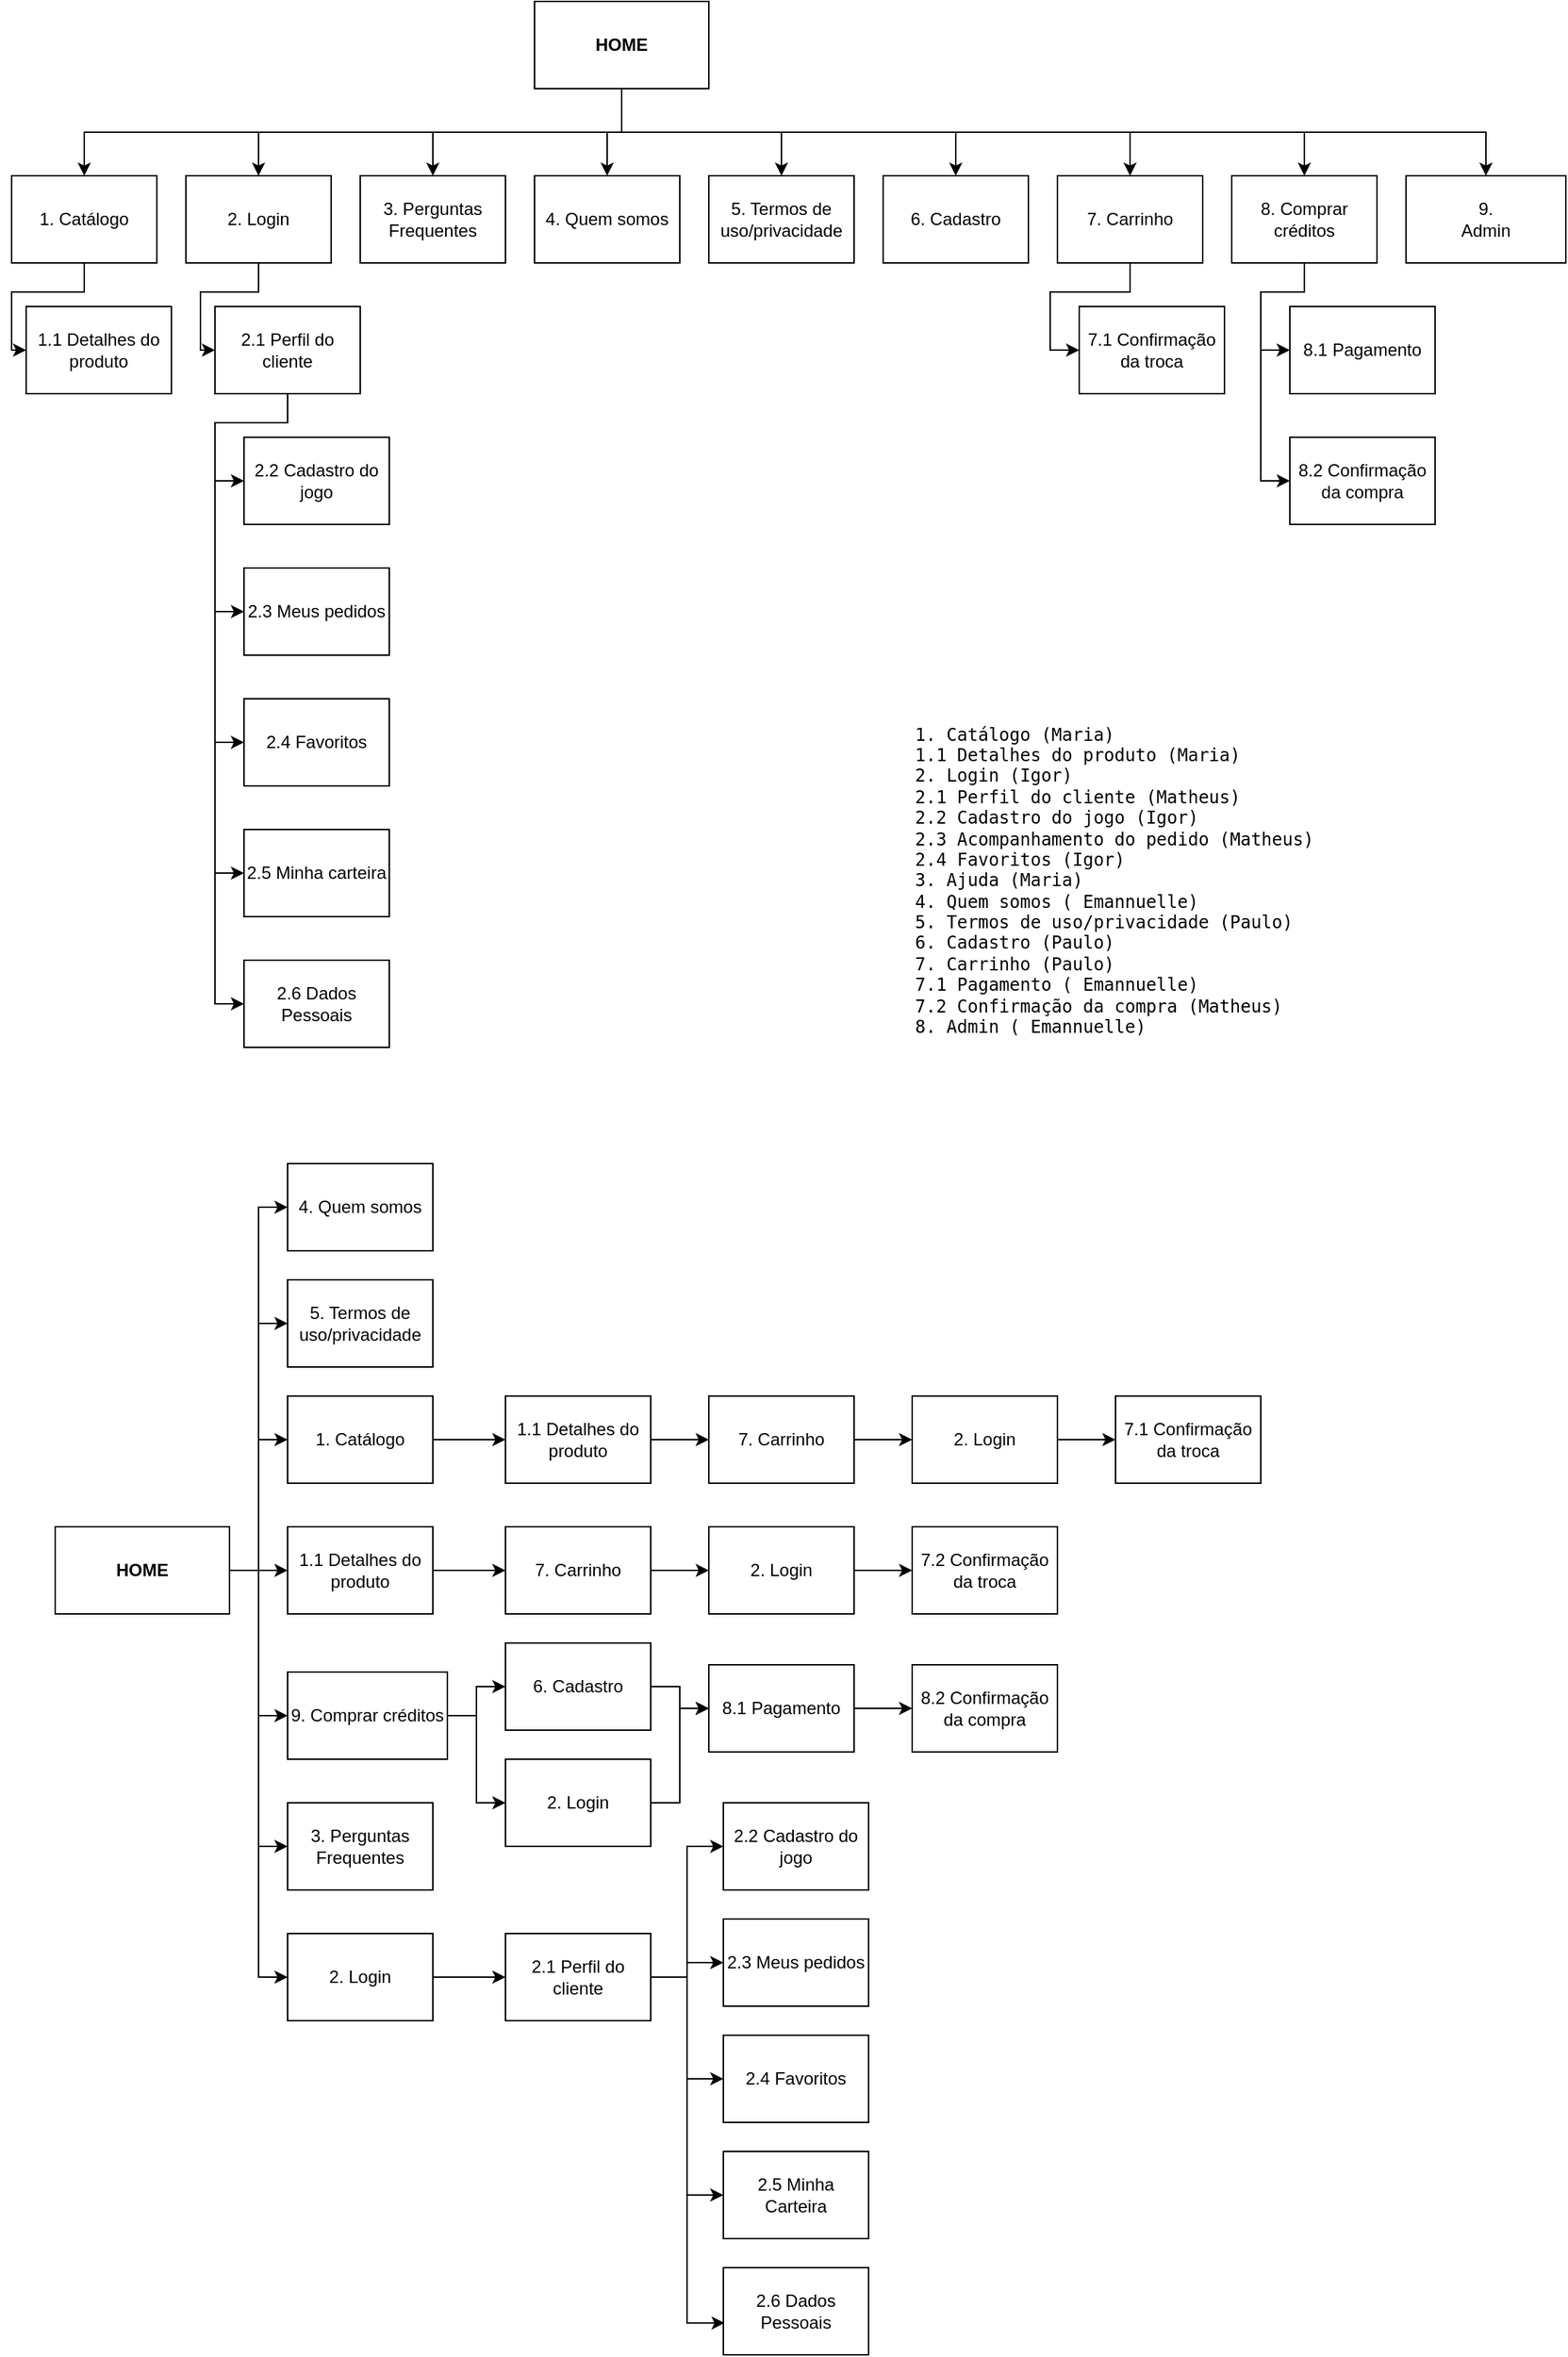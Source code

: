 <mxfile version="14.5.3" type="github" pages="19">
  <diagram id="6BHxPYrYha_IAXa4hT4B" name="Site map">
    <mxGraphModel grid="1" gridSize="10" guides="1" tooltips="1" connect="1" arrows="1" page="1" fold="1" pageScale="1" pageWidth="1100" pageHeight="850" math="0" shadow="0">
      <root>
        <mxCell id="jSKRhnqbRBqFd3RoWQQz-0" />
        <mxCell id="jSKRhnqbRBqFd3RoWQQz-1" parent="jSKRhnqbRBqFd3RoWQQz-0" />
        <mxCell id="AfunNyfKUJALBRs7sv3M-2" style="edgeStyle=orthogonalEdgeStyle;rounded=0;orthogonalLoop=1;jettySize=auto;html=1;entryX=0.5;entryY=0;entryDx=0;entryDy=0;exitX=0.5;exitY=1;exitDx=0;exitDy=0;" parent="jSKRhnqbRBqFd3RoWQQz-1" source="rxfOGpvoUFqQ_eX6fvpq-0" target="rxfOGpvoUFqQ_eX6fvpq-1" edge="1">
          <mxGeometry relative="1" as="geometry" />
        </mxCell>
        <mxCell id="AfunNyfKUJALBRs7sv3M-3" style="edgeStyle=orthogonalEdgeStyle;rounded=0;orthogonalLoop=1;jettySize=auto;html=1;entryX=0.5;entryY=0;entryDx=0;entryDy=0;" parent="jSKRhnqbRBqFd3RoWQQz-1" source="rxfOGpvoUFqQ_eX6fvpq-0" target="rxfOGpvoUFqQ_eX6fvpq-3" edge="1">
          <mxGeometry relative="1" as="geometry">
            <Array as="points">
              <mxPoint x="430" y="160" />
              <mxPoint x="180" y="160" />
            </Array>
          </mxGeometry>
        </mxCell>
        <mxCell id="AfunNyfKUJALBRs7sv3M-4" style="edgeStyle=orthogonalEdgeStyle;rounded=0;orthogonalLoop=1;jettySize=auto;html=1;entryX=0.5;entryY=0;entryDx=0;entryDy=0;" parent="jSKRhnqbRBqFd3RoWQQz-1" source="rxfOGpvoUFqQ_eX6fvpq-0" target="rxfOGpvoUFqQ_eX6fvpq-4" edge="1">
          <mxGeometry relative="1" as="geometry">
            <Array as="points">
              <mxPoint x="430" y="160" />
              <mxPoint x="300" y="160" />
            </Array>
          </mxGeometry>
        </mxCell>
        <mxCell id="AfunNyfKUJALBRs7sv3M-5" style="edgeStyle=orthogonalEdgeStyle;rounded=0;orthogonalLoop=1;jettySize=auto;html=1;entryX=0.5;entryY=0;entryDx=0;entryDy=0;" parent="jSKRhnqbRBqFd3RoWQQz-1" source="rxfOGpvoUFqQ_eX6fvpq-0" target="rxfOGpvoUFqQ_eX6fvpq-5" edge="1">
          <mxGeometry relative="1" as="geometry" />
        </mxCell>
        <mxCell id="AfunNyfKUJALBRs7sv3M-6" style="edgeStyle=orthogonalEdgeStyle;rounded=0;orthogonalLoop=1;jettySize=auto;html=1;" parent="jSKRhnqbRBqFd3RoWQQz-1" source="rxfOGpvoUFqQ_eX6fvpq-0" target="rxfOGpvoUFqQ_eX6fvpq-6" edge="1">
          <mxGeometry relative="1" as="geometry" />
        </mxCell>
        <mxCell id="AfunNyfKUJALBRs7sv3M-7" style="edgeStyle=orthogonalEdgeStyle;rounded=0;orthogonalLoop=1;jettySize=auto;html=1;entryX=0.5;entryY=0;entryDx=0;entryDy=0;" parent="jSKRhnqbRBqFd3RoWQQz-1" source="rxfOGpvoUFqQ_eX6fvpq-0" target="rxfOGpvoUFqQ_eX6fvpq-8" edge="1">
          <mxGeometry relative="1" as="geometry">
            <Array as="points">
              <mxPoint x="430" y="160" />
              <mxPoint x="660" y="160" />
            </Array>
          </mxGeometry>
        </mxCell>
        <mxCell id="AfunNyfKUJALBRs7sv3M-9" style="edgeStyle=orthogonalEdgeStyle;rounded=0;orthogonalLoop=1;jettySize=auto;html=1;" parent="jSKRhnqbRBqFd3RoWQQz-1" source="rxfOGpvoUFqQ_eX6fvpq-0" target="rxfOGpvoUFqQ_eX6fvpq-9" edge="1">
          <mxGeometry relative="1" as="geometry">
            <Array as="points">
              <mxPoint x="430" y="160" />
              <mxPoint x="780" y="160" />
            </Array>
          </mxGeometry>
        </mxCell>
        <mxCell id="IOISl7_CHAF3BRwX-5gd-2" style="edgeStyle=orthogonalEdgeStyle;rounded=0;orthogonalLoop=1;jettySize=auto;html=1;fontSize=15;" edge="1" parent="jSKRhnqbRBqFd3RoWQQz-1" source="rxfOGpvoUFqQ_eX6fvpq-0" target="OkFQYpJ-uSqJq6BeiUNQ-6">
          <mxGeometry relative="1" as="geometry">
            <Array as="points">
              <mxPoint x="430" y="160" />
              <mxPoint x="1025" y="160" />
            </Array>
          </mxGeometry>
        </mxCell>
        <mxCell id="IOISl7_CHAF3BRwX-5gd-3" style="edgeStyle=orthogonalEdgeStyle;rounded=0;orthogonalLoop=1;jettySize=auto;html=1;fontSize=15;" edge="1" parent="jSKRhnqbRBqFd3RoWQQz-1" source="rxfOGpvoUFqQ_eX6fvpq-0" target="_deCsTOBE6x4pkcqRfI9-4">
          <mxGeometry relative="1" as="geometry">
            <Array as="points">
              <mxPoint x="430" y="160" />
              <mxPoint x="900" y="160" />
            </Array>
          </mxGeometry>
        </mxCell>
        <mxCell id="rxfOGpvoUFqQ_eX6fvpq-0" value="&lt;b&gt;HOME&lt;/b&gt;" style="rounded=0;whiteSpace=wrap;html=1;" parent="jSKRhnqbRBqFd3RoWQQz-1" vertex="1">
          <mxGeometry x="370" y="70" width="120" height="60" as="geometry" />
        </mxCell>
        <mxCell id="AfunNyfKUJALBRs7sv3M-1" value="" style="edgeStyle=orthogonalEdgeStyle;rounded=0;orthogonalLoop=1;jettySize=auto;html=1;entryX=0;entryY=0.5;entryDx=0;entryDy=0;" parent="jSKRhnqbRBqFd3RoWQQz-1" source="rxfOGpvoUFqQ_eX6fvpq-1" target="rxfOGpvoUFqQ_eX6fvpq-10" edge="1">
          <mxGeometry relative="1" as="geometry">
            <Array as="points">
              <mxPoint x="60" y="270" />
              <mxPoint x="10" y="270" />
              <mxPoint x="10" y="310" />
            </Array>
          </mxGeometry>
        </mxCell>
        <mxCell id="rxfOGpvoUFqQ_eX6fvpq-1" value="1. Catálogo" style="rounded=0;whiteSpace=wrap;html=1;" parent="jSKRhnqbRBqFd3RoWQQz-1" vertex="1">
          <mxGeometry x="10" y="190" width="100" height="60" as="geometry" />
        </mxCell>
        <mxCell id="AfunNyfKUJALBRs7sv3M-11" style="edgeStyle=orthogonalEdgeStyle;rounded=0;orthogonalLoop=1;jettySize=auto;html=1;entryX=0;entryY=0.5;entryDx=0;entryDy=0;" parent="jSKRhnqbRBqFd3RoWQQz-1" source="rxfOGpvoUFqQ_eX6fvpq-3" target="OkFQYpJ-uSqJq6BeiUNQ-0" edge="1">
          <mxGeometry relative="1" as="geometry">
            <Array as="points">
              <mxPoint x="180" y="270" />
              <mxPoint x="140" y="270" />
              <mxPoint x="140" y="310" />
            </Array>
          </mxGeometry>
        </mxCell>
        <mxCell id="rxfOGpvoUFqQ_eX6fvpq-3" value="2. Login" style="rounded=0;whiteSpace=wrap;html=1;" parent="jSKRhnqbRBqFd3RoWQQz-1" vertex="1">
          <mxGeometry x="130" y="190" width="100" height="60" as="geometry" />
        </mxCell>
        <mxCell id="rxfOGpvoUFqQ_eX6fvpq-4" value="3. Perguntas Frequentes" style="rounded=0;whiteSpace=wrap;html=1;" parent="jSKRhnqbRBqFd3RoWQQz-1" vertex="1">
          <mxGeometry x="250" y="190" width="100" height="60" as="geometry" />
        </mxCell>
        <mxCell id="rxfOGpvoUFqQ_eX6fvpq-5" value="4. Quem somos" style="rounded=0;whiteSpace=wrap;html=1;" parent="jSKRhnqbRBqFd3RoWQQz-1" vertex="1">
          <mxGeometry x="370" y="190" width="100" height="60" as="geometry" />
        </mxCell>
        <mxCell id="rxfOGpvoUFqQ_eX6fvpq-6" value="5. Termos de uso/privacidade" style="rounded=0;whiteSpace=wrap;html=1;" parent="jSKRhnqbRBqFd3RoWQQz-1" vertex="1">
          <mxGeometry x="490" y="190" width="100" height="60" as="geometry" />
        </mxCell>
        <mxCell id="rxfOGpvoUFqQ_eX6fvpq-8" value="6. Cadastro" style="rounded=0;whiteSpace=wrap;html=1;" parent="jSKRhnqbRBqFd3RoWQQz-1" vertex="1">
          <mxGeometry x="610" y="190" width="100" height="60" as="geometry" />
        </mxCell>
        <mxCell id="Z13JBG-PnEH0o2FftNcm-62" style="edgeStyle=orthogonalEdgeStyle;rounded=0;orthogonalLoop=1;jettySize=auto;html=1;entryX=0;entryY=0.5;entryDx=0;entryDy=0;fontSize=15;" edge="1" parent="jSKRhnqbRBqFd3RoWQQz-1" source="rxfOGpvoUFqQ_eX6fvpq-9" target="Q1FdcIszepTqRohs9iXN-12">
          <mxGeometry relative="1" as="geometry" />
        </mxCell>
        <mxCell id="rxfOGpvoUFqQ_eX6fvpq-9" value="7. Carrinho" style="rounded=0;whiteSpace=wrap;html=1;" parent="jSKRhnqbRBqFd3RoWQQz-1" vertex="1">
          <mxGeometry x="730" y="190" width="100" height="60" as="geometry" />
        </mxCell>
        <mxCell id="rxfOGpvoUFqQ_eX6fvpq-10" value="1.1 Detalhes do produto" style="rounded=0;whiteSpace=wrap;html=1;" parent="jSKRhnqbRBqFd3RoWQQz-1" vertex="1">
          <mxGeometry x="20" y="280" width="100" height="60" as="geometry" />
        </mxCell>
        <mxCell id="Q1FdcIszepTqRohs9iXN-1" style="edgeStyle=orthogonalEdgeStyle;rounded=0;orthogonalLoop=1;jettySize=auto;html=1;entryX=0;entryY=0.5;entryDx=0;entryDy=0;fontSize=15;" edge="1" parent="jSKRhnqbRBqFd3RoWQQz-1" source="OkFQYpJ-uSqJq6BeiUNQ-0" target="OkFQYpJ-uSqJq6BeiUNQ-1">
          <mxGeometry relative="1" as="geometry" />
        </mxCell>
        <mxCell id="Q1FdcIszepTqRohs9iXN-2" style="edgeStyle=orthogonalEdgeStyle;rounded=0;orthogonalLoop=1;jettySize=auto;html=1;entryX=0;entryY=0.5;entryDx=0;entryDy=0;fontSize=15;" edge="1" parent="jSKRhnqbRBqFd3RoWQQz-1" source="OkFQYpJ-uSqJq6BeiUNQ-0" target="OkFQYpJ-uSqJq6BeiUNQ-2">
          <mxGeometry relative="1" as="geometry">
            <Array as="points">
              <mxPoint x="200" y="360" />
              <mxPoint x="150" y="360" />
              <mxPoint x="150" y="490" />
            </Array>
          </mxGeometry>
        </mxCell>
        <mxCell id="Q1FdcIszepTqRohs9iXN-3" style="edgeStyle=orthogonalEdgeStyle;rounded=0;orthogonalLoop=1;jettySize=auto;html=1;entryX=0;entryY=0.5;entryDx=0;entryDy=0;fontSize=15;" edge="1" parent="jSKRhnqbRBqFd3RoWQQz-1" source="OkFQYpJ-uSqJq6BeiUNQ-0" target="OkFQYpJ-uSqJq6BeiUNQ-5">
          <mxGeometry relative="1" as="geometry">
            <Array as="points">
              <mxPoint x="200" y="360" />
              <mxPoint x="150" y="360" />
              <mxPoint x="150" y="580" />
            </Array>
          </mxGeometry>
        </mxCell>
        <mxCell id="Q1FdcIszepTqRohs9iXN-4" style="edgeStyle=orthogonalEdgeStyle;rounded=0;orthogonalLoop=1;jettySize=auto;html=1;entryX=0;entryY=0.5;entryDx=0;entryDy=0;fontSize=15;" edge="1" parent="jSKRhnqbRBqFd3RoWQQz-1" source="OkFQYpJ-uSqJq6BeiUNQ-0" target="_deCsTOBE6x4pkcqRfI9-0">
          <mxGeometry relative="1" as="geometry">
            <Array as="points">
              <mxPoint x="200" y="360" />
              <mxPoint x="150" y="360" />
              <mxPoint x="150" y="670" />
            </Array>
          </mxGeometry>
        </mxCell>
        <mxCell id="NgrJwC69Yrexf5ofHAAD-1" style="edgeStyle=orthogonalEdgeStyle;rounded=0;orthogonalLoop=1;jettySize=auto;html=1;entryX=0;entryY=0.5;entryDx=0;entryDy=0;fontSize=15;" edge="1" parent="jSKRhnqbRBqFd3RoWQQz-1" source="OkFQYpJ-uSqJq6BeiUNQ-0" target="NgrJwC69Yrexf5ofHAAD-0">
          <mxGeometry relative="1" as="geometry">
            <Array as="points">
              <mxPoint x="200" y="360" />
              <mxPoint x="150" y="360" />
              <mxPoint x="150" y="760" />
            </Array>
          </mxGeometry>
        </mxCell>
        <mxCell id="OkFQYpJ-uSqJq6BeiUNQ-0" value="2.1 Perfil do cliente" style="rounded=0;whiteSpace=wrap;html=1;" parent="jSKRhnqbRBqFd3RoWQQz-1" vertex="1">
          <mxGeometry x="150" y="280" width="100" height="60" as="geometry" />
        </mxCell>
        <mxCell id="OkFQYpJ-uSqJq6BeiUNQ-1" value="2.2 Cadastro do jogo" style="rounded=0;whiteSpace=wrap;html=1;" parent="jSKRhnqbRBqFd3RoWQQz-1" vertex="1">
          <mxGeometry x="170" y="370" width="100" height="60" as="geometry" />
        </mxCell>
        <mxCell id="OkFQYpJ-uSqJq6BeiUNQ-2" value="2.3 Meus pedidos" style="rounded=0;whiteSpace=wrap;html=1;verticalAlign=middle;" parent="jSKRhnqbRBqFd3RoWQQz-1" vertex="1">
          <mxGeometry x="170" y="460" width="100" height="60" as="geometry" />
        </mxCell>
        <mxCell id="OkFQYpJ-uSqJq6BeiUNQ-5" value="2.4 Favoritos" style="rounded=0;whiteSpace=wrap;html=1;" parent="jSKRhnqbRBqFd3RoWQQz-1" vertex="1">
          <mxGeometry x="170" y="550" width="100" height="60" as="geometry" />
        </mxCell>
        <mxCell id="OkFQYpJ-uSqJq6BeiUNQ-6" value="9. &lt;br&gt;Admin" style="rounded=0;whiteSpace=wrap;html=1;" parent="jSKRhnqbRBqFd3RoWQQz-1" vertex="1">
          <mxGeometry x="970" y="190" width="110" height="60" as="geometry" />
        </mxCell>
        <mxCell id="er7fl_btEjDB2VvMsWmW-1" value="&lt;pre class=&quot;chat-item__chat-info-msg&quot;&gt;1. Catálogo (Maria)&lt;br&gt;1.1 Detalhes do produto (Maria)&lt;br&gt;2. Login (Igor)&lt;br&gt;2.1 Perfil do cliente (Matheus)&lt;br&gt;2.2 Cadastro do jogo (Igor)&lt;br&gt;2.3 Acompanhamento do pedido (Matheus)&lt;br&gt;2.4 Favoritos (Igor)&lt;br&gt;3. Ajuda (Maria)&lt;br&gt;4. Quem somos ( Emannuelle)&lt;br&gt;5. Termos de uso/privacidade (Paulo)&lt;br&gt;6. Cadastro (Paulo)&lt;br&gt;7. Carrinho (Paulo) &lt;br&gt;7.1 Pagamento ( Emannuelle)&lt;br&gt;7.2 Confirmação da compra (Matheus)&lt;br&gt;8. Admin ( Emannuelle)&lt;/pre&gt;" style="text;html=1;strokeColor=none;fillColor=none;align=left;verticalAlign=middle;whiteSpace=wrap;rounded=0;" parent="jSKRhnqbRBqFd3RoWQQz-1" vertex="1">
          <mxGeometry x="630" y="530" width="330" height="290" as="geometry" />
        </mxCell>
        <mxCell id="_deCsTOBE6x4pkcqRfI9-0" value="2.5 Minha carteira" style="rounded=0;whiteSpace=wrap;html=1;" vertex="1" parent="jSKRhnqbRBqFd3RoWQQz-1">
          <mxGeometry x="170" y="640" width="100" height="60" as="geometry" />
        </mxCell>
        <mxCell id="IOISl7_CHAF3BRwX-5gd-0" style="edgeStyle=orthogonalEdgeStyle;rounded=0;orthogonalLoop=1;jettySize=auto;html=1;entryX=0;entryY=0.5;entryDx=0;entryDy=0;fontSize=15;" edge="1" parent="jSKRhnqbRBqFd3RoWQQz-1" source="_deCsTOBE6x4pkcqRfI9-4" target="Q1FdcIszepTqRohs9iXN-5">
          <mxGeometry relative="1" as="geometry" />
        </mxCell>
        <mxCell id="IOISl7_CHAF3BRwX-5gd-1" style="edgeStyle=orthogonalEdgeStyle;rounded=0;orthogonalLoop=1;jettySize=auto;html=1;entryX=0;entryY=0.5;entryDx=0;entryDy=0;fontSize=15;" edge="1" parent="jSKRhnqbRBqFd3RoWQQz-1" source="_deCsTOBE6x4pkcqRfI9-4" target="Q1FdcIszepTqRohs9iXN-6">
          <mxGeometry relative="1" as="geometry">
            <Array as="points">
              <mxPoint x="900" y="270" />
              <mxPoint x="870" y="270" />
              <mxPoint x="870" y="400" />
            </Array>
          </mxGeometry>
        </mxCell>
        <mxCell id="_deCsTOBE6x4pkcqRfI9-4" value="8. Comprar créditos" style="rounded=0;whiteSpace=wrap;html=1;" vertex="1" parent="jSKRhnqbRBqFd3RoWQQz-1">
          <mxGeometry x="850" y="190" width="100" height="60" as="geometry" />
        </mxCell>
        <mxCell id="Q1FdcIszepTqRohs9iXN-5" value="8.1 Pagamento" style="rounded=0;whiteSpace=wrap;html=1;" vertex="1" parent="jSKRhnqbRBqFd3RoWQQz-1">
          <mxGeometry x="890" y="280" width="100" height="60" as="geometry" />
        </mxCell>
        <mxCell id="Q1FdcIszepTqRohs9iXN-6" value="8.2 Confirmação da compra" style="rounded=0;whiteSpace=wrap;html=1;" vertex="1" parent="jSKRhnqbRBqFd3RoWQQz-1">
          <mxGeometry x="890" y="370" width="100" height="60" as="geometry" />
        </mxCell>
        <mxCell id="Q1FdcIszepTqRohs9iXN-12" value="7.1 Confirmação da troca" style="rounded=0;whiteSpace=wrap;html=1;" vertex="1" parent="jSKRhnqbRBqFd3RoWQQz-1">
          <mxGeometry x="745" y="280" width="100" height="60" as="geometry" />
        </mxCell>
        <mxCell id="Z13JBG-PnEH0o2FftNcm-30" style="edgeStyle=orthogonalEdgeStyle;rounded=0;orthogonalLoop=1;jettySize=auto;html=1;entryX=0;entryY=0.5;entryDx=0;entryDy=0;fontSize=15;" edge="1" parent="jSKRhnqbRBqFd3RoWQQz-1" source="Z13JBG-PnEH0o2FftNcm-2" target="Z13JBG-PnEH0o2FftNcm-23">
          <mxGeometry relative="1" as="geometry" />
        </mxCell>
        <mxCell id="Z13JBG-PnEH0o2FftNcm-31" style="edgeStyle=orthogonalEdgeStyle;rounded=0;orthogonalLoop=1;jettySize=auto;html=1;entryX=0;entryY=0.5;entryDx=0;entryDy=0;fontSize=15;" edge="1" parent="jSKRhnqbRBqFd3RoWQQz-1" source="Z13JBG-PnEH0o2FftNcm-2" target="Z13JBG-PnEH0o2FftNcm-20">
          <mxGeometry relative="1" as="geometry" />
        </mxCell>
        <mxCell id="Z13JBG-PnEH0o2FftNcm-32" style="edgeStyle=orthogonalEdgeStyle;rounded=0;orthogonalLoop=1;jettySize=auto;html=1;entryX=0;entryY=0.5;entryDx=0;entryDy=0;fontSize=15;" edge="1" parent="jSKRhnqbRBqFd3RoWQQz-1" source="Z13JBG-PnEH0o2FftNcm-2" target="Z13JBG-PnEH0o2FftNcm-3">
          <mxGeometry relative="1" as="geometry" />
        </mxCell>
        <mxCell id="Z13JBG-PnEH0o2FftNcm-33" style="edgeStyle=orthogonalEdgeStyle;rounded=0;orthogonalLoop=1;jettySize=auto;html=1;entryX=0;entryY=0.5;entryDx=0;entryDy=0;fontSize=15;" edge="1" parent="jSKRhnqbRBqFd3RoWQQz-1" source="Z13JBG-PnEH0o2FftNcm-2" target="Z13JBG-PnEH0o2FftNcm-4">
          <mxGeometry relative="1" as="geometry" />
        </mxCell>
        <mxCell id="Z13JBG-PnEH0o2FftNcm-34" style="edgeStyle=orthogonalEdgeStyle;rounded=0;orthogonalLoop=1;jettySize=auto;html=1;entryX=0;entryY=0.5;entryDx=0;entryDy=0;fontSize=15;" edge="1" parent="jSKRhnqbRBqFd3RoWQQz-1" source="Z13JBG-PnEH0o2FftNcm-2" target="Z13JBG-PnEH0o2FftNcm-7">
          <mxGeometry relative="1" as="geometry" />
        </mxCell>
        <mxCell id="Z13JBG-PnEH0o2FftNcm-35" style="edgeStyle=orthogonalEdgeStyle;rounded=0;orthogonalLoop=1;jettySize=auto;html=1;entryX=0;entryY=0.5;entryDx=0;entryDy=0;fontSize=15;" edge="1" parent="jSKRhnqbRBqFd3RoWQQz-1" source="Z13JBG-PnEH0o2FftNcm-2" target="Z13JBG-PnEH0o2FftNcm-21">
          <mxGeometry relative="1" as="geometry" />
        </mxCell>
        <mxCell id="Z13JBG-PnEH0o2FftNcm-36" style="edgeStyle=orthogonalEdgeStyle;rounded=0;orthogonalLoop=1;jettySize=auto;html=1;entryX=0;entryY=0.5;entryDx=0;entryDy=0;fontSize=15;" edge="1" parent="jSKRhnqbRBqFd3RoWQQz-1" source="Z13JBG-PnEH0o2FftNcm-2" target="Z13JBG-PnEH0o2FftNcm-14">
          <mxGeometry relative="1" as="geometry" />
        </mxCell>
        <mxCell id="Z13JBG-PnEH0o2FftNcm-2" value="&lt;b&gt;HOME&lt;/b&gt;" style="rounded=0;whiteSpace=wrap;html=1;" vertex="1" parent="jSKRhnqbRBqFd3RoWQQz-1">
          <mxGeometry x="40" y="1120" width="120" height="60" as="geometry" />
        </mxCell>
        <mxCell id="Z13JBG-PnEH0o2FftNcm-38" style="edgeStyle=orthogonalEdgeStyle;rounded=0;orthogonalLoop=1;jettySize=auto;html=1;entryX=0;entryY=0.5;entryDx=0;entryDy=0;fontSize=15;" edge="1" parent="jSKRhnqbRBqFd3RoWQQz-1" source="Z13JBG-PnEH0o2FftNcm-3" target="Z13JBG-PnEH0o2FftNcm-5">
          <mxGeometry relative="1" as="geometry" />
        </mxCell>
        <mxCell id="Z13JBG-PnEH0o2FftNcm-3" value="1. Catálogo" style="rounded=0;whiteSpace=wrap;html=1;" vertex="1" parent="jSKRhnqbRBqFd3RoWQQz-1">
          <mxGeometry x="200" y="1030" width="100" height="60" as="geometry" />
        </mxCell>
        <mxCell id="Z13JBG-PnEH0o2FftNcm-45" style="edgeStyle=orthogonalEdgeStyle;rounded=0;orthogonalLoop=1;jettySize=auto;html=1;entryX=0;entryY=0.5;entryDx=0;entryDy=0;fontSize=15;" edge="1" parent="jSKRhnqbRBqFd3RoWQQz-1" source="Z13JBG-PnEH0o2FftNcm-4" target="Z13JBG-PnEH0o2FftNcm-12">
          <mxGeometry relative="1" as="geometry" />
        </mxCell>
        <mxCell id="Z13JBG-PnEH0o2FftNcm-4" value="1.1 Detalhes do produto" style="rounded=0;whiteSpace=wrap;html=1;" vertex="1" parent="jSKRhnqbRBqFd3RoWQQz-1">
          <mxGeometry x="200" y="1120" width="100" height="60" as="geometry" />
        </mxCell>
        <mxCell id="Z13JBG-PnEH0o2FftNcm-40" style="edgeStyle=orthogonalEdgeStyle;rounded=0;orthogonalLoop=1;jettySize=auto;html=1;fontSize=15;" edge="1" parent="jSKRhnqbRBqFd3RoWQQz-1" source="Z13JBG-PnEH0o2FftNcm-5" target="Z13JBG-PnEH0o2FftNcm-6">
          <mxGeometry relative="1" as="geometry" />
        </mxCell>
        <mxCell id="Z13JBG-PnEH0o2FftNcm-5" value="1.1 Detalhes do produto" style="rounded=0;whiteSpace=wrap;html=1;" vertex="1" parent="jSKRhnqbRBqFd3RoWQQz-1">
          <mxGeometry x="350" y="1030" width="100" height="60" as="geometry" />
        </mxCell>
        <mxCell id="Z13JBG-PnEH0o2FftNcm-42" style="edgeStyle=orthogonalEdgeStyle;rounded=0;orthogonalLoop=1;jettySize=auto;html=1;entryX=0;entryY=0.5;entryDx=0;entryDy=0;fontSize=15;" edge="1" parent="jSKRhnqbRBqFd3RoWQQz-1" source="Z13JBG-PnEH0o2FftNcm-6" target="Z13JBG-PnEH0o2FftNcm-28">
          <mxGeometry relative="1" as="geometry" />
        </mxCell>
        <mxCell id="Z13JBG-PnEH0o2FftNcm-6" value="7. Carrinho" style="rounded=0;whiteSpace=wrap;html=1;" vertex="1" parent="jSKRhnqbRBqFd3RoWQQz-1">
          <mxGeometry x="490" y="1030" width="100" height="60" as="geometry" />
        </mxCell>
        <mxCell id="Z13JBG-PnEH0o2FftNcm-50" style="edgeStyle=orthogonalEdgeStyle;rounded=0;orthogonalLoop=1;jettySize=auto;html=1;entryX=0;entryY=0.5;entryDx=0;entryDy=0;fontSize=15;" edge="1" parent="jSKRhnqbRBqFd3RoWQQz-1" source="Z13JBG-PnEH0o2FftNcm-7" target="Z13JBG-PnEH0o2FftNcm-26">
          <mxGeometry relative="1" as="geometry" />
        </mxCell>
        <mxCell id="Z13JBG-PnEH0o2FftNcm-51" style="edgeStyle=orthogonalEdgeStyle;rounded=0;orthogonalLoop=1;jettySize=auto;html=1;entryX=0;entryY=0.5;entryDx=0;entryDy=0;fontSize=15;" edge="1" parent="jSKRhnqbRBqFd3RoWQQz-1" source="Z13JBG-PnEH0o2FftNcm-7" target="Z13JBG-PnEH0o2FftNcm-25">
          <mxGeometry relative="1" as="geometry" />
        </mxCell>
        <mxCell id="Z13JBG-PnEH0o2FftNcm-7" value="9. Comprar créditos" style="rounded=0;whiteSpace=wrap;html=1;" vertex="1" parent="jSKRhnqbRBqFd3RoWQQz-1">
          <mxGeometry x="200" y="1220" width="110" height="60" as="geometry" />
        </mxCell>
        <mxCell id="Z13JBG-PnEH0o2FftNcm-55" style="edgeStyle=orthogonalEdgeStyle;rounded=0;orthogonalLoop=1;jettySize=auto;html=1;entryX=0;entryY=0.5;entryDx=0;entryDy=0;fontSize=15;" edge="1" parent="jSKRhnqbRBqFd3RoWQQz-1" source="Z13JBG-PnEH0o2FftNcm-8" target="Z13JBG-PnEH0o2FftNcm-9">
          <mxGeometry relative="1" as="geometry" />
        </mxCell>
        <mxCell id="Z13JBG-PnEH0o2FftNcm-8" value="8.1 Pagamento" style="rounded=0;whiteSpace=wrap;html=1;" vertex="1" parent="jSKRhnqbRBqFd3RoWQQz-1">
          <mxGeometry x="490" y="1215" width="100" height="60" as="geometry" />
        </mxCell>
        <mxCell id="Z13JBG-PnEH0o2FftNcm-9" value="8.2 Confirmação da compra" style="rounded=0;whiteSpace=wrap;html=1;" vertex="1" parent="jSKRhnqbRBqFd3RoWQQz-1">
          <mxGeometry x="630" y="1215" width="100" height="60" as="geometry" />
        </mxCell>
        <mxCell id="Z13JBG-PnEH0o2FftNcm-46" style="edgeStyle=orthogonalEdgeStyle;rounded=0;orthogonalLoop=1;jettySize=auto;html=1;entryX=0;entryY=0.5;entryDx=0;entryDy=0;fontSize=15;" edge="1" parent="jSKRhnqbRBqFd3RoWQQz-1" source="Z13JBG-PnEH0o2FftNcm-12" target="Z13JBG-PnEH0o2FftNcm-24">
          <mxGeometry relative="1" as="geometry" />
        </mxCell>
        <mxCell id="Z13JBG-PnEH0o2FftNcm-12" value="7. Carrinho" style="rounded=0;whiteSpace=wrap;html=1;" vertex="1" parent="jSKRhnqbRBqFd3RoWQQz-1">
          <mxGeometry x="350" y="1120" width="100" height="60" as="geometry" />
        </mxCell>
        <mxCell id="Z13JBG-PnEH0o2FftNcm-56" style="edgeStyle=orthogonalEdgeStyle;rounded=0;orthogonalLoop=1;jettySize=auto;html=1;entryX=0;entryY=0.5;entryDx=0;entryDy=0;fontSize=15;" edge="1" parent="jSKRhnqbRBqFd3RoWQQz-1" source="Z13JBG-PnEH0o2FftNcm-14" target="Z13JBG-PnEH0o2FftNcm-15">
          <mxGeometry relative="1" as="geometry" />
        </mxCell>
        <mxCell id="Z13JBG-PnEH0o2FftNcm-14" value="2. Login" style="rounded=0;whiteSpace=wrap;html=1;" vertex="1" parent="jSKRhnqbRBqFd3RoWQQz-1">
          <mxGeometry x="200" y="1400" width="100" height="60" as="geometry" />
        </mxCell>
        <mxCell id="Z13JBG-PnEH0o2FftNcm-57" style="edgeStyle=orthogonalEdgeStyle;rounded=0;orthogonalLoop=1;jettySize=auto;html=1;entryX=0;entryY=0.5;entryDx=0;entryDy=0;fontSize=15;" edge="1" parent="jSKRhnqbRBqFd3RoWQQz-1" source="Z13JBG-PnEH0o2FftNcm-15" target="Z13JBG-PnEH0o2FftNcm-16">
          <mxGeometry relative="1" as="geometry" />
        </mxCell>
        <mxCell id="Z13JBG-PnEH0o2FftNcm-59" style="edgeStyle=orthogonalEdgeStyle;rounded=0;orthogonalLoop=1;jettySize=auto;html=1;entryX=0;entryY=0.5;entryDx=0;entryDy=0;fontSize=15;" edge="1" parent="jSKRhnqbRBqFd3RoWQQz-1" source="Z13JBG-PnEH0o2FftNcm-15" target="Z13JBG-PnEH0o2FftNcm-17">
          <mxGeometry relative="1" as="geometry" />
        </mxCell>
        <mxCell id="Z13JBG-PnEH0o2FftNcm-60" style="edgeStyle=orthogonalEdgeStyle;rounded=0;orthogonalLoop=1;jettySize=auto;html=1;entryX=0;entryY=0.5;entryDx=0;entryDy=0;fontSize=15;" edge="1" parent="jSKRhnqbRBqFd3RoWQQz-1" source="Z13JBG-PnEH0o2FftNcm-15" target="Z13JBG-PnEH0o2FftNcm-18">
          <mxGeometry relative="1" as="geometry" />
        </mxCell>
        <mxCell id="Z13JBG-PnEH0o2FftNcm-61" style="edgeStyle=orthogonalEdgeStyle;rounded=0;orthogonalLoop=1;jettySize=auto;html=1;entryX=0;entryY=0.5;entryDx=0;entryDy=0;fontSize=15;" edge="1" parent="jSKRhnqbRBqFd3RoWQQz-1" source="Z13JBG-PnEH0o2FftNcm-15" target="Z13JBG-PnEH0o2FftNcm-19">
          <mxGeometry relative="1" as="geometry" />
        </mxCell>
        <mxCell id="NgrJwC69Yrexf5ofHAAD-3" style="edgeStyle=orthogonalEdgeStyle;rounded=0;orthogonalLoop=1;jettySize=auto;html=1;entryX=0.009;entryY=0.635;entryDx=0;entryDy=0;entryPerimeter=0;fontSize=15;" edge="1" parent="jSKRhnqbRBqFd3RoWQQz-1" source="Z13JBG-PnEH0o2FftNcm-15" target="NgrJwC69Yrexf5ofHAAD-2">
          <mxGeometry relative="1" as="geometry" />
        </mxCell>
        <mxCell id="Z13JBG-PnEH0o2FftNcm-15" value="2.1 Perfil do cliente" style="rounded=0;whiteSpace=wrap;html=1;" vertex="1" parent="jSKRhnqbRBqFd3RoWQQz-1">
          <mxGeometry x="350" y="1400" width="100" height="60" as="geometry" />
        </mxCell>
        <mxCell id="Z13JBG-PnEH0o2FftNcm-16" value="2.2 Cadastro do jogo" style="rounded=0;whiteSpace=wrap;html=1;" vertex="1" parent="jSKRhnqbRBqFd3RoWQQz-1">
          <mxGeometry x="500" y="1310" width="100" height="60" as="geometry" />
        </mxCell>
        <mxCell id="Z13JBG-PnEH0o2FftNcm-17" value="2.3 Meus pedidos" style="rounded=0;whiteSpace=wrap;html=1;verticalAlign=middle;" vertex="1" parent="jSKRhnqbRBqFd3RoWQQz-1">
          <mxGeometry x="500" y="1390" width="100" height="60" as="geometry" />
        </mxCell>
        <mxCell id="Z13JBG-PnEH0o2FftNcm-18" value="2.4 Favoritos" style="rounded=0;whiteSpace=wrap;html=1;" vertex="1" parent="jSKRhnqbRBqFd3RoWQQz-1">
          <mxGeometry x="500" y="1470" width="100" height="60" as="geometry" />
        </mxCell>
        <mxCell id="Z13JBG-PnEH0o2FftNcm-19" value="2.5 Minha Carteira" style="rounded=0;whiteSpace=wrap;html=1;" vertex="1" parent="jSKRhnqbRBqFd3RoWQQz-1">
          <mxGeometry x="500" y="1550" width="100" height="60" as="geometry" />
        </mxCell>
        <mxCell id="Z13JBG-PnEH0o2FftNcm-20" value="5. Termos de uso/privacidade" style="rounded=0;whiteSpace=wrap;html=1;" vertex="1" parent="jSKRhnqbRBqFd3RoWQQz-1">
          <mxGeometry x="200" y="950" width="100" height="60" as="geometry" />
        </mxCell>
        <mxCell id="Z13JBG-PnEH0o2FftNcm-21" value="3. Perguntas Frequentes" style="rounded=0;whiteSpace=wrap;html=1;" vertex="1" parent="jSKRhnqbRBqFd3RoWQQz-1">
          <mxGeometry x="200" y="1310" width="100" height="60" as="geometry" />
        </mxCell>
        <mxCell id="Z13JBG-PnEH0o2FftNcm-23" value="4. Quem somos" style="rounded=0;whiteSpace=wrap;html=1;" vertex="1" parent="jSKRhnqbRBqFd3RoWQQz-1">
          <mxGeometry x="200" y="870" width="100" height="60" as="geometry" />
        </mxCell>
        <mxCell id="Z13JBG-PnEH0o2FftNcm-49" style="edgeStyle=orthogonalEdgeStyle;rounded=0;orthogonalLoop=1;jettySize=auto;html=1;entryX=0;entryY=0.5;entryDx=0;entryDy=0;fontSize=15;" edge="1" parent="jSKRhnqbRBqFd3RoWQQz-1" source="Z13JBG-PnEH0o2FftNcm-24" target="Z13JBG-PnEH0o2FftNcm-47">
          <mxGeometry relative="1" as="geometry" />
        </mxCell>
        <mxCell id="Z13JBG-PnEH0o2FftNcm-24" value="2. Login" style="rounded=0;whiteSpace=wrap;html=1;" vertex="1" parent="jSKRhnqbRBqFd3RoWQQz-1">
          <mxGeometry x="490" y="1120" width="100" height="60" as="geometry" />
        </mxCell>
        <mxCell id="Z13JBG-PnEH0o2FftNcm-54" style="edgeStyle=orthogonalEdgeStyle;rounded=0;orthogonalLoop=1;jettySize=auto;html=1;entryX=0;entryY=0.5;entryDx=0;entryDy=0;fontSize=15;" edge="1" parent="jSKRhnqbRBqFd3RoWQQz-1" source="Z13JBG-PnEH0o2FftNcm-25" target="Z13JBG-PnEH0o2FftNcm-8">
          <mxGeometry relative="1" as="geometry" />
        </mxCell>
        <mxCell id="Z13JBG-PnEH0o2FftNcm-25" value="2. Login" style="rounded=0;whiteSpace=wrap;html=1;" vertex="1" parent="jSKRhnqbRBqFd3RoWQQz-1">
          <mxGeometry x="350" y="1280" width="100" height="60" as="geometry" />
        </mxCell>
        <mxCell id="Z13JBG-PnEH0o2FftNcm-52" style="edgeStyle=orthogonalEdgeStyle;rounded=0;orthogonalLoop=1;jettySize=auto;html=1;entryX=0;entryY=0.5;entryDx=0;entryDy=0;fontSize=15;" edge="1" parent="jSKRhnqbRBqFd3RoWQQz-1" source="Z13JBG-PnEH0o2FftNcm-26" target="Z13JBG-PnEH0o2FftNcm-8">
          <mxGeometry relative="1" as="geometry" />
        </mxCell>
        <mxCell id="Z13JBG-PnEH0o2FftNcm-26" value="6. Cadastro" style="rounded=0;whiteSpace=wrap;html=1;" vertex="1" parent="jSKRhnqbRBqFd3RoWQQz-1">
          <mxGeometry x="350" y="1200" width="100" height="60" as="geometry" />
        </mxCell>
        <mxCell id="Z13JBG-PnEH0o2FftNcm-27" value="7.1 Confirmação da troca" style="rounded=0;whiteSpace=wrap;html=1;" vertex="1" parent="jSKRhnqbRBqFd3RoWQQz-1">
          <mxGeometry x="770" y="1030" width="100" height="60" as="geometry" />
        </mxCell>
        <mxCell id="Z13JBG-PnEH0o2FftNcm-43" style="edgeStyle=orthogonalEdgeStyle;rounded=0;orthogonalLoop=1;jettySize=auto;html=1;entryX=0;entryY=0.5;entryDx=0;entryDy=0;fontSize=15;" edge="1" parent="jSKRhnqbRBqFd3RoWQQz-1" source="Z13JBG-PnEH0o2FftNcm-28" target="Z13JBG-PnEH0o2FftNcm-27">
          <mxGeometry relative="1" as="geometry" />
        </mxCell>
        <mxCell id="Z13JBG-PnEH0o2FftNcm-28" value="2. Login" style="rounded=0;whiteSpace=wrap;html=1;" vertex="1" parent="jSKRhnqbRBqFd3RoWQQz-1">
          <mxGeometry x="630" y="1030" width="100" height="60" as="geometry" />
        </mxCell>
        <mxCell id="Z13JBG-PnEH0o2FftNcm-47" value="7.2 Confirmação da troca" style="rounded=0;whiteSpace=wrap;html=1;" vertex="1" parent="jSKRhnqbRBqFd3RoWQQz-1">
          <mxGeometry x="630" y="1120" width="100" height="60" as="geometry" />
        </mxCell>
        <mxCell id="NgrJwC69Yrexf5ofHAAD-0" value="2.6 Dados Pessoais" style="rounded=0;whiteSpace=wrap;html=1;" vertex="1" parent="jSKRhnqbRBqFd3RoWQQz-1">
          <mxGeometry x="170" y="730" width="100" height="60" as="geometry" />
        </mxCell>
        <mxCell id="NgrJwC69Yrexf5ofHAAD-2" value="2.6 Dados Pessoais" style="rounded=0;whiteSpace=wrap;html=1;" vertex="1" parent="jSKRhnqbRBqFd3RoWQQz-1">
          <mxGeometry x="500" y="1630" width="100" height="60" as="geometry" />
        </mxCell>
      </root>
    </mxGraphModel>
  </diagram>
  <diagram name="Home" id="03018318-947c-dd8e-b7a3-06fadd420f32">
    <mxGraphModel grid="1" gridSize="10" guides="1" tooltips="1" connect="1" arrows="1" page="1" fold="1" pageScale="1" pageWidth="1169" pageHeight="827" background="#ffffff" math="0" shadow="0">
      <root>
        <mxCell id="0" />
        <mxCell id="1" parent="0" />
        <mxCell id="qoqfsa1zVmf08tX2aQY1-1" value="" style="group" connectable="0" vertex="1" parent="1">
          <mxGeometry x="-3500" width="1160" height="810" as="geometry" />
        </mxCell>
        <mxCell id="xY34lsDwpvVtfjsKnJmx-63" value="" style="rounded=0;whiteSpace=wrap;html=1;" parent="qoqfsa1zVmf08tX2aQY1-1" vertex="1">
          <mxGeometry y="186.381" width="1160" height="599.44" as="geometry" />
        </mxCell>
        <mxCell id="xY34lsDwpvVtfjsKnJmx-1" value="Xbox One" style="text;html=1;points=[];align=left;verticalAlign=top;spacingTop=-4;fontSize=14;fontFamily=Verdana" parent="qoqfsa1zVmf08tX2aQY1-1" vertex="1">
          <mxGeometry x="274.182" y="151.119" width="63.273" height="20.149" as="geometry" />
        </mxCell>
        <mxCell id="xY34lsDwpvVtfjsKnJmx-2" value="Playstation 4" style="text;html=1;points=[];align=left;verticalAlign=top;spacingTop=-4;fontSize=14;fontFamily=Verdana" parent="qoqfsa1zVmf08tX2aQY1-1" vertex="1">
          <mxGeometry x="474.545" y="151.119" width="63.273" height="20.149" as="geometry" />
        </mxCell>
        <mxCell id="xY34lsDwpvVtfjsKnJmx-3" value="Nintendo Switch" style="text;html=1;points=[];align=left;verticalAlign=top;spacingTop=-4;fontSize=14;fontFamily=Verdana" parent="qoqfsa1zVmf08tX2aQY1-1" vertex="1">
          <mxGeometry x="696.0" y="151.119" width="63.273" height="20.149" as="geometry" />
        </mxCell>
        <mxCell id="xY34lsDwpvVtfjsKnJmx-4" value="Xbox Series" style="text;html=1;points=[];align=left;verticalAlign=top;spacingTop=-4;fontSize=14;fontFamily=Verdana" parent="qoqfsa1zVmf08tX2aQY1-1" vertex="1">
          <mxGeometry x="369.091" y="151.119" width="63.273" height="20.149" as="geometry" />
        </mxCell>
        <mxCell id="xY34lsDwpvVtfjsKnJmx-5" value="Playstation 5" style="text;html=1;points=[];align=left;verticalAlign=top;spacingTop=-4;fontSize=14;fontFamily=Verdana" parent="qoqfsa1zVmf08tX2aQY1-1" vertex="1">
          <mxGeometry x="590.545" y="151.119" width="63.273" height="20.149" as="geometry" />
        </mxCell>
        <mxCell id="xY34lsDwpvVtfjsKnJmx-9" value="" style="verticalLabelPosition=bottom;shadow=0;dashed=0;align=center;html=1;verticalAlign=top;strokeWidth=1;shape=mxgraph.mockup.graphics.simpleIcon;strokeColor=#999999;" parent="qoqfsa1zVmf08tX2aQY1-1" vertex="1">
          <mxGeometry x="116.0" y="195.448" width="917.455" height="201.493" as="geometry" />
        </mxCell>
        <mxCell id="xY34lsDwpvVtfjsKnJmx-10" value="&lt;h2 class=&quot;mb-3&quot; style=&quot;box-sizing: border-box ; margin-top: 0px ; font-weight: 500 ; line-height: 1.2 ; color: rgb(33 , 37 , 41) ; font-family: &amp;#34;fira sans&amp;#34; , sans-serif ; letter-spacing: -0.8px ; text-align: left ; background-color: rgb(255 , 255 , 255) ; margin-bottom: 1rem&quot;&gt;&lt;font style=&quot;font-size: 18px&quot;&gt;Top Treding Desejos&lt;/font&gt;&lt;/h2&gt;" style="text;strokeColor=none;fillColor=none;html=1;fontSize=24;fontStyle=1;verticalAlign=middle;align=center;" parent="qoqfsa1zVmf08tX2aQY1-1" vertex="1">
          <mxGeometry x="126.545" y="422.127" width="145" height="30.489" as="geometry" />
        </mxCell>
        <mxCell id="xY34lsDwpvVtfjsKnJmx-11" value="&lt;h2 class=&quot;mb-3&quot; style=&quot;box-sizing: border-box ; margin-top: 0px ; font-weight: 500 ; line-height: 1.2 ; color: rgb(33 , 37 , 41) ; font-family: &amp;#34;fira sans&amp;#34; , sans-serif ; letter-spacing: -0.8px ; text-align: left ; background-color: rgb(255 , 255 , 255) ; margin-bottom: 1rem&quot;&gt;&lt;font style=&quot;font-size: 18px&quot;&gt;Top Treding Ofertas&lt;/font&gt;&lt;/h2&gt;" style="text;strokeColor=none;fillColor=none;html=1;fontSize=24;fontStyle=1;verticalAlign=middle;align=center;" parent="qoqfsa1zVmf08tX2aQY1-1" vertex="1">
          <mxGeometry x="126.545" y="549.067" width="145" height="30.489" as="geometry" />
        </mxCell>
        <mxCell id="xY34lsDwpvVtfjsKnJmx-12" value="" style="shape=ext;double=1;rounded=1;whiteSpace=wrap;html=1;" parent="qoqfsa1zVmf08tX2aQY1-1" vertex="1">
          <mxGeometry x="126.545" y="452.616" width="58.0" height="60.978" as="geometry" />
        </mxCell>
        <mxCell id="xY34lsDwpvVtfjsKnJmx-13" value="" style="shape=ext;double=1;rounded=1;whiteSpace=wrap;html=1;" parent="qoqfsa1zVmf08tX2aQY1-1" vertex="1">
          <mxGeometry x="213.545" y="452.616" width="58.0" height="60.978" as="geometry" />
        </mxCell>
        <mxCell id="xY34lsDwpvVtfjsKnJmx-14" value="" style="shape=ext;double=1;rounded=1;whiteSpace=wrap;html=1;" parent="qoqfsa1zVmf08tX2aQY1-1" vertex="1">
          <mxGeometry x="300.545" y="452.616" width="58.0" height="60.978" as="geometry" />
        </mxCell>
        <mxCell id="xY34lsDwpvVtfjsKnJmx-15" value="" style="shape=ext;double=1;rounded=1;whiteSpace=wrap;html=1;" parent="qoqfsa1zVmf08tX2aQY1-1" vertex="1">
          <mxGeometry x="387.545" y="452.616" width="58.0" height="60.978" as="geometry" />
        </mxCell>
        <mxCell id="xY34lsDwpvVtfjsKnJmx-16" value="" style="shape=ext;double=1;rounded=1;whiteSpace=wrap;html=1;" parent="qoqfsa1zVmf08tX2aQY1-1" vertex="1">
          <mxGeometry x="474.545" y="452.616" width="58.0" height="60.978" as="geometry" />
        </mxCell>
        <mxCell id="xY34lsDwpvVtfjsKnJmx-17" value="" style="shape=ext;double=1;rounded=1;whiteSpace=wrap;html=1;" parent="qoqfsa1zVmf08tX2aQY1-1" vertex="1">
          <mxGeometry x="561.545" y="452.616" width="58.0" height="60.978" as="geometry" />
        </mxCell>
        <mxCell id="xY34lsDwpvVtfjsKnJmx-24" value="" style="shape=ext;double=1;rounded=1;whiteSpace=wrap;html=1;" parent="qoqfsa1zVmf08tX2aQY1-1" vertex="1">
          <mxGeometry x="648.545" y="452.616" width="58.0" height="60.978" as="geometry" />
        </mxCell>
        <mxCell id="xY34lsDwpvVtfjsKnJmx-26" value="" style="verticalLabelPosition=bottom;verticalAlign=top;html=1;shape=mxgraph.basic.heart" parent="qoqfsa1zVmf08tX2aQY1-1" vertex="1">
          <mxGeometry x="136.212" y="522.741" width="19.333" height="15.245" as="geometry" />
        </mxCell>
        <mxCell id="xY34lsDwpvVtfjsKnJmx-29" value="" style="verticalLabelPosition=bottom;verticalAlign=top;html=1;shape=mxgraph.basic.heart" parent="qoqfsa1zVmf08tX2aQY1-1" vertex="1">
          <mxGeometry x="223.212" y="521.216" width="19.333" height="15.245" as="geometry" />
        </mxCell>
        <mxCell id="xY34lsDwpvVtfjsKnJmx-30" value="" style="verticalLabelPosition=bottom;verticalAlign=top;html=1;shape=mxgraph.basic.heart" parent="qoqfsa1zVmf08tX2aQY1-1" vertex="1">
          <mxGeometry x="310.212" y="522.741" width="19.333" height="15.245" as="geometry" />
        </mxCell>
        <mxCell id="xY34lsDwpvVtfjsKnJmx-31" value="" style="verticalLabelPosition=bottom;verticalAlign=top;html=1;shape=mxgraph.basic.heart" parent="qoqfsa1zVmf08tX2aQY1-1" vertex="1">
          <mxGeometry x="397.212" y="522.741" width="19.333" height="15.245" as="geometry" />
        </mxCell>
        <mxCell id="xY34lsDwpvVtfjsKnJmx-32" value="" style="verticalLabelPosition=bottom;verticalAlign=top;html=1;shape=mxgraph.basic.heart" parent="qoqfsa1zVmf08tX2aQY1-1" vertex="1">
          <mxGeometry x="484.212" y="521.216" width="19.333" height="15.245" as="geometry" />
        </mxCell>
        <mxCell id="xY34lsDwpvVtfjsKnJmx-33" value="" style="verticalLabelPosition=bottom;verticalAlign=top;html=1;shape=mxgraph.basic.heart" parent="qoqfsa1zVmf08tX2aQY1-1" vertex="1">
          <mxGeometry x="567.829" y="521.216" width="19.333" height="15.245" as="geometry" />
        </mxCell>
        <mxCell id="xY34lsDwpvVtfjsKnJmx-34" value="" style="verticalLabelPosition=bottom;verticalAlign=top;html=1;shape=mxgraph.basic.heart" parent="qoqfsa1zVmf08tX2aQY1-1" vertex="1">
          <mxGeometry x="648.545" y="521.216" width="19.333" height="15.245" as="geometry" />
        </mxCell>
        <mxCell id="xY34lsDwpvVtfjsKnJmx-43" value="" style="shape=ext;double=1;rounded=1;whiteSpace=wrap;html=1;" parent="qoqfsa1zVmf08tX2aQY1-1" vertex="1">
          <mxGeometry x="126.545" y="579.556" width="58.0" height="60.978" as="geometry" />
        </mxCell>
        <mxCell id="xY34lsDwpvVtfjsKnJmx-44" value="" style="shape=ext;double=1;rounded=1;whiteSpace=wrap;html=1;" parent="qoqfsa1zVmf08tX2aQY1-1" vertex="1">
          <mxGeometry x="213.545" y="579.556" width="58.0" height="60.978" as="geometry" />
        </mxCell>
        <mxCell id="xY34lsDwpvVtfjsKnJmx-45" value="" style="shape=ext;double=1;rounded=1;whiteSpace=wrap;html=1;" parent="qoqfsa1zVmf08tX2aQY1-1" vertex="1">
          <mxGeometry x="300.545" y="579.556" width="58.0" height="60.978" as="geometry" />
        </mxCell>
        <mxCell id="xY34lsDwpvVtfjsKnJmx-46" value="" style="shape=ext;double=1;rounded=1;whiteSpace=wrap;html=1;" parent="qoqfsa1zVmf08tX2aQY1-1" vertex="1">
          <mxGeometry x="387.545" y="579.556" width="58.0" height="60.978" as="geometry" />
        </mxCell>
        <mxCell id="xY34lsDwpvVtfjsKnJmx-47" value="" style="shape=ext;double=1;rounded=1;whiteSpace=wrap;html=1;" parent="qoqfsa1zVmf08tX2aQY1-1" vertex="1">
          <mxGeometry x="474.545" y="579.556" width="58.0" height="60.978" as="geometry" />
        </mxCell>
        <mxCell id="xY34lsDwpvVtfjsKnJmx-48" value="" style="shape=ext;double=1;rounded=1;whiteSpace=wrap;html=1;" parent="qoqfsa1zVmf08tX2aQY1-1" vertex="1">
          <mxGeometry x="561.545" y="579.556" width="58.0" height="60.978" as="geometry" />
        </mxCell>
        <mxCell id="xY34lsDwpvVtfjsKnJmx-49" value="" style="shape=ext;double=1;rounded=1;whiteSpace=wrap;html=1;" parent="qoqfsa1zVmf08tX2aQY1-1" vertex="1">
          <mxGeometry x="648.545" y="579.556" width="58.0" height="60.978" as="geometry" />
        </mxCell>
        <mxCell id="xY34lsDwpvVtfjsKnJmx-50" value="" style="verticalLabelPosition=bottom;verticalAlign=top;html=1;shape=mxgraph.basic.heart" parent="qoqfsa1zVmf08tX2aQY1-1" vertex="1">
          <mxGeometry x="136.212" y="649.681" width="19.333" height="15.245" as="geometry" />
        </mxCell>
        <mxCell id="xY34lsDwpvVtfjsKnJmx-51" value="" style="verticalLabelPosition=bottom;verticalAlign=top;html=1;shape=mxgraph.basic.heart" parent="qoqfsa1zVmf08tX2aQY1-1" vertex="1">
          <mxGeometry x="223.212" y="648.156" width="19.333" height="15.245" as="geometry" />
        </mxCell>
        <mxCell id="xY34lsDwpvVtfjsKnJmx-52" value="" style="verticalLabelPosition=bottom;verticalAlign=top;html=1;shape=mxgraph.basic.heart" parent="qoqfsa1zVmf08tX2aQY1-1" vertex="1">
          <mxGeometry x="310.212" y="649.681" width="19.333" height="15.245" as="geometry" />
        </mxCell>
        <mxCell id="xY34lsDwpvVtfjsKnJmx-53" value="" style="verticalLabelPosition=bottom;verticalAlign=top;html=1;shape=mxgraph.basic.heart" parent="qoqfsa1zVmf08tX2aQY1-1" vertex="1">
          <mxGeometry x="397.212" y="649.681" width="19.333" height="15.245" as="geometry" />
        </mxCell>
        <mxCell id="xY34lsDwpvVtfjsKnJmx-54" value="" style="verticalLabelPosition=bottom;verticalAlign=top;html=1;shape=mxgraph.basic.heart" parent="qoqfsa1zVmf08tX2aQY1-1" vertex="1">
          <mxGeometry x="484.212" y="648.156" width="19.333" height="15.245" as="geometry" />
        </mxCell>
        <mxCell id="xY34lsDwpvVtfjsKnJmx-55" value="" style="verticalLabelPosition=bottom;verticalAlign=top;html=1;shape=mxgraph.basic.heart" parent="qoqfsa1zVmf08tX2aQY1-1" vertex="1">
          <mxGeometry x="567.829" y="648.156" width="19.333" height="15.245" as="geometry" />
        </mxCell>
        <mxCell id="xY34lsDwpvVtfjsKnJmx-56" value="" style="verticalLabelPosition=bottom;verticalAlign=top;html=1;shape=mxgraph.basic.heart" parent="qoqfsa1zVmf08tX2aQY1-1" vertex="1">
          <mxGeometry x="648.545" y="648.156" width="19.333" height="15.245" as="geometry" />
        </mxCell>
        <mxCell id="xY34lsDwpvVtfjsKnJmx-61" value="" style="verticalLabelPosition=bottom;verticalAlign=top;html=1;shape=mxgraph.basic.rect;fillColor2=none;strokeWidth=1;size=20;indent=5;" parent="qoqfsa1zVmf08tX2aQY1-1" vertex="1">
          <mxGeometry y="675.0" width="1160" height="130.97" as="geometry" />
        </mxCell>
        <mxCell id="xY34lsDwpvVtfjsKnJmx-62" value="&lt;h1&gt;&lt;font style=&quot;font-weight: normal ; font-size: 12px&quot; color=&quot;#5e5e5e&quot;&gt;Ajuda&lt;/font&gt;&lt;/h1&gt;" style="text;html=1;strokeColor=none;fillColor=none;spacing=5;spacingTop=-20;whiteSpace=wrap;overflow=hidden;rounded=0;" parent="qoqfsa1zVmf08tX2aQY1-1" vertex="1">
          <mxGeometry x="278.157" y="690.616" width="61.955" height="45.336" as="geometry" />
        </mxCell>
        <mxCell id="TN7q47f-1Vjb8T_TTzgG-1" value="&lt;h1&gt;&lt;font style=&quot;font-size: 12px ; font-weight: normal&quot; color=&quot;#5e5e5e&quot;&gt;Termos de uso&lt;/font&gt;&lt;/h1&gt;" style="text;html=1;strokeColor=none;fillColor=none;spacing=5;spacingTop=-20;whiteSpace=wrap;overflow=hidden;rounded=0;" parent="qoqfsa1zVmf08tX2aQY1-1" vertex="1">
          <mxGeometry x="276.818" y="723.358" width="105.455" height="45.336" as="geometry" />
        </mxCell>
        <mxCell id="TN7q47f-1Vjb8T_TTzgG-2" value="" style="verticalLabelPosition=bottom;shadow=0;dashed=0;verticalAlign=top;strokeWidth=2;html=1;shape=mxgraph.mockup.misc.copyrightIcon;strokeColor=#5E5E5E;fontSize=10;" parent="qoqfsa1zVmf08tX2aQY1-1" vertex="1">
          <mxGeometry x="299.491" y="789.851" width="17.179" height="14.356" as="geometry" />
        </mxCell>
        <mxCell id="TN7q47f-1Vjb8T_TTzgG-3" value="&lt;h1 style=&quot;font-size: 11px;&quot;&gt;&lt;font style=&quot;font-size: 11px; font-weight: normal;&quot; color=&quot;#5e5e5e&quot;&gt;Todos os direitos reservados&amp;nbsp;&lt;/font&gt;&lt;/h1&gt;" style="text;html=1;strokeColor=none;fillColor=none;spacing=5;spacingTop=-20;whiteSpace=wrap;overflow=hidden;rounded=0;strokeWidth=2;fontSize=11;" parent="qoqfsa1zVmf08tX2aQY1-1" vertex="1">
          <mxGeometry x="327.352" y="795.896" width="210.466" height="14.104" as="geometry" />
        </mxCell>
        <mxCell id="TN7q47f-1Vjb8T_TTzgG-4" value="&lt;h1 style=&quot;font-size: 11px;&quot;&gt;&lt;span style=&quot;font-size: 11px; font-weight: 400;&quot;&gt;&lt;font color=&quot;#5e5e5e&quot; style=&quot;font-size: 11px;&quot;&gt;Aqui vai o nome da loja - CNPJ XXXXXXXXXXX-XXXX&lt;/font&gt;&lt;/span&gt;&lt;/h1&gt;" style="text;html=1;strokeColor=none;fillColor=none;spacing=5;spacingTop=-20;whiteSpace=wrap;overflow=hidden;rounded=0;strokeWidth=2;fontSize=11;" parent="qoqfsa1zVmf08tX2aQY1-1" vertex="1">
          <mxGeometry y="795.896" width="348.0" height="14.104" as="geometry" />
        </mxCell>
        <mxCell id="TN7q47f-1Vjb8T_TTzgG-9" value="&lt;font color=&quot;#5e5e5e&quot; style=&quot;font-size: 14px&quot;&gt;&lt;b&gt;Redes Sociais&lt;/b&gt;&lt;/font&gt;" style="text;html=1;align=center;verticalAlign=middle;resizable=0;points=[];autosize=1;" parent="qoqfsa1zVmf08tX2aQY1-1" vertex="1">
          <mxGeometry x="474.545" y="683.06" width="110" height="20" as="geometry" />
        </mxCell>
        <mxCell id="TN7q47f-1Vjb8T_TTzgG-13" value="" style="group" parent="qoqfsa1zVmf08tX2aQY1-1" vertex="1" connectable="0">
          <mxGeometry x="482.739" y="713.284" width="93.391" height="30.224" as="geometry" />
        </mxCell>
        <mxCell id="TN7q47f-1Vjb8T_TTzgG-10" value="" style="shape=image;html=1;verticalAlign=top;verticalLabelPosition=bottom;labelBackgroundColor=#ffffff;imageAspect=0;aspect=fixed;image=https://cdn4.iconfinder.com/data/icons/social-media-black-white-2/600/Instagram_glyph_svg-128.png;strokeColor=#5E5E5E;fillColor=#5E5E5E;" parent="TN7q47f-1Vjb8T_TTzgG-13" vertex="1">
          <mxGeometry width="26.798" height="26.798" as="geometry" />
        </mxCell>
        <mxCell id="TN7q47f-1Vjb8T_TTzgG-11" value="" style="shape=image;html=1;verticalAlign=top;verticalLabelPosition=bottom;labelBackgroundColor=#ffffff;imageAspect=0;aspect=fixed;image=https://cdn3.iconfinder.com/data/icons/picons-social/57/58-youtube-128.png;strokeColor=#5E5E5E;fillColor=#5E5E5E;" parent="TN7q47f-1Vjb8T_TTzgG-13" vertex="1">
          <mxGeometry x="32.568" width="26.798" height="26.798" as="geometry" />
        </mxCell>
        <mxCell id="TN7q47f-1Vjb8T_TTzgG-12" value="" style="shape=image;html=1;verticalAlign=top;verticalLabelPosition=bottom;labelBackgroundColor=#ffffff;imageAspect=0;aspect=fixed;image=https://cdn4.iconfinder.com/data/icons/social-icons-16/512/Facebook_alt-128.png;strokeColor=#5E5E5E;fillColor=#5E5E5E;" parent="TN7q47f-1Vjb8T_TTzgG-13" vertex="1">
          <mxGeometry x="56.519" width="30" height="30" as="geometry" />
        </mxCell>
        <mxCell id="TN7q47f-1Vjb8T_TTzgG-15" value="&lt;font color=&quot;#5e5e5e&quot; size=&quot;1&quot;&gt;&lt;b style=&quot;font-size: 14px&quot;&gt;Atendimento&lt;/b&gt;&lt;/font&gt;" style="text;html=1;align=center;verticalAlign=middle;resizable=0;points=[];autosize=1;" parent="qoqfsa1zVmf08tX2aQY1-1" vertex="1">
          <mxGeometry x="10.545" y="683.06" width="100" height="20" as="geometry" />
        </mxCell>
        <mxCell id="TN7q47f-1Vjb8T_TTzgG-16" value="" style="shape=image;html=1;verticalAlign=top;verticalLabelPosition=bottom;labelBackgroundColor=#ffffff;imageAspect=0;aspect=fixed;image=https://cdn4.iconfinder.com/data/icons/picons-social/57/23-whatsapp-2-128.png;strokeColor=#5E5E5E;fillColor=#5E5E5E;" parent="qoqfsa1zVmf08tX2aQY1-1" vertex="1">
          <mxGeometry x="15.607" y="703.209" width="20" height="20" as="geometry" />
        </mxCell>
        <mxCell id="TN7q47f-1Vjb8T_TTzgG-18" value="&lt;font color=&quot;#5e5e5e&quot;&gt;XXXXXXX&lt;/font&gt;" style="text;html=1;align=center;verticalAlign=middle;resizable=0;points=[];autosize=1;" parent="qoqfsa1zVmf08tX2aQY1-1" vertex="1">
          <mxGeometry x="39.018" y="703.209" width="70" height="20" as="geometry" />
        </mxCell>
        <mxCell id="IgVu17tGm-M8vIfOvg0t-2" value="" style="shape=mxgraph.signs.tech.mail;html=1;pointerEvents=1;fillColor=#000000;strokeColor=none;verticalLabelPosition=bottom;verticalAlign=top;align=center;" parent="qoqfsa1zVmf08tX2aQY1-1" vertex="1">
          <mxGeometry x="16.029" y="727.892" width="20.88" height="15.112" as="geometry" />
        </mxCell>
        <mxCell id="IgVu17tGm-M8vIfOvg0t-4" value="&lt;font color=&quot;#5e5e5e&quot;&gt;contato@nomedaloja.com.br&lt;br&gt;&lt;/font&gt;" style="text;html=1;align=center;verticalAlign=middle;resizable=0;points=[];autosize=1;" parent="qoqfsa1zVmf08tX2aQY1-1" vertex="1">
          <mxGeometry x="39.018" y="723.358" width="170" height="20" as="geometry" />
        </mxCell>
        <mxCell id="IgVu17tGm-M8vIfOvg0t-7" value="&lt;font color=&quot;#5e5e5e&quot; size=&quot;1&quot;&gt;&lt;b style=&quot;font-size: 14px&quot;&gt;Institucional&lt;br&gt;&lt;/b&gt;&lt;/font&gt;" style="text;html=1;align=center;verticalAlign=middle;resizable=0;points=[];autosize=1;" parent="qoqfsa1zVmf08tX2aQY1-1" vertex="1">
          <mxGeometry x="276.818" y="683.06" width="100" height="20" as="geometry" />
        </mxCell>
        <mxCell id="IgVu17tGm-M8vIfOvg0t-11" value="&lt;h1&gt;&lt;font style=&quot;font-size: 12px ; font-weight: normal&quot; color=&quot;#5e5e5e&quot;&gt;Quem somos&lt;/font&gt;&lt;/h1&gt;&lt;div&gt;&lt;font style=&quot;font-size: 12px ; font-weight: normal&quot; color=&quot;#5e5e5e&quot;&gt;&lt;br&gt;&lt;/font&gt;&lt;/div&gt;" style="text;html=1;strokeColor=none;fillColor=none;spacing=5;spacingTop=-20;whiteSpace=wrap;overflow=hidden;rounded=0;" parent="qoqfsa1zVmf08tX2aQY1-1" vertex="1">
          <mxGeometry x="276.818" y="707.743" width="105.455" height="42.313" as="geometry" />
        </mxCell>
        <mxCell id="IgVu17tGm-M8vIfOvg0t-14" value="" style="pointerEvents=1;shadow=0;dashed=0;html=1;strokeColor=none;fillColor=#505050;labelPosition=center;verticalLabelPosition=bottom;verticalAlign=top;outlineConnect=0;align=center;shape=mxgraph.office.devices.phone_traditional;fontSize=11;" parent="qoqfsa1zVmf08tX2aQY1-1" vertex="1">
          <mxGeometry x="16.029" y="745.522" width="28.473" height="22.668" as="geometry" />
        </mxCell>
        <mxCell id="IgVu17tGm-M8vIfOvg0t-19" value="&lt;font color=&quot;#5e5e5e&quot;&gt;XXXXXXX&lt;/font&gt;" style="text;html=1;align=center;verticalAlign=middle;resizable=0;points=[];autosize=1;" parent="qoqfsa1zVmf08tX2aQY1-1" vertex="1">
          <mxGeometry x="42.182" y="748.041" width="70" height="20" as="geometry" />
        </mxCell>
        <mxCell id="EvlID4vW6CZQDOhn_EE_-19" value="" style="rounded=0;whiteSpace=wrap;html=1;" parent="qoqfsa1zVmf08tX2aQY1-1" vertex="1">
          <mxGeometry y="136.007" width="1160" height="50.373" as="geometry" />
        </mxCell>
        <mxCell id="EvlID4vW6CZQDOhn_EE_-20" value="" style="rounded=0;whiteSpace=wrap;html=1;" parent="qoqfsa1zVmf08tX2aQY1-1" vertex="1">
          <mxGeometry width="1160" height="136.007" as="geometry" />
        </mxCell>
        <mxCell id="EvlID4vW6CZQDOhn_EE_-21" value="Search" style="strokeWidth=1;shadow=0;dashed=0;align=center;html=1;shape=mxgraph.mockup.forms.searchBox;strokeColor=#999999;mainText=;strokeColor2=#008cff;fontColor=#666666;fontSize=17;align=left;spacingLeft=3;rounded=0;labelBackgroundColor=none;comic=1;" parent="qoqfsa1zVmf08tX2aQY1-1" vertex="1">
          <mxGeometry x="316.364" y="55.41" width="390.182" height="30.224" as="geometry" />
        </mxCell>
        <mxCell id="EvlID4vW6CZQDOhn_EE_-22" value="&lt;font style=&quot;font-size: 15px;&quot;&gt;Login/Registro/Usuário&lt;/font&gt;" style="text;html=1;points=[];align=left;verticalAlign=top;spacingTop=-4;fontSize=15;fontFamily=Verdana" parent="qoqfsa1zVmf08tX2aQY1-1" vertex="1">
          <mxGeometry x="854.182" y="65.485" width="186.655" height="20.149" as="geometry" />
        </mxCell>
        <mxCell id="EvlID4vW6CZQDOhn_EE_-26" value="&lt;font style=&quot;font-size: 36px&quot;&gt;Logo&lt;/font&gt;" style="rounded=1;whiteSpace=wrap;html=1;" parent="qoqfsa1zVmf08tX2aQY1-1" vertex="1">
          <mxGeometry x="31.636" y="25.187" width="242.545" height="80.597" as="geometry" />
        </mxCell>
        <mxCell id="IgVu17tGm-M8vIfOvg0t-22" value="" style="verticalLabelPosition=bottom;verticalAlign=top;html=1;shape=mxgraph.basic.heart" parent="qoqfsa1zVmf08tX2aQY1-1" vertex="1">
          <mxGeometry x="1051.382" y="62.835" width="32.111" height="25.318" as="geometry" />
        </mxCell>
        <mxCell id="IgVu17tGm-M8vIfOvg0t-23" value="" style="shape=image;html=1;verticalAlign=top;verticalLabelPosition=bottom;labelBackgroundColor=#ffffff;imageAspect=0;aspect=fixed;image=https://cdn4.iconfinder.com/data/icons/basic-ui-2-line/32/shopping-cart-shop-drop-trolly-128.png;strokeColor=#5E5E5E;strokeWidth=2;fillColor=#5E5E5E;fontSize=12;" parent="qoqfsa1zVmf08tX2aQY1-1" vertex="1">
          <mxGeometry x="1095.673" y="61.455" width="27.5" height="27.5" as="geometry" />
        </mxCell>
        <mxCell id="HMcoRgQzoeL9qest-gZL-1" value="Menu" style="text;html=1;points=[];align=left;verticalAlign=top;spacingTop=-4;fontSize=14;fontFamily=Verdana" parent="qoqfsa1zVmf08tX2aQY1-1" vertex="1">
          <mxGeometry x="252.036" y="151.119" width="63.273" height="20.149" as="geometry" />
        </mxCell>
        <mxCell id="HMcoRgQzoeL9qest-gZL-2" value="Xbox One" style="text;html=1;points=[];align=left;verticalAlign=top;spacingTop=-4;fontSize=14;fontFamily=Verdana" parent="qoqfsa1zVmf08tX2aQY1-1" vertex="1">
          <mxGeometry x="415.491" y="151.119" width="63.273" height="20.149" as="geometry" />
        </mxCell>
        <mxCell id="HMcoRgQzoeL9qest-gZL-3" value="Playstation 4" style="text;html=1;points=[];align=left;verticalAlign=top;spacingTop=-4;fontSize=14;fontFamily=Verdana" parent="qoqfsa1zVmf08tX2aQY1-1" vertex="1">
          <mxGeometry x="615.855" y="151.119" width="63.273" height="20.149" as="geometry" />
        </mxCell>
        <mxCell id="HMcoRgQzoeL9qest-gZL-4" value="Nintendo Switch" style="text;html=1;points=[];align=left;verticalAlign=top;spacingTop=-4;fontSize=14;fontFamily=Verdana" parent="qoqfsa1zVmf08tX2aQY1-1" vertex="1">
          <mxGeometry x="837.309" y="151.119" width="63.273" height="20.149" as="geometry" />
        </mxCell>
        <mxCell id="HMcoRgQzoeL9qest-gZL-5" value="Xbox Series" style="text;html=1;points=[];align=left;verticalAlign=top;spacingTop=-4;fontSize=14;fontFamily=Verdana" parent="qoqfsa1zVmf08tX2aQY1-1" vertex="1">
          <mxGeometry x="510.4" y="151.119" width="63.273" height="20.149" as="geometry" />
        </mxCell>
        <mxCell id="HMcoRgQzoeL9qest-gZL-6" value="Playstation 5" style="text;html=1;points=[];align=left;verticalAlign=top;spacingTop=-4;fontSize=14;fontFamily=Verdana" parent="qoqfsa1zVmf08tX2aQY1-1" vertex="1">
          <mxGeometry x="731.855" y="151.119" width="63.273" height="20.149" as="geometry" />
        </mxCell>
      </root>
    </mxGraphModel>
  </diagram>
  <diagram id="rwUnRp-T9D9gH2rGis6C" name="1. Catálogo">
    <mxGraphModel dx="3495" dy="600" grid="1" gridSize="10" guides="1" tooltips="1" connect="1" arrows="1" fold="1" page="1" pageScale="1" pageWidth="1169" pageHeight="827" math="0" shadow="0">
      <root>
        <mxCell id="C8xFhCKPfJF7BymrQ9Vo-0" />
        <mxCell id="C8xFhCKPfJF7BymrQ9Vo-1" parent="C8xFhCKPfJF7BymrQ9Vo-0" />
        <mxCell id="LbpoOl8bhvNWZ9aruPWB-0" value="" style="group" parent="C8xFhCKPfJF7BymrQ9Vo-1" vertex="1" connectable="0">
          <mxGeometry x="-2300" y="20" width="1100" height="185" as="geometry" />
        </mxCell>
        <mxCell id="LbpoOl8bhvNWZ9aruPWB-1" value="" style="rounded=0;whiteSpace=wrap;html=1;" parent="LbpoOl8bhvNWZ9aruPWB-0" vertex="1">
          <mxGeometry y="135" width="1100" height="50" as="geometry" />
        </mxCell>
        <mxCell id="LbpoOl8bhvNWZ9aruPWB-2" value="" style="rounded=0;whiteSpace=wrap;html=1;" parent="LbpoOl8bhvNWZ9aruPWB-0" vertex="1">
          <mxGeometry width="1100" height="135" as="geometry" />
        </mxCell>
        <mxCell id="LbpoOl8bhvNWZ9aruPWB-3" value="Search" style="strokeWidth=1;shadow=0;dashed=0;align=center;html=1;shape=mxgraph.mockup.forms.searchBox;strokeColor=#999999;mainText=;strokeColor2=#008cff;fontColor=#666666;fontSize=17;align=left;spacingLeft=3;rounded=0;labelBackgroundColor=none;comic=1;" parent="LbpoOl8bhvNWZ9aruPWB-0" vertex="1">
          <mxGeometry x="300" y="55" width="370" height="30" as="geometry" />
        </mxCell>
        <mxCell id="LbpoOl8bhvNWZ9aruPWB-4" value="&lt;font style=&quot;font-size: 15px;&quot;&gt;Login/Registro/Usuário&lt;/font&gt;" style="text;html=1;points=[];align=left;verticalAlign=top;spacingTop=-4;fontSize=15;fontFamily=Verdana" parent="LbpoOl8bhvNWZ9aruPWB-0" vertex="1">
          <mxGeometry x="810" y="65" width="177" height="20" as="geometry" />
        </mxCell>
        <mxCell id="LbpoOl8bhvNWZ9aruPWB-5" value="&lt;font style=&quot;font-size: 36px&quot;&gt;Logo&lt;/font&gt;" style="rounded=1;whiteSpace=wrap;html=1;" parent="LbpoOl8bhvNWZ9aruPWB-0" vertex="1">
          <mxGeometry x="30" y="25" width="230" height="80" as="geometry" />
        </mxCell>
        <mxCell id="LbpoOl8bhvNWZ9aruPWB-6" value="" style="verticalLabelPosition=bottom;verticalAlign=top;html=1;shape=mxgraph.basic.heart" parent="LbpoOl8bhvNWZ9aruPWB-0" vertex="1">
          <mxGeometry x="997" y="62.37" width="30.45" height="25.13" as="geometry" />
        </mxCell>
        <mxCell id="LbpoOl8bhvNWZ9aruPWB-7" value="" style="shape=image;html=1;verticalAlign=top;verticalLabelPosition=bottom;labelBackgroundColor=#ffffff;imageAspect=0;aspect=fixed;image=https://cdn4.iconfinder.com/data/icons/basic-ui-2-line/32/shopping-cart-shop-drop-trolly-128.png;strokeColor=#5E5E5E;strokeWidth=2;fillColor=#5E5E5E;fontSize=12;" parent="LbpoOl8bhvNWZ9aruPWB-0" vertex="1">
          <mxGeometry x="1039" y="61" width="27.5" height="27.5" as="geometry" />
        </mxCell>
        <mxCell id="vb5HJVbWbWqWRYBGhims-0" value="Menu" style="text;html=1;points=[];align=left;verticalAlign=top;spacingTop=-4;fontSize=14;fontFamily=Verdana" parent="LbpoOl8bhvNWZ9aruPWB-0" vertex="1">
          <mxGeometry x="239" y="150" width="60" height="20" as="geometry" />
        </mxCell>
        <mxCell id="vb5HJVbWbWqWRYBGhims-1" value="Xbox One" style="text;html=1;points=[];align=left;verticalAlign=top;spacingTop=-4;fontSize=14;fontFamily=Verdana" parent="LbpoOl8bhvNWZ9aruPWB-0" vertex="1">
          <mxGeometry x="394" y="150" width="60" height="20" as="geometry" />
        </mxCell>
        <mxCell id="vb5HJVbWbWqWRYBGhims-2" value="Playstation 4" style="text;html=1;points=[];align=left;verticalAlign=top;spacingTop=-4;fontSize=14;fontFamily=Verdana" parent="LbpoOl8bhvNWZ9aruPWB-0" vertex="1">
          <mxGeometry x="584" y="150" width="60" height="20" as="geometry" />
        </mxCell>
        <mxCell id="vb5HJVbWbWqWRYBGhims-3" value="Nintendo Switch" style="text;html=1;points=[];align=left;verticalAlign=top;spacingTop=-4;fontSize=14;fontFamily=Verdana" parent="LbpoOl8bhvNWZ9aruPWB-0" vertex="1">
          <mxGeometry x="794" y="150" width="60" height="20" as="geometry" />
        </mxCell>
        <mxCell id="vb5HJVbWbWqWRYBGhims-4" value="Xbox Series" style="text;html=1;points=[];align=left;verticalAlign=top;spacingTop=-4;fontSize=14;fontFamily=Verdana" parent="LbpoOl8bhvNWZ9aruPWB-0" vertex="1">
          <mxGeometry x="484" y="150" width="60" height="20" as="geometry" />
        </mxCell>
        <mxCell id="vb5HJVbWbWqWRYBGhims-5" value="Playstation 5" style="text;html=1;points=[];align=left;verticalAlign=top;spacingTop=-4;fontSize=14;fontFamily=Verdana" parent="LbpoOl8bhvNWZ9aruPWB-0" vertex="1">
          <mxGeometry x="694" y="150" width="60" height="20" as="geometry" />
        </mxCell>
        <mxCell id="Pl2IVkXx54Y95AXAnf-P-1" value="" style="verticalLabelPosition=bottom;verticalAlign=top;html=1;shape=mxgraph.basic.rect;fillColor2=none;strokeWidth=1;size=20;indent=5;" parent="C8xFhCKPfJF7BymrQ9Vo-1" vertex="1">
          <mxGeometry x="-2300" y="690" width="1100" height="130" as="geometry" />
        </mxCell>
        <mxCell id="Pl2IVkXx54Y95AXAnf-P-2" value="&lt;h1&gt;&lt;font style=&quot;font-weight: normal ; font-size: 12px&quot; color=&quot;#5e5e5e&quot;&gt;Ajuda&lt;/font&gt;&lt;/h1&gt;" style="text;html=1;strokeColor=none;fillColor=none;spacing=5;spacingTop=-20;whiteSpace=wrap;overflow=hidden;rounded=0;" parent="C8xFhCKPfJF7BymrQ9Vo-1" vertex="1">
          <mxGeometry x="-2036.23" y="705.5" width="58.75" height="45" as="geometry" />
        </mxCell>
        <mxCell id="Pl2IVkXx54Y95AXAnf-P-3" value="&lt;h1&gt;&lt;font style=&quot;font-size: 12px ; font-weight: normal&quot; color=&quot;#5e5e5e&quot;&gt;Termos de uso&lt;/font&gt;&lt;/h1&gt;" style="text;html=1;strokeColor=none;fillColor=none;spacing=5;spacingTop=-20;whiteSpace=wrap;overflow=hidden;rounded=0;" parent="C8xFhCKPfJF7BymrQ9Vo-1" vertex="1">
          <mxGeometry x="-2037.5" y="738" width="100" height="45" as="geometry" />
        </mxCell>
        <mxCell id="Pl2IVkXx54Y95AXAnf-P-4" value="" style="verticalLabelPosition=bottom;shadow=0;dashed=0;verticalAlign=top;strokeWidth=2;html=1;shape=mxgraph.mockup.misc.copyrightIcon;strokeColor=#5E5E5E;fontSize=10;" parent="C8xFhCKPfJF7BymrQ9Vo-1" vertex="1">
          <mxGeometry x="-2016" y="804" width="16.29" height="14.25" as="geometry" />
        </mxCell>
        <mxCell id="Pl2IVkXx54Y95AXAnf-P-5" value="&lt;h1 style=&quot;font-size: 11px;&quot;&gt;&lt;font style=&quot;font-size: 11px; font-weight: normal;&quot; color=&quot;#5e5e5e&quot;&gt;Todos os direitos reservados&amp;nbsp;&lt;/font&gt;&lt;/h1&gt;" style="text;html=1;strokeColor=none;fillColor=none;spacing=5;spacingTop=-20;whiteSpace=wrap;overflow=hidden;rounded=0;strokeWidth=2;fontSize=11;" parent="C8xFhCKPfJF7BymrQ9Vo-1" vertex="1">
          <mxGeometry x="-1999.71" y="810" width="199.58" height="45" as="geometry" />
        </mxCell>
        <mxCell id="Pl2IVkXx54Y95AXAnf-P-6" value="&lt;h1 style=&quot;font-size: 11px;&quot;&gt;&lt;span style=&quot;font-size: 11px; font-weight: 400;&quot;&gt;&lt;font color=&quot;#5e5e5e&quot; style=&quot;font-size: 11px;&quot;&gt;Aqui vai o nome da loja - CNPJ XXXXXXXXXXX-XXXX&lt;/font&gt;&lt;/span&gt;&lt;/h1&gt;" style="text;html=1;strokeColor=none;fillColor=none;spacing=5;spacingTop=-20;whiteSpace=wrap;overflow=hidden;rounded=0;strokeWidth=2;fontSize=11;" parent="C8xFhCKPfJF7BymrQ9Vo-1" vertex="1">
          <mxGeometry x="-2300" y="810" width="330" height="45.06" as="geometry" />
        </mxCell>
        <mxCell id="Pl2IVkXx54Y95AXAnf-P-7" value="&lt;font color=&quot;#5e5e5e&quot; style=&quot;font-size: 14px&quot;&gt;&lt;b&gt;Redes Sociais&lt;/b&gt;&lt;/font&gt;" style="text;html=1;align=center;verticalAlign=middle;resizable=0;points=[];autosize=1;" parent="C8xFhCKPfJF7BymrQ9Vo-1" vertex="1">
          <mxGeometry x="-1850" y="698" width="110" height="20" as="geometry" />
        </mxCell>
        <mxCell id="Pl2IVkXx54Y95AXAnf-P-8" value="" style="group" parent="C8xFhCKPfJF7BymrQ9Vo-1" vertex="1" connectable="0">
          <mxGeometry x="-1839.28" y="728.4" width="88.56" height="33.6" as="geometry" />
        </mxCell>
        <mxCell id="Pl2IVkXx54Y95AXAnf-P-9" value="" style="shape=image;html=1;verticalAlign=top;verticalLabelPosition=bottom;labelBackgroundColor=#ffffff;imageAspect=0;aspect=fixed;image=https://cdn4.iconfinder.com/data/icons/social-media-black-white-2/600/Instagram_glyph_svg-128.png;strokeColor=#5E5E5E;fillColor=#5E5E5E;" parent="Pl2IVkXx54Y95AXAnf-P-8" vertex="1">
          <mxGeometry x="-0.72" y="3.4" width="26.8" height="26.8" as="geometry" />
        </mxCell>
        <mxCell id="Pl2IVkXx54Y95AXAnf-P-10" value="" style="shape=image;html=1;verticalAlign=top;verticalLabelPosition=bottom;labelBackgroundColor=#ffffff;imageAspect=0;aspect=fixed;image=https://cdn3.iconfinder.com/data/icons/picons-social/57/58-youtube-128.png;strokeColor=#5E5E5E;fillColor=#5E5E5E;" parent="Pl2IVkXx54Y95AXAnf-P-8" vertex="1">
          <mxGeometry x="30.88" width="30" height="30" as="geometry" />
        </mxCell>
        <mxCell id="Pl2IVkXx54Y95AXAnf-P-11" value="" style="shape=image;html=1;verticalAlign=top;verticalLabelPosition=bottom;labelBackgroundColor=#ffffff;imageAspect=0;aspect=fixed;image=https://cdn4.iconfinder.com/data/icons/social-icons-16/512/Facebook_alt-128.png;strokeColor=#5E5E5E;fillColor=#5E5E5E;" parent="Pl2IVkXx54Y95AXAnf-P-8" vertex="1">
          <mxGeometry x="54.96" width="33.6" height="33.6" as="geometry" />
        </mxCell>
        <mxCell id="Pl2IVkXx54Y95AXAnf-P-12" value="&lt;font color=&quot;#5e5e5e&quot; size=&quot;1&quot;&gt;&lt;b style=&quot;font-size: 14px&quot;&gt;Atendimento&lt;/b&gt;&lt;/font&gt;" style="text;html=1;align=center;verticalAlign=middle;resizable=0;points=[];autosize=1;" parent="C8xFhCKPfJF7BymrQ9Vo-1" vertex="1">
          <mxGeometry x="-2290" y="698" width="100" height="20" as="geometry" />
        </mxCell>
        <mxCell id="Pl2IVkXx54Y95AXAnf-P-13" value="" style="shape=image;html=1;verticalAlign=top;verticalLabelPosition=bottom;labelBackgroundColor=#ffffff;imageAspect=0;aspect=fixed;image=https://cdn4.iconfinder.com/data/icons/picons-social/57/23-whatsapp-2-128.png;strokeColor=#5E5E5E;fillColor=#5E5E5E;" parent="C8xFhCKPfJF7BymrQ9Vo-1" vertex="1">
          <mxGeometry x="-2285.2" y="718" width="20" height="20" as="geometry" />
        </mxCell>
        <mxCell id="Pl2IVkXx54Y95AXAnf-P-14" value="&lt;font color=&quot;#5e5e5e&quot;&gt;XXXXXXX&lt;/font&gt;" style="text;html=1;align=center;verticalAlign=middle;resizable=0;points=[];autosize=1;" parent="C8xFhCKPfJF7BymrQ9Vo-1" vertex="1">
          <mxGeometry x="-2263" y="718" width="70" height="20" as="geometry" />
        </mxCell>
        <mxCell id="Pl2IVkXx54Y95AXAnf-P-15" value="" style="shape=mxgraph.signs.tech.mail;html=1;pointerEvents=1;fillColor=#000000;strokeColor=none;verticalLabelPosition=bottom;verticalAlign=top;align=center;" parent="C8xFhCKPfJF7BymrQ9Vo-1" vertex="1">
          <mxGeometry x="-2284.8" y="742.5" width="19.8" height="15" as="geometry" />
        </mxCell>
        <mxCell id="Pl2IVkXx54Y95AXAnf-P-16" value="&lt;font color=&quot;#5e5e5e&quot;&gt;contato@nomedaloja.com.br&lt;br&gt;&lt;/font&gt;" style="text;html=1;align=center;verticalAlign=middle;resizable=0;points=[];autosize=1;" parent="C8xFhCKPfJF7BymrQ9Vo-1" vertex="1">
          <mxGeometry x="-2263" y="740" width="170" height="20" as="geometry" />
        </mxCell>
        <mxCell id="Pl2IVkXx54Y95AXAnf-P-17" value="&lt;font color=&quot;#5e5e5e&quot; size=&quot;1&quot;&gt;&lt;b style=&quot;font-size: 14px&quot;&gt;Institucional&lt;br&gt;&lt;/b&gt;&lt;/font&gt;" style="text;html=1;align=center;verticalAlign=middle;resizable=0;points=[];autosize=1;" parent="C8xFhCKPfJF7BymrQ9Vo-1" vertex="1">
          <mxGeometry x="-2037.5" y="698" width="100" height="20" as="geometry" />
        </mxCell>
        <mxCell id="Pl2IVkXx54Y95AXAnf-P-18" value="&lt;h1&gt;&lt;font style=&quot;font-size: 12px ; font-weight: normal&quot; color=&quot;#5e5e5e&quot;&gt;Quem somos&lt;/font&gt;&lt;/h1&gt;&lt;div&gt;&lt;font style=&quot;font-size: 12px ; font-weight: normal&quot; color=&quot;#5e5e5e&quot;&gt;&lt;br&gt;&lt;/font&gt;&lt;/div&gt;" style="text;html=1;strokeColor=none;fillColor=none;spacing=5;spacingTop=-20;whiteSpace=wrap;overflow=hidden;rounded=0;" parent="C8xFhCKPfJF7BymrQ9Vo-1" vertex="1">
          <mxGeometry x="-2037.5" y="722.5" width="100" height="42" as="geometry" />
        </mxCell>
        <mxCell id="Pl2IVkXx54Y95AXAnf-P-19" value="" style="pointerEvents=1;shadow=0;dashed=0;html=1;strokeColor=none;fillColor=#505050;labelPosition=center;verticalLabelPosition=bottom;verticalAlign=top;outlineConnect=0;align=center;shape=mxgraph.office.devices.phone_traditional;fontSize=11;" parent="C8xFhCKPfJF7BymrQ9Vo-1" vertex="1">
          <mxGeometry x="-2286.8" y="762" width="27" height="22.5" as="geometry" />
        </mxCell>
        <mxCell id="Pl2IVkXx54Y95AXAnf-P-20" value="&lt;font color=&quot;#5e5e5e&quot;&gt;XXXXXXX&lt;/font&gt;" style="text;html=1;align=center;verticalAlign=middle;resizable=0;points=[];autosize=1;" parent="C8xFhCKPfJF7BymrQ9Vo-1" vertex="1">
          <mxGeometry x="-2259.8" y="762" width="70" height="20" as="geometry" />
        </mxCell>
        <mxCell id="Pl2IVkXx54Y95AXAnf-P-42" value="&lt;h1 style=&quot;color: rgb(0 , 0 , 0) ; font-family: &amp;#34;helvetica&amp;#34; ; font-style: normal ; letter-spacing: normal ; text-align: left ; text-indent: 0px ; text-transform: none ; word-spacing: 0px ; background-color: rgb(248 , 249 , 250)&quot;&gt;&lt;/h1&gt;" style="verticalLabelPosition=bottom;verticalAlign=top;html=1;shape=mxgraph.basic.rect;fillColor2=none;strokeWidth=1;size=20;indent=5;" parent="C8xFhCKPfJF7BymrQ9Vo-1" vertex="1">
          <mxGeometry x="-2300" y="200" width="1100" height="490" as="geometry" />
        </mxCell>
        <mxCell id="vb5HJVbWbWqWRYBGhims-6" value="&lt;font style=&quot;font-size: 11px&quot;&gt;Ordenar por&lt;/font&gt;" style="strokeWidth=1;shadow=0;dashed=0;align=center;html=1;shape=mxgraph.mockup.forms.comboBox;strokeColor=#999999;fillColor=#ddeeff;align=left;fillColor2=#aaddff;mainText=;fontColor=#666666;fontSize=17;spacingLeft=3;" parent="C8xFhCKPfJF7BymrQ9Vo-1" vertex="1">
          <mxGeometry x="-1540" y="211" width="100" height="20" as="geometry" />
        </mxCell>
        <mxCell id="vb5HJVbWbWqWRYBGhims-77" value="" style="group" parent="C8xFhCKPfJF7BymrQ9Vo-1" connectable="0" vertex="1">
          <mxGeometry x="-2203" y="240" width="413" height="146" as="geometry" />
        </mxCell>
        <mxCell id="vb5HJVbWbWqWRYBGhims-59" value="" style="group" parent="vb5HJVbWbWqWRYBGhims-77" connectable="0" vertex="1">
          <mxGeometry x="263" width="150" height="146" as="geometry" />
        </mxCell>
        <mxCell id="vb5HJVbWbWqWRYBGhims-60" value="" style="verticalLabelPosition=bottom;verticalAlign=top;html=1;shape=mxgraph.basic.heart" parent="vb5HJVbWbWqWRYBGhims-59" vertex="1">
          <mxGeometry x="95.46" y="120" width="14.54" height="12" as="geometry" />
        </mxCell>
        <mxCell id="vb5HJVbWbWqWRYBGhims-61" value="&lt;h1 style=&quot;color: rgb(0 , 0 , 0) ; font-family: &amp;#34;helvetica&amp;#34; ; font-style: normal ; letter-spacing: normal ; text-align: left ; text-indent: 0px ; text-transform: none ; word-spacing: 0px ; background-color: rgb(248 , 249 , 250) ; font-size: 11px&quot;&gt;&lt;font color=&quot;#5e5e5e&quot; style=&quot;font-size: 11px ; font-weight: normal&quot;&gt;Nome do jogo&lt;/font&gt;&lt;/h1&gt;&lt;div&gt;&lt;font color=&quot;#5e5e5e&quot; style=&quot;font-size: 11px ; font-weight: normal&quot;&gt;&lt;br&gt;&lt;/font&gt;&lt;/div&gt;" style="text;whiteSpace=wrap;html=1;fontSize=15;" parent="vb5HJVbWbWqWRYBGhims-59" vertex="1">
          <mxGeometry y="106" width="150" height="40" as="geometry" />
        </mxCell>
        <mxCell id="vb5HJVbWbWqWRYBGhims-62" value="" style="verticalLabelPosition=bottom;shadow=0;dashed=0;align=center;html=1;verticalAlign=top;strokeWidth=1;shape=mxgraph.mockup.graphics.simpleIcon;strokeColor=#999999;fillColor=#ffffff;fontSize=15;" parent="vb5HJVbWbWqWRYBGhims-59" vertex="1">
          <mxGeometry width="110" height="110" as="geometry" />
        </mxCell>
        <mxCell id="vb5HJVbWbWqWRYBGhims-52" value="" style="shape=image;html=1;verticalAlign=top;verticalLabelPosition=bottom;labelBackgroundColor=#ffffff;imageAspect=0;aspect=fixed;image=https://cdn0.iconfinder.com/data/icons/geek-4/24/Nintendo_Switch_Logo_video_game-128.png;strokeColor=#5E5E5E;strokeWidth=2;fillColor=#5E5E5E;fontSize=15;" parent="vb5HJVbWbWqWRYBGhims-59" vertex="1">
          <mxGeometry x="80" y="10" width="20" height="20" as="geometry" />
        </mxCell>
        <mxCell id="vb5HJVbWbWqWRYBGhims-65" value="" style="group" parent="vb5HJVbWbWqWRYBGhims-77" connectable="0" vertex="1">
          <mxGeometry width="283" height="146" as="geometry" />
        </mxCell>
        <mxCell id="vb5HJVbWbWqWRYBGhims-50" value="" style="group" parent="vb5HJVbWbWqWRYBGhims-65" connectable="0" vertex="1">
          <mxGeometry width="150" height="146" as="geometry" />
        </mxCell>
        <mxCell id="vb5HJVbWbWqWRYBGhims-33" value="" style="verticalLabelPosition=bottom;verticalAlign=top;html=1;shape=mxgraph.basic.heart" parent="vb5HJVbWbWqWRYBGhims-50" vertex="1">
          <mxGeometry x="95.46" y="120" width="14.54" height="12" as="geometry" />
        </mxCell>
        <mxCell id="vb5HJVbWbWqWRYBGhims-48" value="&lt;h1 style=&quot;color: rgb(0 , 0 , 0) ; font-family: &amp;#34;helvetica&amp;#34; ; font-style: normal ; letter-spacing: normal ; text-align: left ; text-indent: 0px ; text-transform: none ; word-spacing: 0px ; background-color: rgb(248 , 249 , 250) ; font-size: 11px&quot;&gt;&lt;font color=&quot;#5e5e5e&quot; style=&quot;font-size: 11px ; font-weight: normal&quot;&gt;Nome do jogo&lt;/font&gt;&lt;/h1&gt;&lt;div&gt;&lt;font color=&quot;#5e5e5e&quot; style=&quot;font-size: 11px ; font-weight: normal&quot;&gt;&lt;br&gt;&lt;/font&gt;&lt;/div&gt;" style="text;whiteSpace=wrap;html=1;fontSize=15;" parent="vb5HJVbWbWqWRYBGhims-50" vertex="1">
          <mxGeometry y="106" width="150" height="40" as="geometry" />
        </mxCell>
        <mxCell id="vb5HJVbWbWqWRYBGhims-49" value="" style="verticalLabelPosition=bottom;shadow=0;dashed=0;align=center;html=1;verticalAlign=top;strokeWidth=1;shape=mxgraph.mockup.graphics.simpleIcon;strokeColor=#999999;fillColor=#ffffff;fontSize=15;" parent="vb5HJVbWbWqWRYBGhims-50" vertex="1">
          <mxGeometry width="110" height="110" as="geometry" />
        </mxCell>
        <mxCell id="vb5HJVbWbWqWRYBGhims-51" value="" style="shape=image;html=1;verticalAlign=top;verticalLabelPosition=bottom;labelBackgroundColor=#ffffff;imageAspect=0;aspect=fixed;image=https://cdn1.iconfinder.com/data/icons/social-media-logos-7/64/playstation-128.png;strokeColor=#5E5E5E;strokeWidth=2;fillColor=#5E5E5E;fontSize=15;" parent="vb5HJVbWbWqWRYBGhims-50" vertex="1">
          <mxGeometry x="83" y="10" width="20" height="20" as="geometry" />
        </mxCell>
        <mxCell id="vb5HJVbWbWqWRYBGhims-54" value="" style="group" parent="vb5HJVbWbWqWRYBGhims-65" connectable="0" vertex="1">
          <mxGeometry x="133" width="150" height="146" as="geometry" />
        </mxCell>
        <mxCell id="vb5HJVbWbWqWRYBGhims-55" value="" style="verticalLabelPosition=bottom;verticalAlign=top;html=1;shape=mxgraph.basic.heart" parent="vb5HJVbWbWqWRYBGhims-54" vertex="1">
          <mxGeometry x="95.46" y="120" width="14.54" height="12" as="geometry" />
        </mxCell>
        <mxCell id="vb5HJVbWbWqWRYBGhims-56" value="&lt;h1 style=&quot;color: rgb(0 , 0 , 0) ; font-family: &amp;#34;helvetica&amp;#34; ; font-style: normal ; letter-spacing: normal ; text-align: left ; text-indent: 0px ; text-transform: none ; word-spacing: 0px ; background-color: rgb(248 , 249 , 250) ; font-size: 11px&quot;&gt;&lt;font color=&quot;#5e5e5e&quot; style=&quot;font-size: 11px ; font-weight: normal&quot;&gt;Nome do jogo&lt;/font&gt;&lt;/h1&gt;&lt;div&gt;&lt;font color=&quot;#5e5e5e&quot; style=&quot;font-size: 11px ; font-weight: normal&quot;&gt;&lt;br&gt;&lt;/font&gt;&lt;/div&gt;" style="text;whiteSpace=wrap;html=1;fontSize=15;" parent="vb5HJVbWbWqWRYBGhims-54" vertex="1">
          <mxGeometry y="106" width="150" height="40" as="geometry" />
        </mxCell>
        <mxCell id="vb5HJVbWbWqWRYBGhims-57" value="" style="verticalLabelPosition=bottom;shadow=0;dashed=0;align=center;html=1;verticalAlign=top;strokeWidth=1;shape=mxgraph.mockup.graphics.simpleIcon;strokeColor=#999999;fillColor=#ffffff;fontSize=15;" parent="vb5HJVbWbWqWRYBGhims-54" vertex="1">
          <mxGeometry width="110" height="110" as="geometry" />
        </mxCell>
        <mxCell id="vb5HJVbWbWqWRYBGhims-53" value="" style="shape=image;html=1;verticalAlign=top;verticalLabelPosition=bottom;labelBackgroundColor=#ffffff;imageAspect=0;aspect=fixed;image=https://cdn4.iconfinder.com/data/icons/materia-social-free/24/038_025_xbox_game_network_android_material-128.png;strokeColor=#5E5E5E;strokeWidth=2;fillColor=#5E5E5E;fontSize=15;" parent="vb5HJVbWbWqWRYBGhims-54" vertex="1">
          <mxGeometry x="80" y="10" width="20" height="20" as="geometry" />
        </mxCell>
        <mxCell id="vb5HJVbWbWqWRYBGhims-78" value="" style="group" parent="C8xFhCKPfJF7BymrQ9Vo-1" connectable="0" vertex="1">
          <mxGeometry x="-1810" y="240" width="413" height="146" as="geometry" />
        </mxCell>
        <mxCell id="vb5HJVbWbWqWRYBGhims-79" value="" style="group" parent="vb5HJVbWbWqWRYBGhims-78" connectable="0" vertex="1">
          <mxGeometry x="263" width="150" height="146" as="geometry" />
        </mxCell>
        <mxCell id="vb5HJVbWbWqWRYBGhims-80" value="" style="verticalLabelPosition=bottom;verticalAlign=top;html=1;shape=mxgraph.basic.heart" parent="vb5HJVbWbWqWRYBGhims-79" vertex="1">
          <mxGeometry x="95.46" y="120" width="14.54" height="12" as="geometry" />
        </mxCell>
        <mxCell id="vb5HJVbWbWqWRYBGhims-81" value="&lt;h1 style=&quot;color: rgb(0 , 0 , 0) ; font-family: &amp;#34;helvetica&amp;#34; ; font-style: normal ; letter-spacing: normal ; text-align: left ; text-indent: 0px ; text-transform: none ; word-spacing: 0px ; background-color: rgb(248 , 249 , 250) ; font-size: 11px&quot;&gt;&lt;font color=&quot;#5e5e5e&quot; style=&quot;font-size: 11px ; font-weight: normal&quot;&gt;Nome do jogo&lt;/font&gt;&lt;/h1&gt;&lt;div&gt;&lt;font color=&quot;#5e5e5e&quot; style=&quot;font-size: 11px ; font-weight: normal&quot;&gt;&lt;br&gt;&lt;/font&gt;&lt;/div&gt;" style="text;whiteSpace=wrap;html=1;fontSize=15;" parent="vb5HJVbWbWqWRYBGhims-79" vertex="1">
          <mxGeometry y="106" width="150" height="40" as="geometry" />
        </mxCell>
        <mxCell id="vb5HJVbWbWqWRYBGhims-82" value="" style="verticalLabelPosition=bottom;shadow=0;dashed=0;align=center;html=1;verticalAlign=top;strokeWidth=1;shape=mxgraph.mockup.graphics.simpleIcon;strokeColor=#999999;fillColor=#ffffff;fontSize=15;" parent="vb5HJVbWbWqWRYBGhims-79" vertex="1">
          <mxGeometry width="110" height="110" as="geometry" />
        </mxCell>
        <mxCell id="vb5HJVbWbWqWRYBGhims-83" value="" style="shape=image;html=1;verticalAlign=top;verticalLabelPosition=bottom;labelBackgroundColor=#ffffff;imageAspect=0;aspect=fixed;image=https://cdn0.iconfinder.com/data/icons/geek-4/24/Nintendo_Switch_Logo_video_game-128.png;strokeColor=#5E5E5E;strokeWidth=2;fillColor=#5E5E5E;fontSize=15;" parent="vb5HJVbWbWqWRYBGhims-79" vertex="1">
          <mxGeometry x="80" y="10" width="20" height="20" as="geometry" />
        </mxCell>
        <mxCell id="vb5HJVbWbWqWRYBGhims-84" value="" style="group" parent="vb5HJVbWbWqWRYBGhims-78" connectable="0" vertex="1">
          <mxGeometry width="283" height="146" as="geometry" />
        </mxCell>
        <mxCell id="vb5HJVbWbWqWRYBGhims-85" value="" style="group" parent="vb5HJVbWbWqWRYBGhims-84" connectable="0" vertex="1">
          <mxGeometry width="150" height="146" as="geometry" />
        </mxCell>
        <mxCell id="vb5HJVbWbWqWRYBGhims-86" value="" style="verticalLabelPosition=bottom;verticalAlign=top;html=1;shape=mxgraph.basic.heart" parent="vb5HJVbWbWqWRYBGhims-85" vertex="1">
          <mxGeometry x="95.46" y="120" width="14.54" height="12" as="geometry" />
        </mxCell>
        <mxCell id="vb5HJVbWbWqWRYBGhims-87" value="&lt;h1 style=&quot;color: rgb(0 , 0 , 0) ; font-family: &amp;#34;helvetica&amp;#34; ; font-style: normal ; letter-spacing: normal ; text-align: left ; text-indent: 0px ; text-transform: none ; word-spacing: 0px ; background-color: rgb(248 , 249 , 250) ; font-size: 11px&quot;&gt;&lt;font color=&quot;#5e5e5e&quot; style=&quot;font-size: 11px ; font-weight: normal&quot;&gt;Nome do jogo&lt;/font&gt;&lt;/h1&gt;&lt;div&gt;&lt;font color=&quot;#5e5e5e&quot; style=&quot;font-size: 11px ; font-weight: normal&quot;&gt;&lt;br&gt;&lt;/font&gt;&lt;/div&gt;" style="text;whiteSpace=wrap;html=1;fontSize=15;" parent="vb5HJVbWbWqWRYBGhims-85" vertex="1">
          <mxGeometry y="106" width="150" height="40" as="geometry" />
        </mxCell>
        <mxCell id="vb5HJVbWbWqWRYBGhims-88" value="" style="verticalLabelPosition=bottom;shadow=0;dashed=0;align=center;html=1;verticalAlign=top;strokeWidth=1;shape=mxgraph.mockup.graphics.simpleIcon;strokeColor=#999999;fillColor=#ffffff;fontSize=15;" parent="vb5HJVbWbWqWRYBGhims-85" vertex="1">
          <mxGeometry width="110" height="110" as="geometry" />
        </mxCell>
        <mxCell id="vb5HJVbWbWqWRYBGhims-89" value="" style="shape=image;html=1;verticalAlign=top;verticalLabelPosition=bottom;labelBackgroundColor=#ffffff;imageAspect=0;aspect=fixed;image=https://cdn1.iconfinder.com/data/icons/social-media-logos-7/64/playstation-128.png;strokeColor=#5E5E5E;strokeWidth=2;fillColor=#5E5E5E;fontSize=15;" parent="vb5HJVbWbWqWRYBGhims-85" vertex="1">
          <mxGeometry x="83" y="10" width="20" height="20" as="geometry" />
        </mxCell>
        <mxCell id="vb5HJVbWbWqWRYBGhims-90" value="" style="group" parent="vb5HJVbWbWqWRYBGhims-84" connectable="0" vertex="1">
          <mxGeometry x="133" width="150" height="146" as="geometry" />
        </mxCell>
        <mxCell id="vb5HJVbWbWqWRYBGhims-91" value="" style="verticalLabelPosition=bottom;verticalAlign=top;html=1;shape=mxgraph.basic.heart" parent="vb5HJVbWbWqWRYBGhims-90" vertex="1">
          <mxGeometry x="95.46" y="120" width="14.54" height="12" as="geometry" />
        </mxCell>
        <mxCell id="vb5HJVbWbWqWRYBGhims-92" value="&lt;h1 style=&quot;color: rgb(0 , 0 , 0) ; font-family: &amp;#34;helvetica&amp;#34; ; font-style: normal ; letter-spacing: normal ; text-align: left ; text-indent: 0px ; text-transform: none ; word-spacing: 0px ; background-color: rgb(248 , 249 , 250) ; font-size: 11px&quot;&gt;&lt;font color=&quot;#5e5e5e&quot; style=&quot;font-size: 11px ; font-weight: normal&quot;&gt;Nome do jogo&lt;/font&gt;&lt;/h1&gt;&lt;div&gt;&lt;font color=&quot;#5e5e5e&quot; style=&quot;font-size: 11px ; font-weight: normal&quot;&gt;&lt;br&gt;&lt;/font&gt;&lt;/div&gt;" style="text;whiteSpace=wrap;html=1;fontSize=15;" parent="vb5HJVbWbWqWRYBGhims-90" vertex="1">
          <mxGeometry y="106" width="150" height="40" as="geometry" />
        </mxCell>
        <mxCell id="vb5HJVbWbWqWRYBGhims-93" value="" style="verticalLabelPosition=bottom;shadow=0;dashed=0;align=center;html=1;verticalAlign=top;strokeWidth=1;shape=mxgraph.mockup.graphics.simpleIcon;strokeColor=#999999;fillColor=#ffffff;fontSize=15;" parent="vb5HJVbWbWqWRYBGhims-90" vertex="1">
          <mxGeometry width="110" height="110" as="geometry" />
        </mxCell>
        <mxCell id="vb5HJVbWbWqWRYBGhims-94" value="" style="shape=image;html=1;verticalAlign=top;verticalLabelPosition=bottom;labelBackgroundColor=#ffffff;imageAspect=0;aspect=fixed;image=https://cdn4.iconfinder.com/data/icons/materia-social-free/24/038_025_xbox_game_network_android_material-128.png;strokeColor=#5E5E5E;strokeWidth=2;fillColor=#5E5E5E;fontSize=15;" parent="vb5HJVbWbWqWRYBGhims-90" vertex="1">
          <mxGeometry x="80" y="10" width="20" height="20" as="geometry" />
        </mxCell>
        <mxCell id="vb5HJVbWbWqWRYBGhims-95" value="" style="group" parent="C8xFhCKPfJF7BymrQ9Vo-1" connectable="0" vertex="1">
          <mxGeometry x="-2200" y="390" width="413" height="296" as="geometry" />
        </mxCell>
        <mxCell id="vb5HJVbWbWqWRYBGhims-96" value="" style="group" parent="vb5HJVbWbWqWRYBGhims-95" connectable="0" vertex="1">
          <mxGeometry x="263" width="150" height="146" as="geometry" />
        </mxCell>
        <mxCell id="vb5HJVbWbWqWRYBGhims-97" value="" style="verticalLabelPosition=bottom;verticalAlign=top;html=1;shape=mxgraph.basic.heart" parent="vb5HJVbWbWqWRYBGhims-96" vertex="1">
          <mxGeometry x="95.46" y="120" width="14.54" height="12" as="geometry" />
        </mxCell>
        <mxCell id="vb5HJVbWbWqWRYBGhims-98" value="&lt;h1 style=&quot;color: rgb(0 , 0 , 0) ; font-family: &amp;#34;helvetica&amp;#34; ; font-style: normal ; letter-spacing: normal ; text-align: left ; text-indent: 0px ; text-transform: none ; word-spacing: 0px ; background-color: rgb(248 , 249 , 250) ; font-size: 11px&quot;&gt;&lt;font color=&quot;#5e5e5e&quot; style=&quot;font-size: 11px ; font-weight: normal&quot;&gt;Nome do jogo&lt;/font&gt;&lt;/h1&gt;&lt;div&gt;&lt;font color=&quot;#5e5e5e&quot; style=&quot;font-size: 11px ; font-weight: normal&quot;&gt;&lt;br&gt;&lt;/font&gt;&lt;/div&gt;" style="text;whiteSpace=wrap;html=1;fontSize=15;" parent="vb5HJVbWbWqWRYBGhims-96" vertex="1">
          <mxGeometry y="106" width="150" height="40" as="geometry" />
        </mxCell>
        <mxCell id="vb5HJVbWbWqWRYBGhims-99" value="" style="verticalLabelPosition=bottom;shadow=0;dashed=0;align=center;html=1;verticalAlign=top;strokeWidth=1;shape=mxgraph.mockup.graphics.simpleIcon;strokeColor=#999999;fillColor=#ffffff;fontSize=15;" parent="vb5HJVbWbWqWRYBGhims-96" vertex="1">
          <mxGeometry width="110" height="110" as="geometry" />
        </mxCell>
        <mxCell id="vb5HJVbWbWqWRYBGhims-100" value="" style="shape=image;html=1;verticalAlign=top;verticalLabelPosition=bottom;labelBackgroundColor=#ffffff;imageAspect=0;aspect=fixed;image=https://cdn0.iconfinder.com/data/icons/geek-4/24/Nintendo_Switch_Logo_video_game-128.png;strokeColor=#5E5E5E;strokeWidth=2;fillColor=#5E5E5E;fontSize=15;" parent="vb5HJVbWbWqWRYBGhims-96" vertex="1">
          <mxGeometry x="80" y="10" width="20" height="20" as="geometry" />
        </mxCell>
        <mxCell id="vb5HJVbWbWqWRYBGhims-101" value="" style="group" parent="vb5HJVbWbWqWRYBGhims-95" connectable="0" vertex="1">
          <mxGeometry width="413" height="296" as="geometry" />
        </mxCell>
        <mxCell id="vb5HJVbWbWqWRYBGhims-102" value="" style="group" parent="vb5HJVbWbWqWRYBGhims-101" connectable="0" vertex="1">
          <mxGeometry width="413" height="296" as="geometry" />
        </mxCell>
        <mxCell id="vb5HJVbWbWqWRYBGhims-103" value="" style="verticalLabelPosition=bottom;verticalAlign=top;html=1;shape=mxgraph.basic.heart" parent="vb5HJVbWbWqWRYBGhims-102" vertex="1">
          <mxGeometry x="95.46" y="120" width="14.54" height="12" as="geometry" />
        </mxCell>
        <mxCell id="vb5HJVbWbWqWRYBGhims-104" value="&lt;h1 style=&quot;color: rgb(0 , 0 , 0) ; font-family: &amp;#34;helvetica&amp;#34; ; font-style: normal ; letter-spacing: normal ; text-align: left ; text-indent: 0px ; text-transform: none ; word-spacing: 0px ; background-color: rgb(248 , 249 , 250) ; font-size: 11px&quot;&gt;&lt;font color=&quot;#5e5e5e&quot; style=&quot;font-size: 11px ; font-weight: normal&quot;&gt;Nome do jogo&lt;/font&gt;&lt;/h1&gt;&lt;div&gt;&lt;font color=&quot;#5e5e5e&quot; style=&quot;font-size: 11px ; font-weight: normal&quot;&gt;&lt;br&gt;&lt;/font&gt;&lt;/div&gt;" style="text;whiteSpace=wrap;html=1;fontSize=15;" parent="vb5HJVbWbWqWRYBGhims-102" vertex="1">
          <mxGeometry y="106" width="150" height="40" as="geometry" />
        </mxCell>
        <mxCell id="vb5HJVbWbWqWRYBGhims-105" value="" style="verticalLabelPosition=bottom;shadow=0;dashed=0;align=center;html=1;verticalAlign=top;strokeWidth=1;shape=mxgraph.mockup.graphics.simpleIcon;strokeColor=#999999;fillColor=#ffffff;fontSize=15;" parent="vb5HJVbWbWqWRYBGhims-102" vertex="1">
          <mxGeometry width="110" height="110" as="geometry" />
        </mxCell>
        <mxCell id="vb5HJVbWbWqWRYBGhims-106" value="" style="shape=image;html=1;verticalAlign=top;verticalLabelPosition=bottom;labelBackgroundColor=#ffffff;imageAspect=0;aspect=fixed;image=https://cdn1.iconfinder.com/data/icons/social-media-logos-7/64/playstation-128.png;strokeColor=#5E5E5E;strokeWidth=2;fillColor=#5E5E5E;fontSize=15;" parent="vb5HJVbWbWqWRYBGhims-102" vertex="1">
          <mxGeometry x="83" y="10" width="20" height="20" as="geometry" />
        </mxCell>
        <mxCell id="vb5HJVbWbWqWRYBGhims-129" value="" style="group" parent="vb5HJVbWbWqWRYBGhims-102" connectable="0" vertex="1">
          <mxGeometry y="150" width="413" height="146" as="geometry" />
        </mxCell>
        <mxCell id="vb5HJVbWbWqWRYBGhims-130" value="" style="group" parent="vb5HJVbWbWqWRYBGhims-129" connectable="0" vertex="1">
          <mxGeometry x="263" width="150" height="146" as="geometry" />
        </mxCell>
        <mxCell id="vb5HJVbWbWqWRYBGhims-131" value="" style="verticalLabelPosition=bottom;verticalAlign=top;html=1;shape=mxgraph.basic.heart" parent="vb5HJVbWbWqWRYBGhims-130" vertex="1">
          <mxGeometry x="95.46" y="120" width="14.54" height="12" as="geometry" />
        </mxCell>
        <mxCell id="vb5HJVbWbWqWRYBGhims-132" value="&lt;h1 style=&quot;color: rgb(0 , 0 , 0) ; font-family: &amp;#34;helvetica&amp;#34; ; font-style: normal ; letter-spacing: normal ; text-align: left ; text-indent: 0px ; text-transform: none ; word-spacing: 0px ; background-color: rgb(248 , 249 , 250) ; font-size: 11px&quot;&gt;&lt;font color=&quot;#5e5e5e&quot; style=&quot;font-size: 11px ; font-weight: normal&quot;&gt;Nome do jogo&lt;/font&gt;&lt;/h1&gt;&lt;div&gt;&lt;font color=&quot;#5e5e5e&quot; style=&quot;font-size: 11px ; font-weight: normal&quot;&gt;&lt;br&gt;&lt;/font&gt;&lt;/div&gt;" style="text;whiteSpace=wrap;html=1;fontSize=15;" parent="vb5HJVbWbWqWRYBGhims-130" vertex="1">
          <mxGeometry y="106" width="150" height="40" as="geometry" />
        </mxCell>
        <mxCell id="vb5HJVbWbWqWRYBGhims-133" value="" style="verticalLabelPosition=bottom;shadow=0;dashed=0;align=center;html=1;verticalAlign=top;strokeWidth=1;shape=mxgraph.mockup.graphics.simpleIcon;strokeColor=#999999;fillColor=#ffffff;fontSize=15;" parent="vb5HJVbWbWqWRYBGhims-130" vertex="1">
          <mxGeometry width="110" height="110" as="geometry" />
        </mxCell>
        <mxCell id="vb5HJVbWbWqWRYBGhims-134" value="" style="shape=image;html=1;verticalAlign=top;verticalLabelPosition=bottom;labelBackgroundColor=#ffffff;imageAspect=0;aspect=fixed;image=https://cdn0.iconfinder.com/data/icons/geek-4/24/Nintendo_Switch_Logo_video_game-128.png;strokeColor=#5E5E5E;strokeWidth=2;fillColor=#5E5E5E;fontSize=15;" parent="vb5HJVbWbWqWRYBGhims-130" vertex="1">
          <mxGeometry x="80" y="10" width="20" height="20" as="geometry" />
        </mxCell>
        <mxCell id="vb5HJVbWbWqWRYBGhims-135" value="" style="group" parent="vb5HJVbWbWqWRYBGhims-129" connectable="0" vertex="1">
          <mxGeometry width="283" height="146" as="geometry" />
        </mxCell>
        <mxCell id="vb5HJVbWbWqWRYBGhims-136" value="" style="group" parent="vb5HJVbWbWqWRYBGhims-135" connectable="0" vertex="1">
          <mxGeometry width="150" height="146" as="geometry" />
        </mxCell>
        <mxCell id="vb5HJVbWbWqWRYBGhims-137" value="" style="verticalLabelPosition=bottom;verticalAlign=top;html=1;shape=mxgraph.basic.heart" parent="vb5HJVbWbWqWRYBGhims-136" vertex="1">
          <mxGeometry x="95.46" y="120" width="14.54" height="12" as="geometry" />
        </mxCell>
        <mxCell id="vb5HJVbWbWqWRYBGhims-138" value="&lt;h1 style=&quot;color: rgb(0 , 0 , 0) ; font-family: &amp;#34;helvetica&amp;#34; ; font-style: normal ; letter-spacing: normal ; text-align: left ; text-indent: 0px ; text-transform: none ; word-spacing: 0px ; background-color: rgb(248 , 249 , 250) ; font-size: 11px&quot;&gt;&lt;font color=&quot;#5e5e5e&quot; style=&quot;font-size: 11px ; font-weight: normal&quot;&gt;Nome do jogo&lt;/font&gt;&lt;/h1&gt;&lt;div&gt;&lt;font color=&quot;#5e5e5e&quot; style=&quot;font-size: 11px ; font-weight: normal&quot;&gt;&lt;br&gt;&lt;/font&gt;&lt;/div&gt;" style="text;whiteSpace=wrap;html=1;fontSize=15;" parent="vb5HJVbWbWqWRYBGhims-136" vertex="1">
          <mxGeometry y="106" width="150" height="40" as="geometry" />
        </mxCell>
        <mxCell id="vb5HJVbWbWqWRYBGhims-139" value="" style="verticalLabelPosition=bottom;shadow=0;dashed=0;align=center;html=1;verticalAlign=top;strokeWidth=1;shape=mxgraph.mockup.graphics.simpleIcon;strokeColor=#999999;fillColor=#ffffff;fontSize=15;" parent="vb5HJVbWbWqWRYBGhims-136" vertex="1">
          <mxGeometry width="110" height="110" as="geometry" />
        </mxCell>
        <mxCell id="vb5HJVbWbWqWRYBGhims-140" value="" style="shape=image;html=1;verticalAlign=top;verticalLabelPosition=bottom;labelBackgroundColor=#ffffff;imageAspect=0;aspect=fixed;image=https://cdn1.iconfinder.com/data/icons/social-media-logos-7/64/playstation-128.png;strokeColor=#5E5E5E;strokeWidth=2;fillColor=#5E5E5E;fontSize=15;" parent="vb5HJVbWbWqWRYBGhims-136" vertex="1">
          <mxGeometry x="83" y="10" width="20" height="20" as="geometry" />
        </mxCell>
        <mxCell id="vb5HJVbWbWqWRYBGhims-141" value="" style="group" parent="vb5HJVbWbWqWRYBGhims-135" connectable="0" vertex="1">
          <mxGeometry x="133" width="150" height="146" as="geometry" />
        </mxCell>
        <mxCell id="vb5HJVbWbWqWRYBGhims-142" value="" style="verticalLabelPosition=bottom;verticalAlign=top;html=1;shape=mxgraph.basic.heart" parent="vb5HJVbWbWqWRYBGhims-141" vertex="1">
          <mxGeometry x="95.46" y="120" width="14.54" height="12" as="geometry" />
        </mxCell>
        <mxCell id="vb5HJVbWbWqWRYBGhims-143" value="&lt;h1 style=&quot;color: rgb(0 , 0 , 0) ; font-family: &amp;#34;helvetica&amp;#34; ; font-style: normal ; letter-spacing: normal ; text-align: left ; text-indent: 0px ; text-transform: none ; word-spacing: 0px ; background-color: rgb(248 , 249 , 250) ; font-size: 11px&quot;&gt;&lt;font color=&quot;#5e5e5e&quot; style=&quot;font-size: 11px ; font-weight: normal&quot;&gt;Nome do jogo&lt;/font&gt;&lt;/h1&gt;&lt;div&gt;&lt;font color=&quot;#5e5e5e&quot; style=&quot;font-size: 11px ; font-weight: normal&quot;&gt;&lt;br&gt;&lt;/font&gt;&lt;/div&gt;" style="text;whiteSpace=wrap;html=1;fontSize=15;" parent="vb5HJVbWbWqWRYBGhims-141" vertex="1">
          <mxGeometry y="106" width="150" height="40" as="geometry" />
        </mxCell>
        <mxCell id="vb5HJVbWbWqWRYBGhims-144" value="" style="verticalLabelPosition=bottom;shadow=0;dashed=0;align=center;html=1;verticalAlign=top;strokeWidth=1;shape=mxgraph.mockup.graphics.simpleIcon;strokeColor=#999999;fillColor=#ffffff;fontSize=15;" parent="vb5HJVbWbWqWRYBGhims-141" vertex="1">
          <mxGeometry width="110" height="110" as="geometry" />
        </mxCell>
        <mxCell id="vb5HJVbWbWqWRYBGhims-145" value="" style="shape=image;html=1;verticalAlign=top;verticalLabelPosition=bottom;labelBackgroundColor=#ffffff;imageAspect=0;aspect=fixed;image=https://cdn4.iconfinder.com/data/icons/materia-social-free/24/038_025_xbox_game_network_android_material-128.png;strokeColor=#5E5E5E;strokeWidth=2;fillColor=#5E5E5E;fontSize=15;" parent="vb5HJVbWbWqWRYBGhims-141" vertex="1">
          <mxGeometry x="80" y="10" width="20" height="20" as="geometry" />
        </mxCell>
        <mxCell id="vb5HJVbWbWqWRYBGhims-107" value="" style="group" parent="vb5HJVbWbWqWRYBGhims-101" connectable="0" vertex="1">
          <mxGeometry x="133" width="150" height="146" as="geometry" />
        </mxCell>
        <mxCell id="vb5HJVbWbWqWRYBGhims-108" value="" style="verticalLabelPosition=bottom;verticalAlign=top;html=1;shape=mxgraph.basic.heart" parent="vb5HJVbWbWqWRYBGhims-107" vertex="1">
          <mxGeometry x="95.46" y="120" width="14.54" height="12" as="geometry" />
        </mxCell>
        <mxCell id="vb5HJVbWbWqWRYBGhims-109" value="&lt;h1 style=&quot;color: rgb(0 , 0 , 0) ; font-family: &amp;#34;helvetica&amp;#34; ; font-style: normal ; letter-spacing: normal ; text-align: left ; text-indent: 0px ; text-transform: none ; word-spacing: 0px ; background-color: rgb(248 , 249 , 250) ; font-size: 11px&quot;&gt;&lt;font color=&quot;#5e5e5e&quot; style=&quot;font-size: 11px ; font-weight: normal&quot;&gt;Nome do jogo&lt;/font&gt;&lt;/h1&gt;&lt;div&gt;&lt;font color=&quot;#5e5e5e&quot; style=&quot;font-size: 11px ; font-weight: normal&quot;&gt;&lt;br&gt;&lt;/font&gt;&lt;/div&gt;" style="text;whiteSpace=wrap;html=1;fontSize=15;" parent="vb5HJVbWbWqWRYBGhims-107" vertex="1">
          <mxGeometry y="106" width="150" height="40" as="geometry" />
        </mxCell>
        <mxCell id="vb5HJVbWbWqWRYBGhims-110" value="" style="verticalLabelPosition=bottom;shadow=0;dashed=0;align=center;html=1;verticalAlign=top;strokeWidth=1;shape=mxgraph.mockup.graphics.simpleIcon;strokeColor=#999999;fillColor=#ffffff;fontSize=15;" parent="vb5HJVbWbWqWRYBGhims-107" vertex="1">
          <mxGeometry width="110" height="110" as="geometry" />
        </mxCell>
        <mxCell id="vb5HJVbWbWqWRYBGhims-111" value="" style="shape=image;html=1;verticalAlign=top;verticalLabelPosition=bottom;labelBackgroundColor=#ffffff;imageAspect=0;aspect=fixed;image=https://cdn4.iconfinder.com/data/icons/materia-social-free/24/038_025_xbox_game_network_android_material-128.png;strokeColor=#5E5E5E;strokeWidth=2;fillColor=#5E5E5E;fontSize=15;" parent="vb5HJVbWbWqWRYBGhims-107" vertex="1">
          <mxGeometry x="80" y="10" width="20" height="20" as="geometry" />
        </mxCell>
        <mxCell id="vb5HJVbWbWqWRYBGhims-112" value="" style="group" parent="C8xFhCKPfJF7BymrQ9Vo-1" connectable="0" vertex="1">
          <mxGeometry x="-1810" y="390" width="413" height="146" as="geometry" />
        </mxCell>
        <mxCell id="vb5HJVbWbWqWRYBGhims-113" value="" style="group" parent="vb5HJVbWbWqWRYBGhims-112" connectable="0" vertex="1">
          <mxGeometry x="263" width="150" height="146" as="geometry" />
        </mxCell>
        <mxCell id="vb5HJVbWbWqWRYBGhims-114" value="" style="verticalLabelPosition=bottom;verticalAlign=top;html=1;shape=mxgraph.basic.heart" parent="vb5HJVbWbWqWRYBGhims-113" vertex="1">
          <mxGeometry x="95.46" y="120" width="14.54" height="12" as="geometry" />
        </mxCell>
        <mxCell id="vb5HJVbWbWqWRYBGhims-115" value="&lt;h1 style=&quot;color: rgb(0 , 0 , 0) ; font-family: &amp;#34;helvetica&amp;#34; ; font-style: normal ; letter-spacing: normal ; text-align: left ; text-indent: 0px ; text-transform: none ; word-spacing: 0px ; background-color: rgb(248 , 249 , 250) ; font-size: 11px&quot;&gt;&lt;font color=&quot;#5e5e5e&quot; style=&quot;font-size: 11px ; font-weight: normal&quot;&gt;Nome do jogo&lt;/font&gt;&lt;/h1&gt;&lt;div&gt;&lt;font color=&quot;#5e5e5e&quot; style=&quot;font-size: 11px ; font-weight: normal&quot;&gt;&lt;br&gt;&lt;/font&gt;&lt;/div&gt;" style="text;whiteSpace=wrap;html=1;fontSize=15;" parent="vb5HJVbWbWqWRYBGhims-113" vertex="1">
          <mxGeometry y="106" width="150" height="40" as="geometry" />
        </mxCell>
        <mxCell id="vb5HJVbWbWqWRYBGhims-116" value="" style="verticalLabelPosition=bottom;shadow=0;dashed=0;align=center;html=1;verticalAlign=top;strokeWidth=1;shape=mxgraph.mockup.graphics.simpleIcon;strokeColor=#999999;fillColor=#ffffff;fontSize=15;" parent="vb5HJVbWbWqWRYBGhims-113" vertex="1">
          <mxGeometry width="110" height="110" as="geometry" />
        </mxCell>
        <mxCell id="vb5HJVbWbWqWRYBGhims-117" value="" style="shape=image;html=1;verticalAlign=top;verticalLabelPosition=bottom;labelBackgroundColor=#ffffff;imageAspect=0;aspect=fixed;image=https://cdn0.iconfinder.com/data/icons/geek-4/24/Nintendo_Switch_Logo_video_game-128.png;strokeColor=#5E5E5E;strokeWidth=2;fillColor=#5E5E5E;fontSize=15;" parent="vb5HJVbWbWqWRYBGhims-113" vertex="1">
          <mxGeometry x="80" y="10" width="20" height="20" as="geometry" />
        </mxCell>
        <mxCell id="vb5HJVbWbWqWRYBGhims-118" value="" style="group" parent="vb5HJVbWbWqWRYBGhims-112" connectable="0" vertex="1">
          <mxGeometry width="283" height="146" as="geometry" />
        </mxCell>
        <mxCell id="vb5HJVbWbWqWRYBGhims-119" value="" style="group" parent="vb5HJVbWbWqWRYBGhims-118" connectable="0" vertex="1">
          <mxGeometry width="150" height="146" as="geometry" />
        </mxCell>
        <mxCell id="vb5HJVbWbWqWRYBGhims-120" value="" style="verticalLabelPosition=bottom;verticalAlign=top;html=1;shape=mxgraph.basic.heart" parent="vb5HJVbWbWqWRYBGhims-119" vertex="1">
          <mxGeometry x="95.46" y="120" width="14.54" height="12" as="geometry" />
        </mxCell>
        <mxCell id="vb5HJVbWbWqWRYBGhims-121" value="&lt;h1 style=&quot;color: rgb(0 , 0 , 0) ; font-family: &amp;#34;helvetica&amp;#34; ; font-style: normal ; letter-spacing: normal ; text-align: left ; text-indent: 0px ; text-transform: none ; word-spacing: 0px ; background-color: rgb(248 , 249 , 250) ; font-size: 11px&quot;&gt;&lt;font color=&quot;#5e5e5e&quot; style=&quot;font-size: 11px ; font-weight: normal&quot;&gt;Nome do jogo&lt;/font&gt;&lt;/h1&gt;&lt;div&gt;&lt;font color=&quot;#5e5e5e&quot; style=&quot;font-size: 11px ; font-weight: normal&quot;&gt;&lt;br&gt;&lt;/font&gt;&lt;/div&gt;" style="text;whiteSpace=wrap;html=1;fontSize=15;" parent="vb5HJVbWbWqWRYBGhims-119" vertex="1">
          <mxGeometry y="106" width="150" height="40" as="geometry" />
        </mxCell>
        <mxCell id="vb5HJVbWbWqWRYBGhims-122" value="" style="verticalLabelPosition=bottom;shadow=0;dashed=0;align=center;html=1;verticalAlign=top;strokeWidth=1;shape=mxgraph.mockup.graphics.simpleIcon;strokeColor=#999999;fillColor=#ffffff;fontSize=15;" parent="vb5HJVbWbWqWRYBGhims-119" vertex="1">
          <mxGeometry width="110" height="110" as="geometry" />
        </mxCell>
        <mxCell id="vb5HJVbWbWqWRYBGhims-123" value="" style="shape=image;html=1;verticalAlign=top;verticalLabelPosition=bottom;labelBackgroundColor=#ffffff;imageAspect=0;aspect=fixed;image=https://cdn1.iconfinder.com/data/icons/social-media-logos-7/64/playstation-128.png;strokeColor=#5E5E5E;strokeWidth=2;fillColor=#5E5E5E;fontSize=15;" parent="vb5HJVbWbWqWRYBGhims-119" vertex="1">
          <mxGeometry x="83" y="10" width="20" height="20" as="geometry" />
        </mxCell>
        <mxCell id="vb5HJVbWbWqWRYBGhims-124" value="" style="group" parent="vb5HJVbWbWqWRYBGhims-118" connectable="0" vertex="1">
          <mxGeometry x="133" width="150" height="146" as="geometry" />
        </mxCell>
        <mxCell id="vb5HJVbWbWqWRYBGhims-125" value="" style="verticalLabelPosition=bottom;verticalAlign=top;html=1;shape=mxgraph.basic.heart" parent="vb5HJVbWbWqWRYBGhims-124" vertex="1">
          <mxGeometry x="95.46" y="120" width="14.54" height="12" as="geometry" />
        </mxCell>
        <mxCell id="vb5HJVbWbWqWRYBGhims-126" value="&lt;h1 style=&quot;color: rgb(0 , 0 , 0) ; font-family: &amp;#34;helvetica&amp;#34; ; font-style: normal ; letter-spacing: normal ; text-align: left ; text-indent: 0px ; text-transform: none ; word-spacing: 0px ; background-color: rgb(248 , 249 , 250) ; font-size: 11px&quot;&gt;&lt;font color=&quot;#5e5e5e&quot; style=&quot;font-size: 11px ; font-weight: normal&quot;&gt;Nome do jogo&lt;/font&gt;&lt;/h1&gt;&lt;div&gt;&lt;font color=&quot;#5e5e5e&quot; style=&quot;font-size: 11px ; font-weight: normal&quot;&gt;&lt;br&gt;&lt;/font&gt;&lt;/div&gt;" style="text;whiteSpace=wrap;html=1;fontSize=15;" parent="vb5HJVbWbWqWRYBGhims-124" vertex="1">
          <mxGeometry y="106" width="150" height="40" as="geometry" />
        </mxCell>
        <mxCell id="vb5HJVbWbWqWRYBGhims-127" value="" style="verticalLabelPosition=bottom;shadow=0;dashed=0;align=center;html=1;verticalAlign=top;strokeWidth=1;shape=mxgraph.mockup.graphics.simpleIcon;strokeColor=#999999;fillColor=#ffffff;fontSize=15;" parent="vb5HJVbWbWqWRYBGhims-124" vertex="1">
          <mxGeometry width="110" height="110" as="geometry" />
        </mxCell>
        <mxCell id="vb5HJVbWbWqWRYBGhims-128" value="" style="shape=image;html=1;verticalAlign=top;verticalLabelPosition=bottom;labelBackgroundColor=#ffffff;imageAspect=0;aspect=fixed;image=https://cdn4.iconfinder.com/data/icons/materia-social-free/24/038_025_xbox_game_network_android_material-128.png;strokeColor=#5E5E5E;strokeWidth=2;fillColor=#5E5E5E;fontSize=15;" parent="vb5HJVbWbWqWRYBGhims-124" vertex="1">
          <mxGeometry x="80" y="10" width="20" height="20" as="geometry" />
        </mxCell>
        <mxCell id="vb5HJVbWbWqWRYBGhims-146" value="" style="group" parent="C8xFhCKPfJF7BymrQ9Vo-1" connectable="0" vertex="1">
          <mxGeometry x="-1810" y="540" width="413" height="146" as="geometry" />
        </mxCell>
        <mxCell id="vb5HJVbWbWqWRYBGhims-147" value="" style="group" parent="vb5HJVbWbWqWRYBGhims-146" connectable="0" vertex="1">
          <mxGeometry x="263" width="150" height="146" as="geometry" />
        </mxCell>
        <mxCell id="vb5HJVbWbWqWRYBGhims-148" value="" style="verticalLabelPosition=bottom;verticalAlign=top;html=1;shape=mxgraph.basic.heart" parent="vb5HJVbWbWqWRYBGhims-147" vertex="1">
          <mxGeometry x="95.46" y="120" width="14.54" height="12" as="geometry" />
        </mxCell>
        <mxCell id="vb5HJVbWbWqWRYBGhims-149" value="&lt;h1 style=&quot;color: rgb(0 , 0 , 0) ; font-family: &amp;#34;helvetica&amp;#34; ; font-style: normal ; letter-spacing: normal ; text-align: left ; text-indent: 0px ; text-transform: none ; word-spacing: 0px ; background-color: rgb(248 , 249 , 250) ; font-size: 11px&quot;&gt;&lt;font color=&quot;#5e5e5e&quot; style=&quot;font-size: 11px ; font-weight: normal&quot;&gt;Nome do jogo&lt;/font&gt;&lt;/h1&gt;&lt;div&gt;&lt;font color=&quot;#5e5e5e&quot; style=&quot;font-size: 11px ; font-weight: normal&quot;&gt;&lt;br&gt;&lt;/font&gt;&lt;/div&gt;" style="text;whiteSpace=wrap;html=1;fontSize=15;" parent="vb5HJVbWbWqWRYBGhims-147" vertex="1">
          <mxGeometry y="106" width="150" height="40" as="geometry" />
        </mxCell>
        <mxCell id="vb5HJVbWbWqWRYBGhims-150" value="" style="verticalLabelPosition=bottom;shadow=0;dashed=0;align=center;html=1;verticalAlign=top;strokeWidth=1;shape=mxgraph.mockup.graphics.simpleIcon;strokeColor=#999999;fillColor=#ffffff;fontSize=15;" parent="vb5HJVbWbWqWRYBGhims-147" vertex="1">
          <mxGeometry width="110" height="110" as="geometry" />
        </mxCell>
        <mxCell id="vb5HJVbWbWqWRYBGhims-151" value="" style="shape=image;html=1;verticalAlign=top;verticalLabelPosition=bottom;labelBackgroundColor=#ffffff;imageAspect=0;aspect=fixed;image=https://cdn0.iconfinder.com/data/icons/geek-4/24/Nintendo_Switch_Logo_video_game-128.png;strokeColor=#5E5E5E;strokeWidth=2;fillColor=#5E5E5E;fontSize=15;" parent="vb5HJVbWbWqWRYBGhims-147" vertex="1">
          <mxGeometry x="80" y="10" width="20" height="20" as="geometry" />
        </mxCell>
        <mxCell id="vb5HJVbWbWqWRYBGhims-152" value="" style="group" parent="vb5HJVbWbWqWRYBGhims-146" connectable="0" vertex="1">
          <mxGeometry width="283" height="146" as="geometry" />
        </mxCell>
        <mxCell id="vb5HJVbWbWqWRYBGhims-153" value="" style="group" parent="vb5HJVbWbWqWRYBGhims-152" connectable="0" vertex="1">
          <mxGeometry width="150" height="146" as="geometry" />
        </mxCell>
        <mxCell id="vb5HJVbWbWqWRYBGhims-154" value="" style="verticalLabelPosition=bottom;verticalAlign=top;html=1;shape=mxgraph.basic.heart" parent="vb5HJVbWbWqWRYBGhims-153" vertex="1">
          <mxGeometry x="95.46" y="120" width="14.54" height="12" as="geometry" />
        </mxCell>
        <mxCell id="vb5HJVbWbWqWRYBGhims-155" value="&lt;h1 style=&quot;color: rgb(0 , 0 , 0) ; font-family: &amp;#34;helvetica&amp;#34; ; font-style: normal ; letter-spacing: normal ; text-align: left ; text-indent: 0px ; text-transform: none ; word-spacing: 0px ; background-color: rgb(248 , 249 , 250) ; font-size: 11px&quot;&gt;&lt;font color=&quot;#5e5e5e&quot; style=&quot;font-size: 11px ; font-weight: normal&quot;&gt;Nome do jogo&lt;/font&gt;&lt;/h1&gt;&lt;div&gt;&lt;font color=&quot;#5e5e5e&quot; style=&quot;font-size: 11px ; font-weight: normal&quot;&gt;&lt;br&gt;&lt;/font&gt;&lt;/div&gt;" style="text;whiteSpace=wrap;html=1;fontSize=15;" parent="vb5HJVbWbWqWRYBGhims-153" vertex="1">
          <mxGeometry y="106" width="150" height="40" as="geometry" />
        </mxCell>
        <mxCell id="vb5HJVbWbWqWRYBGhims-156" value="" style="verticalLabelPosition=bottom;shadow=0;dashed=0;align=center;html=1;verticalAlign=top;strokeWidth=1;shape=mxgraph.mockup.graphics.simpleIcon;strokeColor=#999999;fillColor=#ffffff;fontSize=15;" parent="vb5HJVbWbWqWRYBGhims-153" vertex="1">
          <mxGeometry width="110" height="110" as="geometry" />
        </mxCell>
        <mxCell id="vb5HJVbWbWqWRYBGhims-157" value="" style="shape=image;html=1;verticalAlign=top;verticalLabelPosition=bottom;labelBackgroundColor=#ffffff;imageAspect=0;aspect=fixed;image=https://cdn1.iconfinder.com/data/icons/social-media-logos-7/64/playstation-128.png;strokeColor=#5E5E5E;strokeWidth=2;fillColor=#5E5E5E;fontSize=15;" parent="vb5HJVbWbWqWRYBGhims-153" vertex="1">
          <mxGeometry x="83" y="10" width="20" height="20" as="geometry" />
        </mxCell>
        <mxCell id="vb5HJVbWbWqWRYBGhims-158" value="" style="group" parent="vb5HJVbWbWqWRYBGhims-152" connectable="0" vertex="1">
          <mxGeometry x="133" width="150" height="146" as="geometry" />
        </mxCell>
        <mxCell id="vb5HJVbWbWqWRYBGhims-159" value="" style="verticalLabelPosition=bottom;verticalAlign=top;html=1;shape=mxgraph.basic.heart" parent="vb5HJVbWbWqWRYBGhims-158" vertex="1">
          <mxGeometry x="95.46" y="120" width="14.54" height="12" as="geometry" />
        </mxCell>
        <mxCell id="vb5HJVbWbWqWRYBGhims-160" value="&lt;h1 style=&quot;color: rgb(0 , 0 , 0) ; font-family: &amp;#34;helvetica&amp;#34; ; font-style: normal ; letter-spacing: normal ; text-align: left ; text-indent: 0px ; text-transform: none ; word-spacing: 0px ; background-color: rgb(248 , 249 , 250) ; font-size: 11px&quot;&gt;&lt;font color=&quot;#5e5e5e&quot; style=&quot;font-size: 11px ; font-weight: normal&quot;&gt;Nome do jogo&lt;/font&gt;&lt;/h1&gt;&lt;div&gt;&lt;font color=&quot;#5e5e5e&quot; style=&quot;font-size: 11px ; font-weight: normal&quot;&gt;&lt;br&gt;&lt;/font&gt;&lt;/div&gt;" style="text;whiteSpace=wrap;html=1;fontSize=15;" parent="vb5HJVbWbWqWRYBGhims-158" vertex="1">
          <mxGeometry y="106" width="150" height="40" as="geometry" />
        </mxCell>
        <mxCell id="vb5HJVbWbWqWRYBGhims-161" value="" style="verticalLabelPosition=bottom;shadow=0;dashed=0;align=center;html=1;verticalAlign=top;strokeWidth=1;shape=mxgraph.mockup.graphics.simpleIcon;strokeColor=#999999;fillColor=#ffffff;fontSize=15;" parent="vb5HJVbWbWqWRYBGhims-158" vertex="1">
          <mxGeometry width="110" height="110" as="geometry" />
        </mxCell>
        <mxCell id="vb5HJVbWbWqWRYBGhims-162" value="" style="shape=image;html=1;verticalAlign=top;verticalLabelPosition=bottom;labelBackgroundColor=#ffffff;imageAspect=0;aspect=fixed;image=https://cdn4.iconfinder.com/data/icons/materia-social-free/24/038_025_xbox_game_network_android_material-128.png;strokeColor=#5E5E5E;strokeWidth=2;fillColor=#5E5E5E;fontSize=15;" parent="vb5HJVbWbWqWRYBGhims-158" vertex="1">
          <mxGeometry x="80" y="10" width="20" height="20" as="geometry" />
        </mxCell>
      </root>
    </mxGraphModel>
  </diagram>
  <diagram id="76qGkDXaDrzP4gvBoVVX" name="1.1 Detalhes do produto">
    <mxGraphModel dx="3206" dy="450" grid="1" gridSize="10" guides="1" tooltips="1" connect="1" arrows="1" fold="1" page="1" pageScale="1" pageWidth="1169" pageHeight="827" math="0" shadow="0">
      <root>
        <mxCell id="1beiMoYhPYEvIwXm0a7y-0" />
        <mxCell id="1beiMoYhPYEvIwXm0a7y-1" parent="1beiMoYhPYEvIwXm0a7y-0" />
        <mxCell id="5Jv7ilubMd4uUqLqA-u3-0" value="&lt;meta charset=&quot;utf-8&quot;&gt;&lt;h1 style=&quot;color: rgb(0, 0, 0); font-family: helvetica; font-style: normal; letter-spacing: normal; text-align: left; text-indent: 0px; text-transform: none; word-spacing: 0px; background-color: rgb(248, 249, 250);&quot;&gt;&lt;font color=&quot;#5e5e5e&quot; style=&quot;font-size: 12px ; font-weight: normal&quot;&gt;Quem somos&lt;/font&gt;&lt;/h1&gt;&lt;br class=&quot;Apple-interchange-newline&quot;&gt;" style="verticalLabelPosition=bottom;verticalAlign=top;html=1;shape=mxgraph.basic.rect;fillColor2=none;strokeWidth=1;size=20;indent=5;" parent="1beiMoYhPYEvIwXm0a7y-1" vertex="1">
          <mxGeometry x="-2300" y="205" width="1100" height="490" as="geometry" />
        </mxCell>
        <mxCell id="HByj3L1c8WeO6xJeIQl1-0" value="" style="rounded=0;whiteSpace=wrap;html=1;" parent="1beiMoYhPYEvIwXm0a7y-1" vertex="1">
          <mxGeometry x="-2300" y="155" width="1100" height="50" as="geometry" />
        </mxCell>
        <mxCell id="HByj3L1c8WeO6xJeIQl1-1" value="" style="rounded=0;whiteSpace=wrap;html=1;" parent="1beiMoYhPYEvIwXm0a7y-1" vertex="1">
          <mxGeometry x="-2300" y="20" width="1100" height="135" as="geometry" />
        </mxCell>
        <mxCell id="HByj3L1c8WeO6xJeIQl1-2" value="Search" style="strokeWidth=1;shadow=0;dashed=0;align=center;html=1;shape=mxgraph.mockup.forms.searchBox;strokeColor=#999999;mainText=;strokeColor2=#008cff;fontColor=#666666;fontSize=17;align=left;spacingLeft=3;rounded=0;labelBackgroundColor=none;comic=1;" parent="1beiMoYhPYEvIwXm0a7y-1" vertex="1">
          <mxGeometry x="-2000" y="75" width="370" height="30" as="geometry" />
        </mxCell>
        <mxCell id="HByj3L1c8WeO6xJeIQl1-3" value="&lt;font style=&quot;font-size: 15px;&quot;&gt;Login/Registro/Usuário&lt;/font&gt;" style="text;html=1;points=[];align=left;verticalAlign=top;spacingTop=-4;fontSize=15;fontFamily=Verdana" parent="1beiMoYhPYEvIwXm0a7y-1" vertex="1">
          <mxGeometry x="-1550" y="85" width="177" height="20" as="geometry" />
        </mxCell>
        <mxCell id="HByj3L1c8WeO6xJeIQl1-4" value="&lt;font style=&quot;font-size: 36px&quot;&gt;Logo&lt;/font&gt;" style="rounded=1;whiteSpace=wrap;html=1;" parent="1beiMoYhPYEvIwXm0a7y-1" vertex="1">
          <mxGeometry x="-2270" y="45" width="230" height="80" as="geometry" />
        </mxCell>
        <mxCell id="HByj3L1c8WeO6xJeIQl1-5" value="" style="verticalLabelPosition=bottom;verticalAlign=top;html=1;shape=mxgraph.basic.heart" parent="1beiMoYhPYEvIwXm0a7y-1" vertex="1">
          <mxGeometry x="-1303" y="82.37" width="30.45" height="25.13" as="geometry" />
        </mxCell>
        <mxCell id="HByj3L1c8WeO6xJeIQl1-6" value="" style="shape=image;html=1;verticalAlign=top;verticalLabelPosition=bottom;labelBackgroundColor=#ffffff;imageAspect=0;aspect=fixed;image=https://cdn4.iconfinder.com/data/icons/basic-ui-2-line/32/shopping-cart-shop-drop-trolly-128.png;strokeColor=#5E5E5E;strokeWidth=2;fillColor=#5E5E5E;fontSize=12;" parent="1beiMoYhPYEvIwXm0a7y-1" vertex="1">
          <mxGeometry x="-1261" y="81" width="27.5" height="27.5" as="geometry" />
        </mxCell>
        <mxCell id="HByj3L1c8WeO6xJeIQl1-7" value="Menu" style="text;html=1;points=[];align=left;verticalAlign=top;spacingTop=-4;fontSize=14;fontFamily=Verdana" parent="1beiMoYhPYEvIwXm0a7y-1" vertex="1">
          <mxGeometry x="-2061" y="170" width="60" height="20" as="geometry" />
        </mxCell>
        <mxCell id="HByj3L1c8WeO6xJeIQl1-8" value="Xbox One" style="text;html=1;points=[];align=left;verticalAlign=top;spacingTop=-4;fontSize=14;fontFamily=Verdana" parent="1beiMoYhPYEvIwXm0a7y-1" vertex="1">
          <mxGeometry x="-1906" y="170" width="60" height="20" as="geometry" />
        </mxCell>
        <mxCell id="HByj3L1c8WeO6xJeIQl1-9" value="Playstation 4" style="text;html=1;points=[];align=left;verticalAlign=top;spacingTop=-4;fontSize=14;fontFamily=Verdana" parent="1beiMoYhPYEvIwXm0a7y-1" vertex="1">
          <mxGeometry x="-1716" y="170" width="60" height="20" as="geometry" />
        </mxCell>
        <mxCell id="HByj3L1c8WeO6xJeIQl1-10" value="Nintendo Switch" style="text;html=1;points=[];align=left;verticalAlign=top;spacingTop=-4;fontSize=14;fontFamily=Verdana" parent="1beiMoYhPYEvIwXm0a7y-1" vertex="1">
          <mxGeometry x="-1506" y="170" width="60" height="20" as="geometry" />
        </mxCell>
        <mxCell id="HByj3L1c8WeO6xJeIQl1-11" value="Xbox Series" style="text;html=1;points=[];align=left;verticalAlign=top;spacingTop=-4;fontSize=14;fontFamily=Verdana" parent="1beiMoYhPYEvIwXm0a7y-1" vertex="1">
          <mxGeometry x="-1816" y="170" width="60" height="20" as="geometry" />
        </mxCell>
        <mxCell id="HByj3L1c8WeO6xJeIQl1-12" value="Playstation 5" style="text;html=1;points=[];align=left;verticalAlign=top;spacingTop=-4;fontSize=14;fontFamily=Verdana" parent="1beiMoYhPYEvIwXm0a7y-1" vertex="1">
          <mxGeometry x="-1606" y="170" width="60" height="20" as="geometry" />
        </mxCell>
        <mxCell id="2RmQUlrxPfrCwr5BDsdo-0" value="" style="verticalLabelPosition=bottom;verticalAlign=top;html=1;shape=mxgraph.basic.rect;fillColor2=none;strokeWidth=1;size=20;indent=5;" parent="1beiMoYhPYEvIwXm0a7y-1" vertex="1">
          <mxGeometry x="-2300" y="690" width="1100" height="130" as="geometry" />
        </mxCell>
        <mxCell id="2RmQUlrxPfrCwr5BDsdo-1" value="&lt;h1&gt;&lt;font style=&quot;font-weight: normal ; font-size: 12px&quot; color=&quot;#5e5e5e&quot;&gt;Ajuda&lt;/font&gt;&lt;/h1&gt;" style="text;html=1;strokeColor=none;fillColor=none;spacing=5;spacingTop=-20;whiteSpace=wrap;overflow=hidden;rounded=0;" parent="1beiMoYhPYEvIwXm0a7y-1" vertex="1">
          <mxGeometry x="-2036.23" y="705.5" width="58.75" height="45" as="geometry" />
        </mxCell>
        <mxCell id="2RmQUlrxPfrCwr5BDsdo-2" value="&lt;h1&gt;&lt;font style=&quot;font-size: 12px ; font-weight: normal&quot; color=&quot;#5e5e5e&quot;&gt;Termos de uso&lt;/font&gt;&lt;/h1&gt;" style="text;html=1;strokeColor=none;fillColor=none;spacing=5;spacingTop=-20;whiteSpace=wrap;overflow=hidden;rounded=0;" parent="1beiMoYhPYEvIwXm0a7y-1" vertex="1">
          <mxGeometry x="-2037.5" y="738" width="100" height="45" as="geometry" />
        </mxCell>
        <mxCell id="2RmQUlrxPfrCwr5BDsdo-3" value="" style="verticalLabelPosition=bottom;shadow=0;dashed=0;verticalAlign=top;strokeWidth=2;html=1;shape=mxgraph.mockup.misc.copyrightIcon;strokeColor=#5E5E5E;fontSize=10;" parent="1beiMoYhPYEvIwXm0a7y-1" vertex="1">
          <mxGeometry x="-2016" y="804" width="16.29" height="14.25" as="geometry" />
        </mxCell>
        <mxCell id="2RmQUlrxPfrCwr5BDsdo-4" value="&lt;h1 style=&quot;font-size: 11px;&quot;&gt;&lt;font style=&quot;font-size: 11px; font-weight: normal;&quot; color=&quot;#5e5e5e&quot;&gt;Todos os direitos reservados&amp;nbsp;&lt;/font&gt;&lt;/h1&gt;" style="text;html=1;strokeColor=none;fillColor=none;spacing=5;spacingTop=-20;whiteSpace=wrap;overflow=hidden;rounded=0;strokeWidth=2;fontSize=11;" parent="1beiMoYhPYEvIwXm0a7y-1" vertex="1">
          <mxGeometry x="-1989.58" y="810" width="199.58" height="45" as="geometry" />
        </mxCell>
        <mxCell id="2RmQUlrxPfrCwr5BDsdo-5" value="&lt;h1 style=&quot;font-size: 11px;&quot;&gt;&lt;span style=&quot;font-size: 11px; font-weight: 400;&quot;&gt;&lt;font color=&quot;#5e5e5e&quot; style=&quot;font-size: 11px;&quot;&gt;Aqui vai o nome da loja - CNPJ XXXXXXXXXXX-XXXX&lt;/font&gt;&lt;/span&gt;&lt;/h1&gt;" style="text;html=1;strokeColor=none;fillColor=none;spacing=5;spacingTop=-20;whiteSpace=wrap;overflow=hidden;rounded=0;strokeWidth=2;fontSize=11;" parent="1beiMoYhPYEvIwXm0a7y-1" vertex="1">
          <mxGeometry x="-2300" y="810" width="330" height="45.06" as="geometry" />
        </mxCell>
        <mxCell id="2RmQUlrxPfrCwr5BDsdo-6" value="&lt;font color=&quot;#5e5e5e&quot; style=&quot;font-size: 14px&quot;&gt;&lt;b&gt;Redes Sociais&lt;/b&gt;&lt;/font&gt;" style="text;html=1;align=center;verticalAlign=middle;resizable=0;points=[];autosize=1;" parent="1beiMoYhPYEvIwXm0a7y-1" vertex="1">
          <mxGeometry x="-1850" y="698" width="110" height="20" as="geometry" />
        </mxCell>
        <mxCell id="2RmQUlrxPfrCwr5BDsdo-7" value="" style="group" parent="1beiMoYhPYEvIwXm0a7y-1" connectable="0" vertex="1">
          <mxGeometry x="-1842.23" y="728" width="88.56" height="30" as="geometry" />
        </mxCell>
        <mxCell id="2RmQUlrxPfrCwr5BDsdo-8" value="" style="shape=image;html=1;verticalAlign=top;verticalLabelPosition=bottom;labelBackgroundColor=#ffffff;imageAspect=0;aspect=fixed;image=https://cdn4.iconfinder.com/data/icons/social-media-black-white-2/600/Instagram_glyph_svg-128.png;strokeColor=#5E5E5E;fillColor=#5E5E5E;" parent="2RmQUlrxPfrCwr5BDsdo-7" vertex="1">
          <mxGeometry width="26.798" height="26.798" as="geometry" />
        </mxCell>
        <mxCell id="2RmQUlrxPfrCwr5BDsdo-9" value="" style="shape=image;html=1;verticalAlign=top;verticalLabelPosition=bottom;labelBackgroundColor=#ffffff;imageAspect=0;aspect=fixed;image=https://cdn3.iconfinder.com/data/icons/picons-social/57/58-youtube-128.png;strokeColor=#5E5E5E;fillColor=#5E5E5E;" parent="2RmQUlrxPfrCwr5BDsdo-7" vertex="1">
          <mxGeometry x="30.884" width="26.798" height="26.798" as="geometry" />
        </mxCell>
        <mxCell id="2RmQUlrxPfrCwr5BDsdo-10" value="" style="shape=image;html=1;verticalAlign=top;verticalLabelPosition=bottom;labelBackgroundColor=#ffffff;imageAspect=0;aspect=fixed;image=https://cdn4.iconfinder.com/data/icons/social-icons-16/512/Facebook_alt-128.png;strokeColor=#5E5E5E;fillColor=#5E5E5E;" parent="2RmQUlrxPfrCwr5BDsdo-7" vertex="1">
          <mxGeometry x="53.596" width="30" height="30" as="geometry" />
        </mxCell>
        <mxCell id="2RmQUlrxPfrCwr5BDsdo-11" value="&lt;font color=&quot;#5e5e5e&quot; size=&quot;1&quot;&gt;&lt;b style=&quot;font-size: 14px&quot;&gt;Atendimento&lt;/b&gt;&lt;/font&gt;" style="text;html=1;align=center;verticalAlign=middle;resizable=0;points=[];autosize=1;" parent="1beiMoYhPYEvIwXm0a7y-1" vertex="1">
          <mxGeometry x="-2290" y="698" width="100" height="20" as="geometry" />
        </mxCell>
        <mxCell id="2RmQUlrxPfrCwr5BDsdo-12" value="" style="shape=image;html=1;verticalAlign=top;verticalLabelPosition=bottom;labelBackgroundColor=#ffffff;imageAspect=0;aspect=fixed;image=https://cdn4.iconfinder.com/data/icons/picons-social/57/23-whatsapp-2-128.png;strokeColor=#5E5E5E;fillColor=#5E5E5E;" parent="1beiMoYhPYEvIwXm0a7y-1" vertex="1">
          <mxGeometry x="-2285.2" y="718" width="20" height="20" as="geometry" />
        </mxCell>
        <mxCell id="2RmQUlrxPfrCwr5BDsdo-13" value="&lt;font color=&quot;#5e5e5e&quot;&gt;XXXXXXX&lt;/font&gt;" style="text;html=1;align=center;verticalAlign=middle;resizable=0;points=[];autosize=1;" parent="1beiMoYhPYEvIwXm0a7y-1" vertex="1">
          <mxGeometry x="-2263" y="718" width="70" height="20" as="geometry" />
        </mxCell>
        <mxCell id="2RmQUlrxPfrCwr5BDsdo-14" value="" style="shape=mxgraph.signs.tech.mail;html=1;pointerEvents=1;fillColor=#000000;strokeColor=none;verticalLabelPosition=bottom;verticalAlign=top;align=center;" parent="1beiMoYhPYEvIwXm0a7y-1" vertex="1">
          <mxGeometry x="-2284.8" y="742.5" width="19.8" height="15" as="geometry" />
        </mxCell>
        <mxCell id="2RmQUlrxPfrCwr5BDsdo-15" value="&lt;font color=&quot;#5e5e5e&quot;&gt;contato@nomedaloja.com.br&lt;br&gt;&lt;/font&gt;" style="text;html=1;align=center;verticalAlign=middle;resizable=0;points=[];autosize=1;" parent="1beiMoYhPYEvIwXm0a7y-1" vertex="1">
          <mxGeometry x="-2263" y="738" width="170" height="20" as="geometry" />
        </mxCell>
        <mxCell id="2RmQUlrxPfrCwr5BDsdo-16" value="&lt;font color=&quot;#5e5e5e&quot; size=&quot;1&quot;&gt;&lt;b style=&quot;font-size: 14px&quot;&gt;Institucional&lt;br&gt;&lt;/b&gt;&lt;/font&gt;" style="text;html=1;align=center;verticalAlign=middle;resizable=0;points=[];autosize=1;" parent="1beiMoYhPYEvIwXm0a7y-1" vertex="1">
          <mxGeometry x="-2037.5" y="698" width="100" height="20" as="geometry" />
        </mxCell>
        <mxCell id="2RmQUlrxPfrCwr5BDsdo-17" value="&lt;h1&gt;&lt;font style=&quot;font-size: 12px ; font-weight: normal&quot; color=&quot;#5e5e5e&quot;&gt;Quem somos&lt;/font&gt;&lt;/h1&gt;&lt;div&gt;&lt;font style=&quot;font-size: 12px ; font-weight: normal&quot; color=&quot;#5e5e5e&quot;&gt;&lt;br&gt;&lt;/font&gt;&lt;/div&gt;" style="text;html=1;strokeColor=none;fillColor=none;spacing=5;spacingTop=-20;whiteSpace=wrap;overflow=hidden;rounded=0;" parent="1beiMoYhPYEvIwXm0a7y-1" vertex="1">
          <mxGeometry x="-2037.5" y="722.5" width="100" height="42" as="geometry" />
        </mxCell>
        <mxCell id="2RmQUlrxPfrCwr5BDsdo-18" value="" style="pointerEvents=1;shadow=0;dashed=0;html=1;strokeColor=none;fillColor=#505050;labelPosition=center;verticalLabelPosition=bottom;verticalAlign=top;outlineConnect=0;align=center;shape=mxgraph.office.devices.phone_traditional;fontSize=11;" parent="1beiMoYhPYEvIwXm0a7y-1" vertex="1">
          <mxGeometry x="-2287.8" y="761" width="27" height="22.5" as="geometry" />
        </mxCell>
        <mxCell id="2RmQUlrxPfrCwr5BDsdo-19" value="&lt;font color=&quot;#5e5e5e&quot;&gt;XXXXXXX&lt;/font&gt;" style="text;html=1;align=center;verticalAlign=middle;resizable=0;points=[];autosize=1;" parent="1beiMoYhPYEvIwXm0a7y-1" vertex="1">
          <mxGeometry x="-2260" y="762.5" width="70" height="20" as="geometry" />
        </mxCell>
        <mxCell id="2RmQUlrxPfrCwr5BDsdo-20" value="" style="verticalLabelPosition=bottom;shadow=0;dashed=0;align=center;html=1;verticalAlign=top;strokeWidth=1;shape=mxgraph.mockup.graphics.simpleIcon;strokeColor=#999999;fontSize=15;fillColor=none;" parent="1beiMoYhPYEvIwXm0a7y-1" vertex="1">
          <mxGeometry x="-2230" y="235" width="260" height="260" as="geometry" />
        </mxCell>
        <mxCell id="2RmQUlrxPfrCwr5BDsdo-21" value="" style="verticalLabelPosition=bottom;shadow=0;dashed=0;align=center;html=1;verticalAlign=top;strokeWidth=1;shape=mxgraph.mockup.graphics.simpleIcon;strokeColor=#999999;fontSize=15;fillColor=none;" parent="1beiMoYhPYEvIwXm0a7y-1" vertex="1">
          <mxGeometry x="-2208" y="510" width="60" height="60" as="geometry" />
        </mxCell>
        <mxCell id="2RmQUlrxPfrCwr5BDsdo-22" value="" style="verticalLabelPosition=bottom;shadow=0;dashed=0;align=center;html=1;verticalAlign=top;strokeWidth=1;shape=mxgraph.mockup.graphics.simpleIcon;strokeColor=#999999;fontSize=15;fillColor=none;" parent="1beiMoYhPYEvIwXm0a7y-1" vertex="1">
          <mxGeometry x="-2130" y="510" width="60" height="60" as="geometry" />
        </mxCell>
        <mxCell id="2RmQUlrxPfrCwr5BDsdo-23" value="" style="verticalLabelPosition=bottom;shadow=0;dashed=0;align=center;html=1;verticalAlign=top;strokeWidth=1;shape=mxgraph.mockup.graphics.simpleIcon;strokeColor=#999999;fontSize=15;fillColor=none;" parent="1beiMoYhPYEvIwXm0a7y-1" vertex="1">
          <mxGeometry x="-2049.58" y="510" width="60" height="60" as="geometry" />
        </mxCell>
        <mxCell id="2RmQUlrxPfrCwr5BDsdo-24" value="&lt;font style=&quot;font-size: 16px&quot;&gt;Adicionar ao carrinho&lt;/font&gt;" style="strokeWidth=1;shadow=0;dashed=0;align=center;html=1;shape=mxgraph.mockup.buttons.button;mainText=;buttonStyle=round;fontSize=17;fontStyle=1;whiteSpace=wrap;fillColor=#1ba1e2;fontColor=#ffffff;strokeColor=#006EAF;" parent="1beiMoYhPYEvIwXm0a7y-1" vertex="1">
          <mxGeometry x="-1832" y="400" width="176" height="40" as="geometry" />
        </mxCell>
        <mxCell id="2RmQUlrxPfrCwr5BDsdo-25" value="&lt;h1 style=&quot;font-size: 24px&quot;&gt;&lt;font style=&quot;font-size: 24px&quot; color=&quot;#5e5e5e&quot;&gt;Nome do Jogo&lt;/font&gt;&lt;/h1&gt;&lt;div style=&quot;font-size: 24px&quot;&gt;&lt;font style=&quot;font-size: 24px ; font-weight: normal&quot; color=&quot;#5e5e5e&quot;&gt;&lt;br&gt;&lt;/font&gt;&lt;/div&gt;" style="text;html=1;strokeColor=none;fillColor=none;spacing=5;spacingTop=-20;whiteSpace=wrap;overflow=hidden;rounded=0;strokeWidth=2;fontSize=11;" parent="1beiMoYhPYEvIwXm0a7y-1" vertex="1">
          <mxGeometry x="-1829.58" y="230" width="199.58" height="46" as="geometry" />
        </mxCell>
        <mxCell id="2RmQUlrxPfrCwr5BDsdo-26" value="&lt;h1&gt;&lt;font color=&quot;#5e5e5e&quot; style=&quot;font-weight: normal ; font-size: 13px&quot;&gt;código: xxxxxxx&lt;/font&gt;&lt;/h1&gt;" style="text;html=1;strokeColor=none;fillColor=none;spacing=5;spacingTop=-20;whiteSpace=wrap;overflow=hidden;rounded=0;strokeWidth=2;fontSize=11;" parent="1beiMoYhPYEvIwXm0a7y-1" vertex="1">
          <mxGeometry x="-1828.58" y="254" width="199.58" height="46" as="geometry" />
        </mxCell>
        <mxCell id="6k_uEgdHYEVQp4wCzWqs-3" value="&lt;h3 style=&quot;text-align: center ; margin: 15px 0px ; padding: 0px ; font-family: &amp;#34;open sans&amp;#34; , &amp;#34;arial&amp;#34; , sans-serif ; background-color: rgb(255 , 255 , 255) ; font-size: 14px&quot;&gt;&lt;span&gt;Descrição do jogo&lt;/span&gt;&lt;/h3&gt;&lt;h3 style=&quot;text-align: center ; margin: 15px 0px ; padding: 0px ; font-family: &amp;#34;open sans&amp;#34; , &amp;#34;arial&amp;#34; , sans-serif ; background-color: rgb(255 , 255 , 255)&quot;&gt;&lt;span style=&quot;font-weight: 400&quot;&gt;&lt;font style=&quot;font-size: 13px&quot;&gt;&quot;Lorem ipsum dolor sit amet, consectetur adipiscing elit, sed do eiusmod tempor incididunt ut labore et dolore magna aliqua. Ut enim ad minim veniam, quis nostrud exercitation ullamco laboris nisi ut aliquip ex ea commodo consequat. Duis aute irure dolor in reprehenderit in voluptate velit esse cillum dolore eu fugiat nulla pariatur. Excepteur sint occaecat cupidatat non proident, sunt in culpa qui officia deserunt mollit anim id est laborum.&quot;&lt;/font&gt;&lt;/span&gt;&lt;br&gt;&lt;/h3&gt;" style="text;html=1;strokeColor=none;fillColor=none;spacing=5;spacingTop=-20;whiteSpace=wrap;overflow=hidden;rounded=0;strokeWidth=2;fontSize=11;" parent="1beiMoYhPYEvIwXm0a7y-1" vertex="1">
          <mxGeometry x="-2219.79" y="578" width="980" height="140" as="geometry" />
        </mxCell>
        <mxCell id="6k_uEgdHYEVQp4wCzWqs-4" value="" style="verticalLabelPosition=bottom;shadow=0;dashed=0;align=center;html=1;verticalAlign=top;strokeWidth=1;shape=mxgraph.mockup.misc.rating;strokeColor=#999999;fillColor=#ffff00;emptyFillColor=#ffffff;grade=4;ratingScale=5;ratingStyle=star;fontSize=15;" parent="1beiMoYhPYEvIwXm0a7y-1" vertex="1">
          <mxGeometry x="-1825" y="290" width="150" height="20" as="geometry" />
        </mxCell>
        <mxCell id="6k_uEgdHYEVQp4wCzWqs-6" value="" style="verticalLabelPosition=bottom;verticalAlign=top;html=1;shape=mxgraph.basic.heart" parent="1beiMoYhPYEvIwXm0a7y-1" vertex="1">
          <mxGeometry x="-2001.71" y="243" width="24.23" height="20" as="geometry" />
        </mxCell>
        <mxCell id="6k_uEgdHYEVQp4wCzWqs-9" value="&lt;font style=&quot;font-size: 14px&quot;&gt;Digite o CEP&lt;/font&gt;" style="strokeWidth=1;shadow=0;dashed=0;align=center;html=1;shape=mxgraph.mockup.text.textBox;fontColor=#666666;align=left;fontSize=17;spacingLeft=4;spacingTop=-3;strokeColor=#666666;mainText=;fillColor=none;" parent="1beiMoYhPYEvIwXm0a7y-1" vertex="1">
          <mxGeometry x="-1822.5" y="480" width="145" height="30" as="geometry" />
        </mxCell>
        <mxCell id="6k_uEgdHYEVQp4wCzWqs-10" value="&lt;b&gt;Calcular o frete&lt;/b&gt;" style="text;html=1;align=center;verticalAlign=middle;resizable=0;points=[];autosize=1;fontSize=15;" parent="1beiMoYhPYEvIwXm0a7y-1" vertex="1">
          <mxGeometry x="-1816" y="460" width="120" height="20" as="geometry" />
        </mxCell>
        <mxCell id="6k_uEgdHYEVQp4wCzWqs-11" value="&lt;font style=&quot;font-size: 18px&quot;&gt;&lt;b&gt;por: 100 pontos&lt;/b&gt;&lt;/font&gt;" style="text;html=1;align=center;verticalAlign=middle;resizable=0;points=[];autosize=1;fontSize=15;" parent="1beiMoYhPYEvIwXm0a7y-1" vertex="1">
          <mxGeometry x="-1825" y="360" width="150" height="20" as="geometry" />
        </mxCell>
        <mxCell id="X7YUe7517JDYAu4DFbXz-0" value="" style="shape=image;html=1;verticalAlign=top;verticalLabelPosition=bottom;labelBackgroundColor=#ffffff;imageAspect=0;aspect=fixed;image=https://cdn2.iconfinder.com/data/icons/app-user-interface-6/48/User-128.png;strokeColor=#5E5E5E;strokeWidth=2;fillColor=none;fontSize=15;" vertex="1" parent="1beiMoYhPYEvIwXm0a7y-1">
          <mxGeometry x="-1340" y="82.37" width="29" height="29" as="geometry" />
        </mxCell>
      </root>
    </mxGraphModel>
  </diagram>
  <diagram id="VzepC-Y5FyIqI_XY9t8r" name="2. Login">
    <mxGraphModel dx="2836" dy="900" grid="1" gridSize="10" guides="1" tooltips="1" connect="1" arrows="1" fold="1" page="1" pageScale="1" pageWidth="1100" pageHeight="850" math="0" shadow="0">
      <root>
        <mxCell id="mj-J-BZY_R__KjuEnV0y-0" />
        <mxCell id="mj-J-BZY_R__KjuEnV0y-1" parent="mj-J-BZY_R__KjuEnV0y-0" />
        <mxCell id="_XamHmanvefuF6bYhhCX-3" value="" style="rounded=0;whiteSpace=wrap;html=1;" parent="mj-J-BZY_R__KjuEnV0y-1" vertex="1">
          <mxGeometry x="-410" y="245" width="420" height="440" as="geometry" />
        </mxCell>
        <mxCell id="_XamHmanvefuF6bYhhCX-4" value="&lt;font style=&quot;vertical-align: inherit&quot;&gt;&lt;font style=&quot;vertical-align: inherit ; font-size: 18px&quot;&gt;E-mail ou Telefone&lt;/font&gt;&lt;/font&gt;" style="rounded=1;whiteSpace=wrap;html=1;" parent="mj-J-BZY_R__KjuEnV0y-1" vertex="1">
          <mxGeometry x="-380" y="328" width="320" height="40" as="geometry" />
        </mxCell>
        <mxCell id="_XamHmanvefuF6bYhhCX-5" value="&lt;font style=&quot;vertical-align: inherit&quot;&gt;&lt;font style=&quot;vertical-align: inherit ; font-size: 18px&quot;&gt;Senha&lt;/font&gt;&lt;/font&gt;" style="rounded=1;whiteSpace=wrap;html=1;" parent="mj-J-BZY_R__KjuEnV0y-1" vertex="1">
          <mxGeometry x="-357" y="395" width="287" height="40" as="geometry" />
        </mxCell>
        <mxCell id="_XamHmanvefuF6bYhhCX-6" value="&lt;font style=&quot;vertical-align: inherit&quot;&gt;&lt;font style=&quot;vertical-align: inherit ; font-size: 18px&quot;&gt;Entrar&lt;/font&gt;&lt;/font&gt;" style="rounded=1;whiteSpace=wrap;html=1;" parent="mj-J-BZY_R__KjuEnV0y-1" vertex="1">
          <mxGeometry x="-326" y="458" width="225" height="40" as="geometry" />
        </mxCell>
        <mxCell id="_XamHmanvefuF6bYhhCX-7" value="&lt;font style=&quot;vertical-align: inherit&quot;&gt;&lt;font style=&quot;vertical-align: inherit ; font-size: 18px&quot;&gt;Esqueceu a senha ?&lt;/font&gt;&lt;/font&gt;" style="text;html=1;strokeColor=none;fillColor=none;align=center;verticalAlign=middle;whiteSpace=wrap;rounded=0;" parent="mj-J-BZY_R__KjuEnV0y-1" vertex="1">
          <mxGeometry x="-298.5" y="518" width="170" height="20" as="geometry" />
        </mxCell>
        <mxCell id="_XamHmanvefuF6bYhhCX-10" value="&lt;font style=&quot;vertical-align: inherit&quot;&gt;&lt;font style=&quot;vertical-align: inherit ; font-size: 18px&quot;&gt;Cadastro&amp;nbsp;&lt;/font&gt;&lt;/font&gt;" style="rounded=1;whiteSpace=wrap;html=1;" parent="mj-J-BZY_R__KjuEnV0y-1" vertex="1">
          <mxGeometry x="-310" y="565" width="210" height="40" as="geometry" />
        </mxCell>
        <mxCell id="GLQMrL11HEh9GjL-4iiN-0" value="" style="rounded=0;whiteSpace=wrap;html=1;" parent="mj-J-BZY_R__KjuEnV0y-1" vertex="1">
          <mxGeometry x="-1090" y="190" width="1100" height="50" as="geometry" />
        </mxCell>
        <mxCell id="GLQMrL11HEh9GjL-4iiN-1" value="" style="rounded=0;whiteSpace=wrap;html=1;" parent="mj-J-BZY_R__KjuEnV0y-1" vertex="1">
          <mxGeometry x="-1090" y="55" width="1100" height="135" as="geometry" />
        </mxCell>
        <mxCell id="GLQMrL11HEh9GjL-4iiN-2" value="Search" style="strokeWidth=1;shadow=0;dashed=0;align=center;html=1;shape=mxgraph.mockup.forms.searchBox;strokeColor=#999999;mainText=;strokeColor2=#008cff;fontColor=#666666;fontSize=17;align=left;spacingLeft=3;rounded=0;labelBackgroundColor=none;comic=1;" parent="mj-J-BZY_R__KjuEnV0y-1" vertex="1">
          <mxGeometry x="-800" y="110" width="370" height="30" as="geometry" />
        </mxCell>
        <mxCell id="GLQMrL11HEh9GjL-4iiN-3" value="Login/Registro/Usuário" style="text;html=1;points=[];align=left;verticalAlign=top;spacingTop=-4;fontSize=14;fontFamily=Verdana" parent="mj-J-BZY_R__KjuEnV0y-1" vertex="1">
          <mxGeometry x="-417" y="115" width="60" height="20" as="geometry" />
        </mxCell>
        <mxCell id="GLQMrL11HEh9GjL-4iiN-4" value="Favoritos(icone)" style="text;html=1;points=[];align=left;verticalAlign=top;spacingTop=-4;fontSize=14;fontFamily=Verdana" parent="mj-J-BZY_R__KjuEnV0y-1" vertex="1">
          <mxGeometry x="-270" y="115" width="60" height="20" as="geometry" />
        </mxCell>
        <mxCell id="GLQMrL11HEh9GjL-4iiN-5" value="Itens no carrinho(Icone)" style="text;html=1;points=[];align=left;verticalAlign=top;spacingTop=-4;fontSize=14;fontFamily=Verdana" parent="mj-J-BZY_R__KjuEnV0y-1" vertex="1">
          <mxGeometry x="-170" y="115" width="60" height="20" as="geometry" />
        </mxCell>
        <mxCell id="GLQMrL11HEh9GjL-4iiN-6" value="&lt;font style=&quot;font-size: 36px&quot;&gt;Logo&lt;/font&gt;" style="rounded=1;whiteSpace=wrap;html=1;" parent="mj-J-BZY_R__KjuEnV0y-1" vertex="1">
          <mxGeometry x="-1070" y="80" width="230" height="80" as="geometry" />
        </mxCell>
        <mxCell id="GLQMrL11HEh9GjL-4iiN-7" value="Xbox One" style="text;html=1;points=[];align=left;verticalAlign=top;spacingTop=-4;fontSize=14;fontFamily=Verdana" parent="mj-J-BZY_R__KjuEnV0y-1" vertex="1">
          <mxGeometry x="-840" y="205" width="60" height="20" as="geometry" />
        </mxCell>
        <mxCell id="GLQMrL11HEh9GjL-4iiN-8" value="Playstation 4" style="text;html=1;points=[];align=left;verticalAlign=top;spacingTop=-4;fontSize=14;fontFamily=Verdana" parent="mj-J-BZY_R__KjuEnV0y-1" vertex="1">
          <mxGeometry x="-650" y="205" width="60" height="20" as="geometry" />
        </mxCell>
        <mxCell id="GLQMrL11HEh9GjL-4iiN-9" value="Nintendo Switch" style="text;html=1;points=[];align=left;verticalAlign=top;spacingTop=-4;fontSize=14;fontFamily=Verdana" parent="mj-J-BZY_R__KjuEnV0y-1" vertex="1">
          <mxGeometry x="-440" y="205" width="60" height="20" as="geometry" />
        </mxCell>
        <mxCell id="GLQMrL11HEh9GjL-4iiN-10" value="Xbox Series" style="text;html=1;points=[];align=left;verticalAlign=top;spacingTop=-4;fontSize=14;fontFamily=Verdana" parent="mj-J-BZY_R__KjuEnV0y-1" vertex="1">
          <mxGeometry x="-750" y="205" width="60" height="20" as="geometry" />
        </mxCell>
        <mxCell id="GLQMrL11HEh9GjL-4iiN-11" value="Playstation 5" style="text;html=1;points=[];align=left;verticalAlign=top;spacingTop=-4;fontSize=14;fontFamily=Verdana" parent="mj-J-BZY_R__KjuEnV0y-1" vertex="1">
          <mxGeometry x="-540" y="205" width="60" height="20" as="geometry" />
        </mxCell>
        <mxCell id="0ww71VLK9Gr8nqeqZMiY-0" value="" style="verticalLabelPosition=bottom;verticalAlign=top;html=1;shape=mxgraph.basic.rect;fillColor2=none;strokeWidth=1;size=20;indent=5;" parent="mj-J-BZY_R__KjuEnV0y-1" vertex="1">
          <mxGeometry x="-1060" y="685" width="1070" height="110" as="geometry" />
        </mxCell>
        <mxCell id="0ww71VLK9Gr8nqeqZMiY-1" value="&lt;h1&gt;Heading&lt;/h1&gt;&lt;p&gt;Lorem ipsum dolor sit amet, consectetur adipisicing elit, sed do eiusmod tempor incididunt ut labore et dolore magna aliqua.&lt;/p&gt;" style="text;html=1;strokeColor=none;fillColor=none;spacing=5;spacingTop=-20;whiteSpace=wrap;overflow=hidden;rounded=0;" parent="mj-J-BZY_R__KjuEnV0y-1" vertex="1">
          <mxGeometry x="-1040" y="685" width="260" height="110" as="geometry" />
        </mxCell>
      </root>
    </mxGraphModel>
  </diagram>
  <diagram id="SwP_xfxtCfYEdSW9mGVN" name="2.1 Perfil do cliente">
    <mxGraphModel dx="3206" dy="450" grid="1" gridSize="10" guides="1" tooltips="1" connect="1" arrows="1" fold="1" page="1" pageScale="1" pageWidth="1169" pageHeight="827" math="0" shadow="0">
      <root>
        <mxCell id="Axev3EsFKdRVuj_XaynP-0" />
        <mxCell id="Axev3EsFKdRVuj_XaynP-1" parent="Axev3EsFKdRVuj_XaynP-0" />
        <mxCell id="uMd8pACZ8nU6kAR6GKM7-0" value="" style="group" connectable="0" vertex="1" parent="Axev3EsFKdRVuj_XaynP-1">
          <mxGeometry x="-2338" width="1100" height="1095.15" as="geometry" />
        </mxCell>
        <mxCell id="kbsSWD188aoLDAMRFJzI-3" value="" style="rounded=0;whiteSpace=wrap;html=1;" parent="uMd8pACZ8nU6kAR6GKM7-0" vertex="1">
          <mxGeometry y="235" width="1100" height="705" as="geometry" />
        </mxCell>
        <mxCell id="xeVCF5TWOPx2ONrOnD22-3" value="" style="rounded=0;whiteSpace=wrap;html=1;" vertex="1" parent="uMd8pACZ8nU6kAR6GKM7-0">
          <mxGeometry x="830" y="565" width="185" height="92.5" as="geometry" />
        </mxCell>
        <mxCell id="4LE2WePDQ5B9qiRNRkVW-16" value="" style="rounded=0;whiteSpace=wrap;html=1;" parent="uMd8pACZ8nU6kAR6GKM7-0" vertex="1">
          <mxGeometry x="462.5" y="560" width="175" height="90" as="geometry" />
        </mxCell>
        <mxCell id="3ai3t4ZVGuiOGLlFuQrW-0" value="" style="rounded=0;whiteSpace=wrap;html=1;" parent="uMd8pACZ8nU6kAR6GKM7-0" vertex="1">
          <mxGeometry y="135" width="1100" height="50" as="geometry" />
        </mxCell>
        <mxCell id="3ai3t4ZVGuiOGLlFuQrW-1" value="" style="rounded=0;whiteSpace=wrap;html=1;" parent="uMd8pACZ8nU6kAR6GKM7-0" vertex="1">
          <mxGeometry width="1100" height="135" as="geometry" />
        </mxCell>
        <mxCell id="3ai3t4ZVGuiOGLlFuQrW-2" value="Search" style="strokeWidth=1;shadow=0;dashed=0;align=center;html=1;shape=mxgraph.mockup.forms.searchBox;strokeColor=#999999;mainText=;strokeColor2=#008cff;fontColor=#666666;fontSize=17;align=left;spacingLeft=3;rounded=0;labelBackgroundColor=none;comic=1;" parent="uMd8pACZ8nU6kAR6GKM7-0" vertex="1">
          <mxGeometry x="300" y="55" width="370" height="30" as="geometry" />
        </mxCell>
        <mxCell id="3ai3t4ZVGuiOGLlFuQrW-3" value="Login/Registro/Usuário" style="text;html=1;points=[];align=left;verticalAlign=top;spacingTop=-4;fontSize=14;fontFamily=Verdana" parent="uMd8pACZ8nU6kAR6GKM7-0" vertex="1">
          <mxGeometry x="683" y="60" width="60" height="20" as="geometry" />
        </mxCell>
        <mxCell id="3ai3t4ZVGuiOGLlFuQrW-4" value="Favoritos(icone)" style="text;html=1;points=[];align=left;verticalAlign=top;spacingTop=-4;fontSize=14;fontFamily=Verdana" parent="uMd8pACZ8nU6kAR6GKM7-0" vertex="1">
          <mxGeometry x="830" y="60" width="60" height="20" as="geometry" />
        </mxCell>
        <mxCell id="3ai3t4ZVGuiOGLlFuQrW-5" value="Itens no carrinho(Icone)" style="text;html=1;points=[];align=left;verticalAlign=top;spacingTop=-4;fontSize=14;fontFamily=Verdana" parent="uMd8pACZ8nU6kAR6GKM7-0" vertex="1">
          <mxGeometry x="930" y="60" width="60" height="20" as="geometry" />
        </mxCell>
        <mxCell id="3ai3t4ZVGuiOGLlFuQrW-6" value="Menu" style="text;html=1;points=[];align=left;verticalAlign=top;spacingTop=-4;fontSize=14;fontFamily=Verdana" parent="uMd8pACZ8nU6kAR6GKM7-0" vertex="1">
          <mxGeometry x="60" y="150" width="60" height="20" as="geometry" />
        </mxCell>
        <mxCell id="3ai3t4ZVGuiOGLlFuQrW-7" value="&lt;font style=&quot;font-size: 36px&quot;&gt;Logo&lt;/font&gt;" style="rounded=1;whiteSpace=wrap;html=1;" parent="uMd8pACZ8nU6kAR6GKM7-0" vertex="1">
          <mxGeometry x="30" y="25" width="230" height="80" as="geometry" />
        </mxCell>
        <mxCell id="3ai3t4ZVGuiOGLlFuQrW-8" value="" style="rounded=0;whiteSpace=wrap;html=1;" parent="uMd8pACZ8nU6kAR6GKM7-0" vertex="1">
          <mxGeometry y="185" width="1100" height="50" as="geometry" />
        </mxCell>
        <mxCell id="kbsSWD188aoLDAMRFJzI-4" value="&lt;font style=&quot;font-size: 27px&quot;&gt;SUA CONTA&lt;/font&gt;" style="text;html=1;strokeColor=none;fillColor=none;align=center;verticalAlign=middle;whiteSpace=wrap;rounded=0;" parent="uMd8pACZ8nU6kAR6GKM7-0" vertex="1">
          <mxGeometry x="490" y="250" width="120" height="90" as="geometry" />
        </mxCell>
        <mxCell id="4LE2WePDQ5B9qiRNRkVW-0" value="" style="rounded=0;whiteSpace=wrap;html=1;" parent="uMd8pACZ8nU6kAR6GKM7-0" vertex="1">
          <mxGeometry x="90" y="380" width="170" height="90" as="geometry" />
        </mxCell>
        <mxCell id="4LE2WePDQ5B9qiRNRkVW-2" value="&lt;font style=&quot;font-size: 16px&quot;&gt;SUAS TROCAS&lt;/font&gt;" style="text;html=1;strokeColor=none;fillColor=none;align=center;verticalAlign=middle;whiteSpace=wrap;rounded=0;" parent="uMd8pACZ8nU6kAR6GKM7-0" vertex="1">
          <mxGeometry x="85" y="390" width="180" height="70" as="geometry" />
        </mxCell>
        <mxCell id="4LE2WePDQ5B9qiRNRkVW-9" value="" style="rounded=0;whiteSpace=wrap;html=1;" parent="uMd8pACZ8nU6kAR6GKM7-0" vertex="1">
          <mxGeometry x="462.5" y="380" width="175" height="90" as="geometry" />
        </mxCell>
        <mxCell id="4LE2WePDQ5B9qiRNRkVW-10" value="" style="rounded=0;whiteSpace=wrap;html=1;" parent="uMd8pACZ8nU6kAR6GKM7-0" vertex="1">
          <mxGeometry x="835" y="380" width="175" height="90" as="geometry" />
        </mxCell>
        <mxCell id="4LE2WePDQ5B9qiRNRkVW-11" value="&lt;font style=&quot;font-size: 16px&quot;&gt;DADOS PESSOAIS&lt;/font&gt;" style="text;html=1;strokeColor=none;fillColor=none;align=center;verticalAlign=middle;whiteSpace=wrap;rounded=0;" parent="uMd8pACZ8nU6kAR6GKM7-0" vertex="1">
          <mxGeometry x="450" y="385" width="200" height="80" as="geometry" />
        </mxCell>
        <mxCell id="4LE2WePDQ5B9qiRNRkVW-13" value="&lt;span style=&quot;font-size: 16px&quot;&gt;DADOS DE &lt;br&gt;PAGAMENTO&lt;/span&gt;" style="text;html=1;strokeColor=none;fillColor=none;align=center;verticalAlign=middle;whiteSpace=wrap;rounded=0;" parent="uMd8pACZ8nU6kAR6GKM7-0" vertex="1">
          <mxGeometry x="450" y="565" width="200" height="80" as="geometry" />
        </mxCell>
        <mxCell id="4LE2WePDQ5B9qiRNRkVW-14" value="&lt;span style=&quot;font-size: 16px&quot;&gt;FAVORITOS&lt;/span&gt;" style="text;html=1;strokeColor=none;fillColor=none;align=center;verticalAlign=middle;whiteSpace=wrap;rounded=0;" parent="uMd8pACZ8nU6kAR6GKM7-0" vertex="1">
          <mxGeometry x="822.5" y="385" width="200" height="80" as="geometry" />
        </mxCell>
        <mxCell id="4LE2WePDQ5B9qiRNRkVW-17" value="" style="rounded=0;whiteSpace=wrap;html=1;" parent="uMd8pACZ8nU6kAR6GKM7-0" vertex="1">
          <mxGeometry x="87.5" y="560" width="175" height="90" as="geometry" />
        </mxCell>
        <mxCell id="4LE2WePDQ5B9qiRNRkVW-18" value="&lt;span style=&quot;font-size: 16px&quot;&gt;CENTRAL DE AJUDA&lt;/span&gt;" style="text;html=1;strokeColor=none;fillColor=none;align=center;verticalAlign=middle;whiteSpace=wrap;rounded=0;" parent="uMd8pACZ8nU6kAR6GKM7-0" vertex="1">
          <mxGeometry x="75" y="565" width="200" height="80" as="geometry" />
        </mxCell>
        <mxCell id="xeVCF5TWOPx2ONrOnD22-1" value="&lt;span style=&quot;font-size: 16px&quot;&gt;DADOS DE &lt;br&gt;PAGAMENTO&lt;/span&gt;" style="text;html=1;strokeColor=none;fillColor=none;align=center;verticalAlign=middle;whiteSpace=wrap;rounded=0;" vertex="1" parent="uMd8pACZ8nU6kAR6GKM7-0">
          <mxGeometry x="822.5" y="571.25" width="200" height="80" as="geometry" />
        </mxCell>
        <mxCell id="7h7RXgUu739a12l6KUe9-60" value="" style="verticalLabelPosition=bottom;verticalAlign=top;html=1;shape=mxgraph.basic.rect;fillColor2=none;strokeWidth=1;size=20;indent=5;" vertex="1" parent="uMd8pACZ8nU6kAR6GKM7-0">
          <mxGeometry y="940" width="1100" height="130" as="geometry" />
        </mxCell>
        <mxCell id="7h7RXgUu739a12l6KUe9-61" value="&lt;h1&gt;&lt;font style=&quot;font-weight: normal ; font-size: 12px&quot; color=&quot;#5e5e5e&quot;&gt;Ajuda&lt;/font&gt;&lt;/h1&gt;" style="text;html=1;strokeColor=none;fillColor=none;spacing=5;spacingTop=-20;whiteSpace=wrap;overflow=hidden;rounded=0;" vertex="1" parent="uMd8pACZ8nU6kAR6GKM7-0">
          <mxGeometry x="268.77" y="967" width="58.75" height="45" as="geometry" />
        </mxCell>
        <mxCell id="7h7RXgUu739a12l6KUe9-62" value="&lt;h1&gt;&lt;font style=&quot;font-size: 12px ; font-weight: normal&quot; color=&quot;#5e5e5e&quot;&gt;Termos de uso&lt;/font&gt;&lt;/h1&gt;" style="text;html=1;strokeColor=none;fillColor=none;spacing=5;spacingTop=-20;whiteSpace=wrap;overflow=hidden;rounded=0;" vertex="1" parent="uMd8pACZ8nU6kAR6GKM7-0">
          <mxGeometry x="267.5" y="999.5" width="100" height="45" as="geometry" />
        </mxCell>
        <mxCell id="7h7RXgUu739a12l6KUe9-63" value="" style="verticalLabelPosition=bottom;shadow=0;dashed=0;verticalAlign=top;strokeWidth=2;html=1;shape=mxgraph.mockup.misc.copyrightIcon;strokeColor=#5E5E5E;fontSize=10;" vertex="1" parent="uMd8pACZ8nU6kAR6GKM7-0">
          <mxGeometry x="289" y="1065.5" width="16.29" height="14.25" as="geometry" />
        </mxCell>
        <mxCell id="7h7RXgUu739a12l6KUe9-64" value="&lt;h1 style=&quot;font-size: 11px;&quot;&gt;&lt;font style=&quot;font-size: 11px; font-weight: normal;&quot; color=&quot;#5e5e5e&quot;&gt;Todos os direitos reservados&amp;nbsp;&lt;/font&gt;&lt;/h1&gt;" style="text;html=1;strokeColor=none;fillColor=none;spacing=5;spacingTop=-20;whiteSpace=wrap;overflow=hidden;rounded=0;strokeWidth=2;fontSize=11;" vertex="1" parent="uMd8pACZ8nU6kAR6GKM7-0">
          <mxGeometry x="300" y="1050.15" width="199.58" height="45" as="geometry" />
        </mxCell>
        <mxCell id="7h7RXgUu739a12l6KUe9-65" value="&lt;h1 style=&quot;font-size: 11px;&quot;&gt;&lt;span style=&quot;font-size: 11px; font-weight: 400;&quot;&gt;&lt;font color=&quot;#5e5e5e&quot; style=&quot;font-size: 11px;&quot;&gt;Aqui vai o nome da loja - CNPJ XXXXXXXXXXX-XXXX&lt;/font&gt;&lt;/span&gt;&lt;/h1&gt;" style="text;html=1;strokeColor=none;fillColor=none;spacing=5;spacingTop=-20;whiteSpace=wrap;overflow=hidden;rounded=0;strokeWidth=2;fontSize=11;" vertex="1" parent="uMd8pACZ8nU6kAR6GKM7-0">
          <mxGeometry x="19.8" y="1050.09" width="330" height="45.06" as="geometry" />
        </mxCell>
        <mxCell id="7h7RXgUu739a12l6KUe9-66" value="&lt;font color=&quot;#5e5e5e&quot; style=&quot;font-size: 14px&quot;&gt;&lt;b&gt;Redes Sociais&lt;/b&gt;&lt;/font&gt;" style="text;html=1;align=center;verticalAlign=middle;resizable=0;points=[];autosize=1;" vertex="1" parent="uMd8pACZ8nU6kAR6GKM7-0">
          <mxGeometry x="455" y="959.5" width="110" height="20" as="geometry" />
        </mxCell>
        <mxCell id="7h7RXgUu739a12l6KUe9-67" value="" style="group" connectable="0" vertex="1" parent="uMd8pACZ8nU6kAR6GKM7-0">
          <mxGeometry x="462.77" y="989.5" width="88.56" height="30" as="geometry" />
        </mxCell>
        <mxCell id="7h7RXgUu739a12l6KUe9-68" value="" style="shape=image;html=1;verticalAlign=top;verticalLabelPosition=bottom;labelBackgroundColor=#ffffff;imageAspect=0;aspect=fixed;image=https://cdn4.iconfinder.com/data/icons/social-media-black-white-2/600/Instagram_glyph_svg-128.png;strokeColor=#5E5E5E;fillColor=#5E5E5E;" vertex="1" parent="7h7RXgUu739a12l6KUe9-67">
          <mxGeometry width="26.798" height="26.798" as="geometry" />
        </mxCell>
        <mxCell id="7h7RXgUu739a12l6KUe9-69" value="" style="shape=image;html=1;verticalAlign=top;verticalLabelPosition=bottom;labelBackgroundColor=#ffffff;imageAspect=0;aspect=fixed;image=https://cdn3.iconfinder.com/data/icons/picons-social/57/58-youtube-128.png;strokeColor=#5E5E5E;fillColor=#5E5E5E;" vertex="1" parent="7h7RXgUu739a12l6KUe9-67">
          <mxGeometry x="30.884" width="26.798" height="26.798" as="geometry" />
        </mxCell>
        <mxCell id="7h7RXgUu739a12l6KUe9-70" value="" style="shape=image;html=1;verticalAlign=top;verticalLabelPosition=bottom;labelBackgroundColor=#ffffff;imageAspect=0;aspect=fixed;image=https://cdn4.iconfinder.com/data/icons/social-icons-16/512/Facebook_alt-128.png;strokeColor=#5E5E5E;fillColor=#5E5E5E;" vertex="1" parent="7h7RXgUu739a12l6KUe9-67">
          <mxGeometry x="53.596" width="30" height="30" as="geometry" />
        </mxCell>
        <mxCell id="7h7RXgUu739a12l6KUe9-71" value="&lt;font color=&quot;#5e5e5e&quot; size=&quot;1&quot;&gt;&lt;b style=&quot;font-size: 14px&quot;&gt;Atendimento&lt;/b&gt;&lt;/font&gt;" style="text;html=1;align=center;verticalAlign=middle;resizable=0;points=[];autosize=1;" vertex="1" parent="uMd8pACZ8nU6kAR6GKM7-0">
          <mxGeometry x="15" y="959.5" width="100" height="20" as="geometry" />
        </mxCell>
        <mxCell id="7h7RXgUu739a12l6KUe9-72" value="" style="shape=image;html=1;verticalAlign=top;verticalLabelPosition=bottom;labelBackgroundColor=#ffffff;imageAspect=0;aspect=fixed;image=https://cdn4.iconfinder.com/data/icons/picons-social/57/23-whatsapp-2-128.png;strokeColor=#5E5E5E;fillColor=#5E5E5E;" vertex="1" parent="uMd8pACZ8nU6kAR6GKM7-0">
          <mxGeometry x="19.8" y="979.5" width="20" height="20" as="geometry" />
        </mxCell>
        <mxCell id="7h7RXgUu739a12l6KUe9-73" value="&lt;font color=&quot;#5e5e5e&quot;&gt;XXXXXXX&lt;/font&gt;" style="text;html=1;align=center;verticalAlign=middle;resizable=0;points=[];autosize=1;" vertex="1" parent="uMd8pACZ8nU6kAR6GKM7-0">
          <mxGeometry x="42" y="979.5" width="70" height="20" as="geometry" />
        </mxCell>
        <mxCell id="7h7RXgUu739a12l6KUe9-74" value="" style="shape=mxgraph.signs.tech.mail;html=1;pointerEvents=1;fillColor=#000000;strokeColor=none;verticalLabelPosition=bottom;verticalAlign=top;align=center;" vertex="1" parent="uMd8pACZ8nU6kAR6GKM7-0">
          <mxGeometry x="20.2" y="1004" width="19.8" height="15" as="geometry" />
        </mxCell>
        <mxCell id="7h7RXgUu739a12l6KUe9-75" value="&lt;font color=&quot;#5e5e5e&quot;&gt;contato@nomedaloja.com.br&lt;br&gt;&lt;/font&gt;" style="text;html=1;align=center;verticalAlign=middle;resizable=0;points=[];autosize=1;" vertex="1" parent="uMd8pACZ8nU6kAR6GKM7-0">
          <mxGeometry x="42" y="999.5" width="170" height="20" as="geometry" />
        </mxCell>
        <mxCell id="7h7RXgUu739a12l6KUe9-76" value="&lt;font color=&quot;#5e5e5e&quot; size=&quot;1&quot;&gt;&lt;b style=&quot;font-size: 14px&quot;&gt;Institucional&lt;br&gt;&lt;/b&gt;&lt;/font&gt;" style="text;html=1;align=center;verticalAlign=middle;resizable=0;points=[];autosize=1;" vertex="1" parent="uMd8pACZ8nU6kAR6GKM7-0">
          <mxGeometry x="267.5" y="959.5" width="100" height="20" as="geometry" />
        </mxCell>
        <mxCell id="7h7RXgUu739a12l6KUe9-77" value="&lt;h1&gt;&lt;font style=&quot;font-size: 12px ; font-weight: normal&quot; color=&quot;#5e5e5e&quot;&gt;Quem somos&lt;/font&gt;&lt;/h1&gt;&lt;div&gt;&lt;font style=&quot;font-size: 12px ; font-weight: normal&quot; color=&quot;#5e5e5e&quot;&gt;&lt;br&gt;&lt;/font&gt;&lt;/div&gt;" style="text;html=1;strokeColor=none;fillColor=none;spacing=5;spacingTop=-20;whiteSpace=wrap;overflow=hidden;rounded=0;" vertex="1" parent="uMd8pACZ8nU6kAR6GKM7-0">
          <mxGeometry x="267.5" y="984" width="100" height="42" as="geometry" />
        </mxCell>
        <mxCell id="7h7RXgUu739a12l6KUe9-78" value="" style="pointerEvents=1;shadow=0;dashed=0;html=1;strokeColor=none;fillColor=#505050;labelPosition=center;verticalLabelPosition=bottom;verticalAlign=top;outlineConnect=0;align=center;shape=mxgraph.office.devices.phone_traditional;fontSize=11;" vertex="1" parent="uMd8pACZ8nU6kAR6GKM7-0">
          <mxGeometry x="20.2" y="1021.5" width="27" height="22.5" as="geometry" />
        </mxCell>
        <mxCell id="7h7RXgUu739a12l6KUe9-79" value="&lt;font color=&quot;#5e5e5e&quot;&gt;XXXXXXX&lt;/font&gt;" style="text;html=1;align=center;verticalAlign=middle;resizable=0;points=[];autosize=1;" vertex="1" parent="uMd8pACZ8nU6kAR6GKM7-0">
          <mxGeometry x="45" y="1024" width="70" height="20" as="geometry" />
        </mxCell>
        <mxCell id="7h7RXgUu739a12l6KUe9-80" style="edgeStyle=orthogonalEdgeStyle;rounded=0;orthogonalLoop=1;jettySize=auto;html=1;exitX=0.25;exitY=0;exitDx=0;exitDy=0;entryX=0.714;entryY=1.375;entryDx=0;entryDy=0;entryPerimeter=0;" edge="1" parent="uMd8pACZ8nU6kAR6GKM7-0" source="7h7RXgUu739a12l6KUe9-65" target="7h7RXgUu739a12l6KUe9-79">
          <mxGeometry relative="1" as="geometry" />
        </mxCell>
      </root>
    </mxGraphModel>
  </diagram>
  <diagram id="JAtxmD2NfV7S5TOjT46_" name="2.2 Cadastro do jogo">
    <mxGraphModel dx="3206" dy="450" grid="1" gridSize="10" guides="1" tooltips="1" connect="1" arrows="1" fold="1" page="1" pageScale="1" pageWidth="1169" pageHeight="827" math="0" shadow="0">
      <root>
        <mxCell id="A_3gO4-GDPg2RZddwLQI-0" />
        <mxCell id="A_3gO4-GDPg2RZddwLQI-1" parent="A_3gO4-GDPg2RZddwLQI-0" />
        <mxCell id="TaZNE-EMoPRcpzgawQKV-0" value="" style="group" connectable="0" vertex="1" parent="A_3gO4-GDPg2RZddwLQI-1">
          <mxGeometry x="-2330" width="1160" height="810" as="geometry" />
        </mxCell>
        <mxCell id="A_3gO4-GDPg2RZddwLQI-2" value="" style="rounded=0;whiteSpace=wrap;html=1;" parent="TaZNE-EMoPRcpzgawQKV-0" vertex="1">
          <mxGeometry y="120.165" width="1149.55" height="44.505" as="geometry" />
        </mxCell>
        <mxCell id="A_3gO4-GDPg2RZddwLQI-3" value="" style="rounded=0;whiteSpace=wrap;html=1;" parent="TaZNE-EMoPRcpzgawQKV-0" vertex="1">
          <mxGeometry width="1149.55" height="120.165" as="geometry" />
        </mxCell>
        <mxCell id="A_3gO4-GDPg2RZddwLQI-4" value="Search" style="strokeWidth=1;shadow=0;dashed=0;align=center;html=1;shape=mxgraph.mockup.forms.searchBox;strokeColor=#999999;mainText=;strokeColor2=#008cff;fontColor=#666666;fontSize=17;align=left;spacingLeft=3;rounded=0;labelBackgroundColor=none;comic=1;" parent="TaZNE-EMoPRcpzgawQKV-0" vertex="1">
          <mxGeometry x="313.514" y="48.956" width="386.667" height="26.703" as="geometry" />
        </mxCell>
        <mxCell id="A_3gO4-GDPg2RZddwLQI-5" value="Login/Registro/Usuário" style="text;html=1;points=[];align=left;verticalAlign=top;spacingTop=-4;fontSize=14;fontFamily=Verdana" parent="TaZNE-EMoPRcpzgawQKV-0" vertex="1">
          <mxGeometry x="713.766" y="53.407" width="62.703" height="17.802" as="geometry" />
        </mxCell>
        <mxCell id="A_3gO4-GDPg2RZddwLQI-6" value="Favoritos(icone)" style="text;html=1;points=[];align=left;verticalAlign=top;spacingTop=-4;fontSize=14;fontFamily=Verdana" parent="TaZNE-EMoPRcpzgawQKV-0" vertex="1">
          <mxGeometry x="867.387" y="53.407" width="62.703" height="17.802" as="geometry" />
        </mxCell>
        <mxCell id="A_3gO4-GDPg2RZddwLQI-7" value="Itens no carrinho(Icone)" style="text;html=1;points=[];align=left;verticalAlign=top;spacingTop=-4;fontSize=14;fontFamily=Verdana" parent="TaZNE-EMoPRcpzgawQKV-0" vertex="1">
          <mxGeometry x="971.892" y="53.407" width="62.703" height="17.802" as="geometry" />
        </mxCell>
        <mxCell id="A_3gO4-GDPg2RZddwLQI-8" value="Menu" style="text;html=1;points=[];align=left;verticalAlign=top;spacingTop=-4;fontSize=14;fontFamily=Verdana" parent="TaZNE-EMoPRcpzgawQKV-0" vertex="1">
          <mxGeometry x="62.703" y="133.516" width="62.703" height="17.802" as="geometry" />
        </mxCell>
        <mxCell id="A_3gO4-GDPg2RZddwLQI-9" value="&lt;font style=&quot;font-size: 36px&quot;&gt;Logo&lt;/font&gt;" style="rounded=1;whiteSpace=wrap;html=1;" parent="TaZNE-EMoPRcpzgawQKV-0" vertex="1">
          <mxGeometry x="31.351" y="22.253" width="240.36" height="71.209" as="geometry" />
        </mxCell>
        <mxCell id="A_3gO4-GDPg2RZddwLQI-10" value="&lt;u&gt;Carrinho&lt;/u&gt; &amp;gt; Chekout &amp;gt; Pedido Finalizado" style="rounded=0;whiteSpace=wrap;html=1;" parent="TaZNE-EMoPRcpzgawQKV-0" vertex="1">
          <mxGeometry y="164.67" width="1149.55" height="44.505" as="geometry" />
        </mxCell>
        <mxCell id="VXLe1CDmEBE5nm9ifPiK-0" value="&lt;font style=&quot;font-size: 14px&quot;&gt;Tempo de uso&lt;/font&gt;" style="rounded=1;whiteSpace=wrap;html=1;" parent="TaZNE-EMoPRcpzgawQKV-0" vertex="1">
          <mxGeometry x="815.135" y="427.253" width="245.586" height="44.505" as="geometry" />
        </mxCell>
        <mxCell id="VXLe1CDmEBE5nm9ifPiK-2" value="&lt;font style=&quot;font-size: 14px&quot;&gt;Foto do Jogo&lt;/font&gt;" style="whiteSpace=wrap;html=1;aspect=fixed;" parent="TaZNE-EMoPRcpzgawQKV-0" vertex="1">
          <mxGeometry x="167.207" y="280.385" width="93.077" height="93.077" as="geometry" />
        </mxCell>
        <mxCell id="VXLe1CDmEBE5nm9ifPiK-11" value="&lt;font style=&quot;font-size: 14px&quot;&gt;Ano do jogo&lt;/font&gt;" style="rounded=1;whiteSpace=wrap;html=1;" parent="TaZNE-EMoPRcpzgawQKV-0" vertex="1">
          <mxGeometry x="501.622" y="320.44" width="240.36" height="44.505" as="geometry" />
        </mxCell>
        <mxCell id="VXLe1CDmEBE5nm9ifPiK-12" value="&lt;font style=&quot;font-size: 14px&quot;&gt;Categoria&lt;/font&gt;" style="rounded=1;whiteSpace=wrap;html=1;" parent="TaZNE-EMoPRcpzgawQKV-0" vertex="1">
          <mxGeometry x="820.36" y="320.44" width="240.36" height="44.505" as="geometry" />
        </mxCell>
        <mxCell id="VXLe1CDmEBE5nm9ifPiK-13" value="&lt;font style=&quot;font-size: 14px&quot;&gt;Confirmação de cadastro&lt;/font&gt;" style="rounded=1;whiteSpace=wrap;html=1;" parent="TaZNE-EMoPRcpzgawQKV-0" vertex="1">
          <mxGeometry x="658.378" y="623.077" width="229.91" height="44.505" as="geometry" />
        </mxCell>
        <mxCell id="VXLe1CDmEBE5nm9ifPiK-14" value="&lt;font style=&quot;font-size: 14px&quot;&gt;marca do jogo&lt;/font&gt;" style="rounded=1;whiteSpace=wrap;html=1;" parent="TaZNE-EMoPRcpzgawQKV-0" vertex="1">
          <mxGeometry x="504.234" y="427.253" width="235.135" height="44.505" as="geometry" />
        </mxCell>
        <mxCell id="K6vf4VQ4eng6EcP9rgbc-6" value="" style="html=1;shadow=0;dashed=0;align=center;verticalAlign=middle;shape=mxgraph.arrows2.arrow;dy=0.6;dx=40;direction=south;notch=0;" parent="TaZNE-EMoPRcpzgawQKV-0" vertex="1">
          <mxGeometry x="703.315" y="455.736" width="26.126" height="8.901" as="geometry" />
        </mxCell>
        <mxCell id="K6vf4VQ4eng6EcP9rgbc-7" value="&lt;font style=&quot;font-size: 14px&quot;&gt;Descrição do produto&lt;/font&gt;" style="rounded=1;whiteSpace=wrap;html=1;" parent="TaZNE-EMoPRcpzgawQKV-0" vertex="1">
          <mxGeometry x="658.378" y="525.165" width="229.91" height="44.505" as="geometry" />
        </mxCell>
        <mxCell id="5nqHUvYVLF2y4hxWrtv9-0" value="" style="verticalLabelPosition=bottom;verticalAlign=top;html=1;shape=mxgraph.basic.rect;fillColor2=none;strokeWidth=1;size=20;indent=5;" parent="TaZNE-EMoPRcpzgawQKV-0" vertex="1">
          <mxGeometry x="10.45" y="712.088" width="1149.55" height="97.912" as="geometry" />
        </mxCell>
        <mxCell id="5nqHUvYVLF2y4hxWrtv9-1" value="&lt;h1&gt;Heading&lt;/h1&gt;&lt;p&gt;Lorem ipsum dolor sit amet, consectetur adipisicing elit, sed do eiusmod tempor incididunt ut labore et dolore magna aliqua.&lt;/p&gt;" style="text;html=1;strokeColor=none;fillColor=none;spacing=5;spacingTop=-20;whiteSpace=wrap;overflow=hidden;rounded=0;" parent="TaZNE-EMoPRcpzgawQKV-0" vertex="1">
          <mxGeometry x="73.153" y="712.088" width="271.712" height="97.912" as="geometry" />
        </mxCell>
      </root>
    </mxGraphModel>
  </diagram>
  <diagram id="41ykS7JTn7UQ881Bo_8h" name="2.3 Meus Pedidos">
    <mxGraphModel dx="2037" dy="450" grid="1" gridSize="10" guides="1" tooltips="1" connect="1" arrows="1" fold="1" page="1" pageScale="1" pageWidth="1169" pageHeight="827" math="0" shadow="0">
      <root>
        <mxCell id="idLc9d_l6A2cBDaMtnbR-0" />
        <mxCell id="idLc9d_l6A2cBDaMtnbR-1" parent="idLc9d_l6A2cBDaMtnbR-0" />
        <mxCell id="fl_eW3VQl85qkVKesCZz-0" value="" style="rounded=0;whiteSpace=wrap;html=1;" parent="idLc9d_l6A2cBDaMtnbR-1" vertex="1">
          <mxGeometry x="-1135" y="165" width="1100" height="50" as="geometry" />
        </mxCell>
        <mxCell id="fl_eW3VQl85qkVKesCZz-1" value="" style="rounded=0;whiteSpace=wrap;html=1;" parent="idLc9d_l6A2cBDaMtnbR-1" vertex="1">
          <mxGeometry x="-1135" y="30" width="1100" height="135" as="geometry" />
        </mxCell>
        <mxCell id="fl_eW3VQl85qkVKesCZz-2" value="Search" style="strokeWidth=1;shadow=0;dashed=0;align=center;html=1;shape=mxgraph.mockup.forms.searchBox;strokeColor=#999999;mainText=;strokeColor2=#008cff;fontColor=#666666;fontSize=17;align=left;spacingLeft=3;rounded=0;labelBackgroundColor=none;comic=1;" parent="idLc9d_l6A2cBDaMtnbR-1" vertex="1">
          <mxGeometry x="-835" y="85" width="370" height="30" as="geometry" />
        </mxCell>
        <mxCell id="fl_eW3VQl85qkVKesCZz-3" value="Login/Registro/Usuário" style="text;html=1;points=[];align=left;verticalAlign=top;spacingTop=-4;fontSize=14;fontFamily=Verdana" parent="idLc9d_l6A2cBDaMtnbR-1" vertex="1">
          <mxGeometry x="-452" y="90" width="60" height="20" as="geometry" />
        </mxCell>
        <mxCell id="fl_eW3VQl85qkVKesCZz-4" value="Favoritos(icone)" style="text;html=1;points=[];align=left;verticalAlign=top;spacingTop=-4;fontSize=14;fontFamily=Verdana" parent="idLc9d_l6A2cBDaMtnbR-1" vertex="1">
          <mxGeometry x="-305" y="90" width="60" height="20" as="geometry" />
        </mxCell>
        <mxCell id="fl_eW3VQl85qkVKesCZz-5" value="Itens no carrinho(Icone)" style="text;html=1;points=[];align=left;verticalAlign=top;spacingTop=-4;fontSize=14;fontFamily=Verdana" parent="idLc9d_l6A2cBDaMtnbR-1" vertex="1">
          <mxGeometry x="-205" y="90" width="60" height="20" as="geometry" />
        </mxCell>
        <mxCell id="fl_eW3VQl85qkVKesCZz-6" value="Menu" style="text;html=1;points=[];align=left;verticalAlign=top;spacingTop=-4;fontSize=14;fontFamily=Verdana" parent="idLc9d_l6A2cBDaMtnbR-1" vertex="1">
          <mxGeometry x="-1075" y="180" width="60" height="20" as="geometry" />
        </mxCell>
        <mxCell id="fl_eW3VQl85qkVKesCZz-7" value="&lt;font style=&quot;font-size: 36px&quot;&gt;Logo&lt;/font&gt;" style="rounded=1;whiteSpace=wrap;html=1;" parent="idLc9d_l6A2cBDaMtnbR-1" vertex="1">
          <mxGeometry x="-1105" y="55" width="230" height="80" as="geometry" />
        </mxCell>
        <mxCell id="fl_eW3VQl85qkVKesCZz-8" value="" style="rounded=0;whiteSpace=wrap;html=1;" parent="idLc9d_l6A2cBDaMtnbR-1" vertex="1">
          <mxGeometry x="-1135" y="215" width="1100" height="50" as="geometry" />
        </mxCell>
        <mxCell id="I7qDHfF1BASvOpuVj1ql-0" value="" style="rounded=0;whiteSpace=wrap;html=1;" parent="idLc9d_l6A2cBDaMtnbR-1" vertex="1">
          <mxGeometry x="-1135" y="265" width="1095" height="575" as="geometry" />
        </mxCell>
        <mxCell id="Vlq2tbKeY8-J3mvBWM_a-0" value="&lt;span style=&quot;font-size: 20px&quot;&gt;MEUS PEDIDOS&lt;/span&gt;" style="text;html=1;strokeColor=none;fillColor=none;align=center;verticalAlign=middle;whiteSpace=wrap;rounded=0;" parent="idLc9d_l6A2cBDaMtnbR-1" vertex="1">
          <mxGeometry x="-702.5" y="270" width="230" height="50" as="geometry" />
        </mxCell>
        <mxCell id="0xuwVbe-V0NCwW2_Osj7-0" value="" style="shape=ext;double=1;rounded=1;whiteSpace=wrap;html=1;" parent="idLc9d_l6A2cBDaMtnbR-1" vertex="1">
          <mxGeometry x="-830" y="380" width="120" height="120" as="geometry" />
        </mxCell>
        <mxCell id="0xuwVbe-V0NCwW2_Osj7-1" value="" style="shape=ext;double=1;rounded=1;whiteSpace=wrap;html=1;" parent="idLc9d_l6A2cBDaMtnbR-1" vertex="1">
          <mxGeometry x="-470" y="380" width="120" height="120" as="geometry" />
        </mxCell>
        <mxCell id="0xuwVbe-V0NCwW2_Osj7-7" value="" style="endArrow=classic;html=1;exitX=1;exitY=0.25;exitDx=0;exitDy=0;entryX=0;entryY=0.25;entryDx=0;entryDy=0;" parent="idLc9d_l6A2cBDaMtnbR-1" source="0xuwVbe-V0NCwW2_Osj7-0" target="0xuwVbe-V0NCwW2_Osj7-1" edge="1">
          <mxGeometry width="50" height="50" relative="1" as="geometry">
            <mxPoint x="-620" y="430" as="sourcePoint" />
            <mxPoint x="-570" y="380" as="targetPoint" />
          </mxGeometry>
        </mxCell>
        <mxCell id="0xuwVbe-V0NCwW2_Osj7-8" value="" style="endArrow=classic;html=1;entryX=1;entryY=0.75;entryDx=0;entryDy=0;exitX=0;exitY=0.75;exitDx=0;exitDy=0;" parent="idLc9d_l6A2cBDaMtnbR-1" source="0xuwVbe-V0NCwW2_Osj7-1" target="0xuwVbe-V0NCwW2_Osj7-0" edge="1">
          <mxGeometry width="50" height="50" relative="1" as="geometry">
            <mxPoint x="-610" y="480" as="sourcePoint" />
            <mxPoint x="-560" y="430" as="targetPoint" />
          </mxGeometry>
        </mxCell>
        <mxCell id="0xuwVbe-V0NCwW2_Osj7-9" value="&lt;font style=&quot;font-size: 15px&quot;&gt;SEU&lt;br&gt;JOGO&lt;br&gt;&lt;/font&gt;" style="text;html=1;strokeColor=none;fillColor=none;align=center;verticalAlign=middle;whiteSpace=wrap;rounded=0;" parent="idLc9d_l6A2cBDaMtnbR-1" vertex="1">
          <mxGeometry x="-790" y="340" width="40" height="20" as="geometry" />
        </mxCell>
        <mxCell id="0xuwVbe-V0NCwW2_Osj7-10" value="&lt;font style=&quot;font-size: 15px&quot;&gt;JOGO&lt;br&gt;DESEJADO&lt;br&gt;&lt;/font&gt;" style="text;html=1;strokeColor=none;fillColor=none;align=center;verticalAlign=middle;whiteSpace=wrap;rounded=0;" parent="idLc9d_l6A2cBDaMtnbR-1" vertex="1">
          <mxGeometry x="-430" y="340" width="40" height="20" as="geometry" />
        </mxCell>
        <mxCell id="0xuwVbe-V0NCwW2_Osj7-11" value="CODIGO PARA RASTREIO" style="text;html=1;strokeColor=none;fillColor=none;align=center;verticalAlign=middle;whiteSpace=wrap;rounded=0;" parent="idLc9d_l6A2cBDaMtnbR-1" vertex="1">
          <mxGeometry x="-790" y="510" width="40" height="20" as="geometry" />
        </mxCell>
        <mxCell id="0xuwVbe-V0NCwW2_Osj7-12" value="CODIGO PARA RASTREIO" style="text;html=1;strokeColor=none;fillColor=none;align=center;verticalAlign=middle;whiteSpace=wrap;rounded=0;" parent="idLc9d_l6A2cBDaMtnbR-1" vertex="1">
          <mxGeometry x="-430" y="510" width="40" height="20" as="geometry" />
        </mxCell>
        <mxCell id="UpYJrmP-T0HZhSDUzSjd-0" value="" style="rounded=0;whiteSpace=wrap;html=1;" parent="idLc9d_l6A2cBDaMtnbR-1" vertex="1">
          <mxGeometry x="-1075" y="720" width="120" height="60" as="geometry" />
        </mxCell>
        <mxCell id="UpYJrmP-T0HZhSDUzSjd-1" value="CENTRAL DE AJUDA" style="text;html=1;strokeColor=none;fillColor=none;align=center;verticalAlign=middle;whiteSpace=wrap;rounded=0;" parent="idLc9d_l6A2cBDaMtnbR-1" vertex="1">
          <mxGeometry x="-1035" y="740" width="40" height="20" as="geometry" />
        </mxCell>
      </root>
    </mxGraphModel>
  </diagram>
  <diagram id="3rdWCao1I7P862cr0tiw" name="2.4 Favoritos">
    <mxGraphModel dx="2568" dy="450" grid="1" gridSize="10" guides="1" tooltips="1" connect="1" arrows="1" fold="1" page="1" pageScale="1" pageWidth="850" pageHeight="1100" math="0" shadow="0">
      <root>
        <mxCell id="LD5bs4zplruE-wKCd_Z1-0" />
        <mxCell id="LD5bs4zplruE-wKCd_Z1-1" parent="LD5bs4zplruE-wKCd_Z1-0" />
        <mxCell id="fviAwKYPnKsjUHLFdf9X-0" value="" style="rounded=0;whiteSpace=wrap;html=1;" parent="LD5bs4zplruE-wKCd_Z1-1" vertex="1">
          <mxGeometry x="-1135" y="165" width="1100" height="50" as="geometry" />
        </mxCell>
        <mxCell id="fviAwKYPnKsjUHLFdf9X-1" value="" style="rounded=0;whiteSpace=wrap;html=1;" parent="LD5bs4zplruE-wKCd_Z1-1" vertex="1">
          <mxGeometry x="-1135" y="30" width="1100" height="135" as="geometry" />
        </mxCell>
        <mxCell id="fviAwKYPnKsjUHLFdf9X-2" value="Search" style="strokeWidth=1;shadow=0;dashed=0;align=center;html=1;shape=mxgraph.mockup.forms.searchBox;strokeColor=#999999;mainText=;strokeColor2=#008cff;fontColor=#666666;fontSize=17;align=left;spacingLeft=3;rounded=0;labelBackgroundColor=none;comic=1;" parent="LD5bs4zplruE-wKCd_Z1-1" vertex="1">
          <mxGeometry x="-835" y="85" width="370" height="30" as="geometry" />
        </mxCell>
        <mxCell id="fviAwKYPnKsjUHLFdf9X-3" value="Login/Registro/Usuário" style="text;html=1;points=[];align=left;verticalAlign=top;spacingTop=-4;fontSize=14;fontFamily=Verdana" parent="LD5bs4zplruE-wKCd_Z1-1" vertex="1">
          <mxGeometry x="-452" y="90" width="60" height="20" as="geometry" />
        </mxCell>
        <mxCell id="fviAwKYPnKsjUHLFdf9X-4" value="Favoritos(icone)" style="text;html=1;points=[];align=left;verticalAlign=top;spacingTop=-4;fontSize=14;fontFamily=Verdana" parent="LD5bs4zplruE-wKCd_Z1-1" vertex="1">
          <mxGeometry x="-305" y="90" width="60" height="20" as="geometry" />
        </mxCell>
        <mxCell id="fviAwKYPnKsjUHLFdf9X-5" value="Itens no carrinho(Icone)" style="text;html=1;points=[];align=left;verticalAlign=top;spacingTop=-4;fontSize=14;fontFamily=Verdana" parent="LD5bs4zplruE-wKCd_Z1-1" vertex="1">
          <mxGeometry x="-205" y="90" width="60" height="20" as="geometry" />
        </mxCell>
        <mxCell id="fviAwKYPnKsjUHLFdf9X-6" value="Menu" style="text;html=1;points=[];align=left;verticalAlign=top;spacingTop=-4;fontSize=14;fontFamily=Verdana" parent="LD5bs4zplruE-wKCd_Z1-1" vertex="1">
          <mxGeometry x="-1075" y="180" width="60" height="20" as="geometry" />
        </mxCell>
        <mxCell id="fviAwKYPnKsjUHLFdf9X-7" value="&lt;font style=&quot;font-size: 36px&quot;&gt;Logo&lt;/font&gt;" style="rounded=1;whiteSpace=wrap;html=1;" parent="LD5bs4zplruE-wKCd_Z1-1" vertex="1">
          <mxGeometry x="-1105" y="55" width="230" height="80" as="geometry" />
        </mxCell>
        <mxCell id="fviAwKYPnKsjUHLFdf9X-8" value="&lt;u&gt;Carrinho&lt;/u&gt; &amp;gt; Chekout &amp;gt; Pedido Finalizado" style="rounded=0;whiteSpace=wrap;html=1;" parent="LD5bs4zplruE-wKCd_Z1-1" vertex="1">
          <mxGeometry x="-1135" y="215" width="1100" height="50" as="geometry" />
        </mxCell>
        <mxCell id="4S3p3FefwE_nNsEMKDdT-1" value="&lt;font style=&quot;font-size: 24px&quot;&gt;Lista de favoritos&amp;nbsp;&lt;/font&gt;" style="text;html=1;align=center;verticalAlign=middle;resizable=0;points=[];autosize=1;" parent="LD5bs4zplruE-wKCd_Z1-1" vertex="1">
          <mxGeometry x="-715" y="290" width="200" height="20" as="geometry" />
        </mxCell>
        <mxCell id="4S3p3FefwE_nNsEMKDdT-2" value="&lt;font style=&quot;font-size: 18px&quot;&gt;Foto do jogo&lt;/font&gt;" style="whiteSpace=wrap;html=1;aspect=fixed;" parent="LD5bs4zplruE-wKCd_Z1-1" vertex="1">
          <mxGeometry x="-850" y="380" width="110" height="110" as="geometry" />
        </mxCell>
        <mxCell id="4S3p3FefwE_nNsEMKDdT-3" value="&lt;font style=&quot;font-size: 18px&quot;&gt;Nome do jogo&lt;/font&gt;" style="text;html=1;align=center;verticalAlign=middle;resizable=0;points=[];autosize=1;" parent="LD5bs4zplruE-wKCd_Z1-1" vertex="1">
          <mxGeometry x="-715" y="425" width="130" height="20" as="geometry" />
        </mxCell>
        <mxCell id="4S3p3FefwE_nNsEMKDdT-4" value="&lt;font style=&quot;font-size: 18px&quot;&gt;foto do jogo&lt;/font&gt;" style="whiteSpace=wrap;html=1;aspect=fixed;" parent="LD5bs4zplruE-wKCd_Z1-1" vertex="1">
          <mxGeometry x="-850" y="570" width="110" height="110" as="geometry" />
        </mxCell>
        <mxCell id="4S3p3FefwE_nNsEMKDdT-5" value="&lt;font style=&quot;font-size: 18px&quot;&gt;Nome do jogo&lt;/font&gt;" style="text;html=1;align=center;verticalAlign=middle;resizable=0;points=[];autosize=1;" parent="LD5bs4zplruE-wKCd_Z1-1" vertex="1">
          <mxGeometry x="-715" y="620" width="130" height="20" as="geometry" />
        </mxCell>
        <mxCell id="4S3p3FefwE_nNsEMKDdT-6" value="&lt;font style=&quot;font-size: 18px&quot;&gt;Foto do jogo&amp;nbsp;&lt;/font&gt;" style="whiteSpace=wrap;html=1;aspect=fixed;" parent="LD5bs4zplruE-wKCd_Z1-1" vertex="1">
          <mxGeometry x="-850" y="780" width="110" height="110" as="geometry" />
        </mxCell>
        <mxCell id="4S3p3FefwE_nNsEMKDdT-7" value="&lt;font style=&quot;font-size: 18px&quot;&gt;Nome do jogo&lt;/font&gt;" style="text;html=1;align=center;verticalAlign=middle;resizable=0;points=[];autosize=1;" parent="LD5bs4zplruE-wKCd_Z1-1" vertex="1">
          <mxGeometry x="-715" y="825" width="130" height="20" as="geometry" />
        </mxCell>
        <mxCell id="TjqJkrVfhXcFbMydA03P-0" value="" style="verticalLabelPosition=bottom;verticalAlign=top;html=1;shape=mxgraph.basic.heart" parent="LD5bs4zplruE-wKCd_Z1-1" vertex="1">
          <mxGeometry x="-570.003" y="427.438" width="18.333" height="15.132" as="geometry" />
        </mxCell>
        <mxCell id="TjqJkrVfhXcFbMydA03P-1" value="" style="verticalLabelPosition=bottom;verticalAlign=top;html=1;shape=mxgraph.basic.heart" parent="LD5bs4zplruE-wKCd_Z1-1" vertex="1">
          <mxGeometry x="-570.003" y="622.438" width="18.333" height="15.132" as="geometry" />
        </mxCell>
        <mxCell id="TjqJkrVfhXcFbMydA03P-2" value="" style="verticalLabelPosition=bottom;verticalAlign=top;html=1;shape=mxgraph.basic.heart" parent="LD5bs4zplruE-wKCd_Z1-1" vertex="1">
          <mxGeometry x="-570.003" y="824.998" width="18.333" height="15.132" as="geometry" />
        </mxCell>
        <mxCell id="wMYn-DyRe8snESX5nXIN-0" value="" style="verticalLabelPosition=bottom;verticalAlign=top;html=1;shape=mxgraph.basic.rect;fillColor2=none;strokeWidth=1;size=20;indent=5;" parent="LD5bs4zplruE-wKCd_Z1-1" vertex="1">
          <mxGeometry x="-1110.84" y="960" width="1100" height="110" as="geometry" />
        </mxCell>
        <mxCell id="wMYn-DyRe8snESX5nXIN-1" value="&lt;h1&gt;Heading&lt;/h1&gt;&lt;p&gt;Lorem ipsum dolor sit amet, consectetur adipisicing elit, sed do eiusmod tempor incididunt ut labore et dolore magna aliqua.&lt;/p&gt;" style="text;html=1;strokeColor=none;fillColor=none;spacing=5;spacingTop=-20;whiteSpace=wrap;overflow=hidden;rounded=0;" parent="LD5bs4zplruE-wKCd_Z1-1" vertex="1">
          <mxGeometry x="-1050.84" y="960" width="260" height="110" as="geometry" />
        </mxCell>
      </root>
    </mxGraphModel>
  </diagram>
  <diagram id="uxvWyAaevHY6uqzo0MyC" name="2.5 Minha carteira">
    <mxGraphModel dx="962" dy="575" grid="1" gridSize="10" guides="1" tooltips="1" connect="1" arrows="1" fold="1" page="1" pageScale="1" pageWidth="1169" pageHeight="827" math="0" shadow="0">
      <root>
        <mxCell id="3tr2qvxeotEXydDmC2O5-0" />
        <mxCell id="3tr2qvxeotEXydDmC2O5-1" parent="3tr2qvxeotEXydDmC2O5-0" />
      </root>
    </mxGraphModel>
  </diagram>
  <diagram id="LWgJ1nHjYwlnDROV5S00" name="2.6 Dados Pessoais">
    <mxGraphModel dx="962" dy="575" grid="1" gridSize="10" guides="1" tooltips="1" connect="1" arrows="1" fold="1" page="1" pageScale="1" pageWidth="1169" pageHeight="827" math="0" shadow="0">
      <root>
        <mxCell id="SVFZcSn-WWznYomm4yse-0" />
        <mxCell id="SVFZcSn-WWznYomm4yse-1" parent="SVFZcSn-WWznYomm4yse-0" />
      </root>
    </mxGraphModel>
  </diagram>
  <diagram id="wH2rziI9w0hHYgkecAog" name="3. Perguntas Frequentes">
    <mxGraphModel grid="1" gridSize="10" guides="1" tooltips="1" connect="1" arrows="1" page="1" fold="1" pageScale="1" pageWidth="1169" pageHeight="827" math="0" shadow="0">
      <root>
        <mxCell id="UxKOTzZetm44uuv51IiD-0" />
        <mxCell id="UxKOTzZetm44uuv51IiD-1" parent="UxKOTzZetm44uuv51IiD-0" />
        <mxCell id="j2Lv88aHddX5LUlFO1d2-0" value="" style="group" connectable="0" vertex="1" parent="UxKOTzZetm44uuv51IiD-1">
          <mxGeometry x="-2300" y="20" width="1100" height="185" as="geometry" />
        </mxCell>
        <mxCell id="j2Lv88aHddX5LUlFO1d2-1" value="" style="rounded=0;whiteSpace=wrap;html=1;" vertex="1" parent="j2Lv88aHddX5LUlFO1d2-0">
          <mxGeometry y="135" width="1100" height="50" as="geometry" />
        </mxCell>
        <mxCell id="j2Lv88aHddX5LUlFO1d2-2" value="" style="rounded=0;whiteSpace=wrap;html=1;" vertex="1" parent="j2Lv88aHddX5LUlFO1d2-0">
          <mxGeometry width="1100" height="135" as="geometry" />
        </mxCell>
        <mxCell id="j2Lv88aHddX5LUlFO1d2-3" value="Search" style="strokeWidth=1;shadow=0;dashed=0;align=center;html=1;shape=mxgraph.mockup.forms.searchBox;strokeColor=#999999;mainText=;strokeColor2=#008cff;fontColor=#666666;fontSize=17;align=left;spacingLeft=3;rounded=0;labelBackgroundColor=none;comic=1;" vertex="1" parent="j2Lv88aHddX5LUlFO1d2-0">
          <mxGeometry x="300" y="55" width="370" height="30" as="geometry" />
        </mxCell>
        <mxCell id="j2Lv88aHddX5LUlFO1d2-4" value="&lt;font style=&quot;font-size: 15px;&quot;&gt;Login/Registro/Usuário&lt;/font&gt;" style="text;html=1;points=[];align=left;verticalAlign=top;spacingTop=-4;fontSize=15;fontFamily=Verdana" vertex="1" parent="j2Lv88aHddX5LUlFO1d2-0">
          <mxGeometry x="810" y="65" width="177" height="20" as="geometry" />
        </mxCell>
        <mxCell id="j2Lv88aHddX5LUlFO1d2-5" value="&lt;font style=&quot;font-size: 36px&quot;&gt;Logo&lt;/font&gt;" style="rounded=1;whiteSpace=wrap;html=1;" vertex="1" parent="j2Lv88aHddX5LUlFO1d2-0">
          <mxGeometry x="30" y="25" width="230" height="80" as="geometry" />
        </mxCell>
        <mxCell id="j2Lv88aHddX5LUlFO1d2-6" value="" style="verticalLabelPosition=bottom;verticalAlign=top;html=1;shape=mxgraph.basic.heart" vertex="1" parent="j2Lv88aHddX5LUlFO1d2-0">
          <mxGeometry x="997" y="62.37" width="30.45" height="25.13" as="geometry" />
        </mxCell>
        <mxCell id="j2Lv88aHddX5LUlFO1d2-7" value="" style="shape=image;html=1;verticalAlign=top;verticalLabelPosition=bottom;labelBackgroundColor=#ffffff;imageAspect=0;aspect=fixed;image=https://cdn4.iconfinder.com/data/icons/basic-ui-2-line/32/shopping-cart-shop-drop-trolly-128.png;strokeColor=#5E5E5E;strokeWidth=2;fillColor=#5E5E5E;fontSize=12;" vertex="1" parent="j2Lv88aHddX5LUlFO1d2-0">
          <mxGeometry x="1039" y="61" width="27.5" height="27.5" as="geometry" />
        </mxCell>
        <mxCell id="j2Lv88aHddX5LUlFO1d2-8" value="Menu" style="text;html=1;points=[];align=left;verticalAlign=top;spacingTop=-4;fontSize=14;fontFamily=Verdana" vertex="1" parent="j2Lv88aHddX5LUlFO1d2-0">
          <mxGeometry x="239" y="150" width="60" height="20" as="geometry" />
        </mxCell>
        <mxCell id="j2Lv88aHddX5LUlFO1d2-9" value="Xbox One" style="text;html=1;points=[];align=left;verticalAlign=top;spacingTop=-4;fontSize=14;fontFamily=Verdana" vertex="1" parent="j2Lv88aHddX5LUlFO1d2-0">
          <mxGeometry x="394" y="150" width="60" height="20" as="geometry" />
        </mxCell>
        <mxCell id="j2Lv88aHddX5LUlFO1d2-10" value="Playstation 4" style="text;html=1;points=[];align=left;verticalAlign=top;spacingTop=-4;fontSize=14;fontFamily=Verdana" vertex="1" parent="j2Lv88aHddX5LUlFO1d2-0">
          <mxGeometry x="584" y="150" width="60" height="20" as="geometry" />
        </mxCell>
        <mxCell id="j2Lv88aHddX5LUlFO1d2-11" value="Nintendo Switch" style="text;html=1;points=[];align=left;verticalAlign=top;spacingTop=-4;fontSize=14;fontFamily=Verdana" vertex="1" parent="j2Lv88aHddX5LUlFO1d2-0">
          <mxGeometry x="794" y="150" width="60" height="20" as="geometry" />
        </mxCell>
        <mxCell id="j2Lv88aHddX5LUlFO1d2-12" value="Xbox Series" style="text;html=1;points=[];align=left;verticalAlign=top;spacingTop=-4;fontSize=14;fontFamily=Verdana" vertex="1" parent="j2Lv88aHddX5LUlFO1d2-0">
          <mxGeometry x="484" y="150" width="60" height="20" as="geometry" />
        </mxCell>
        <mxCell id="j2Lv88aHddX5LUlFO1d2-13" value="Playstation 5" style="text;html=1;points=[];align=left;verticalAlign=top;spacingTop=-4;fontSize=14;fontFamily=Verdana" vertex="1" parent="j2Lv88aHddX5LUlFO1d2-0">
          <mxGeometry x="694" y="150" width="60" height="20" as="geometry" />
        </mxCell>
        <mxCell id="j2Lv88aHddX5LUlFO1d2-14" value="" style="verticalLabelPosition=bottom;verticalAlign=top;html=1;shape=mxgraph.basic.rect;fillColor2=none;strokeWidth=1;size=20;indent=5;" vertex="1" parent="UxKOTzZetm44uuv51IiD-1">
          <mxGeometry x="-2300" y="690" width="1100" height="130" as="geometry" />
        </mxCell>
        <mxCell id="j2Lv88aHddX5LUlFO1d2-15" value="&lt;h1&gt;&lt;font style=&quot;font-weight: normal ; font-size: 12px&quot; color=&quot;#5e5e5e&quot;&gt;Ajuda&lt;/font&gt;&lt;/h1&gt;" style="text;html=1;strokeColor=none;fillColor=none;spacing=5;spacingTop=-20;whiteSpace=wrap;overflow=hidden;rounded=0;" vertex="1" parent="UxKOTzZetm44uuv51IiD-1">
          <mxGeometry x="-2036.23" y="705.5" width="58.75" height="45" as="geometry" />
        </mxCell>
        <mxCell id="j2Lv88aHddX5LUlFO1d2-16" value="&lt;h1&gt;&lt;font style=&quot;font-size: 12px ; font-weight: normal&quot; color=&quot;#5e5e5e&quot;&gt;Termos de uso&lt;/font&gt;&lt;/h1&gt;" style="text;html=1;strokeColor=none;fillColor=none;spacing=5;spacingTop=-20;whiteSpace=wrap;overflow=hidden;rounded=0;" vertex="1" parent="UxKOTzZetm44uuv51IiD-1">
          <mxGeometry x="-2037.5" y="738" width="100" height="45" as="geometry" />
        </mxCell>
        <mxCell id="j2Lv88aHddX5LUlFO1d2-17" value="" style="verticalLabelPosition=bottom;shadow=0;dashed=0;verticalAlign=top;strokeWidth=2;html=1;shape=mxgraph.mockup.misc.copyrightIcon;strokeColor=#5E5E5E;fontSize=10;" vertex="1" parent="UxKOTzZetm44uuv51IiD-1">
          <mxGeometry x="-2016" y="804" width="16.29" height="14.25" as="geometry" />
        </mxCell>
        <mxCell id="j2Lv88aHddX5LUlFO1d2-18" value="&lt;h1 style=&quot;font-size: 11px;&quot;&gt;&lt;font style=&quot;font-size: 11px; font-weight: normal;&quot; color=&quot;#5e5e5e&quot;&gt;Todos os direitos reservados&amp;nbsp;&lt;/font&gt;&lt;/h1&gt;" style="text;html=1;strokeColor=none;fillColor=none;spacing=5;spacingTop=-20;whiteSpace=wrap;overflow=hidden;rounded=0;strokeWidth=2;fontSize=11;" vertex="1" parent="UxKOTzZetm44uuv51IiD-1">
          <mxGeometry x="-1989.58" y="810" width="199.58" height="45" as="geometry" />
        </mxCell>
        <mxCell id="j2Lv88aHddX5LUlFO1d2-19" value="&lt;h1 style=&quot;font-size: 11px;&quot;&gt;&lt;span style=&quot;font-size: 11px; font-weight: 400;&quot;&gt;&lt;font color=&quot;#5e5e5e&quot; style=&quot;font-size: 11px;&quot;&gt;Aqui vai o nome da loja - CNPJ XXXXXXXXXXX-XXXX&lt;/font&gt;&lt;/span&gt;&lt;/h1&gt;" style="text;html=1;strokeColor=none;fillColor=none;spacing=5;spacingTop=-20;whiteSpace=wrap;overflow=hidden;rounded=0;strokeWidth=2;fontSize=11;" vertex="1" parent="UxKOTzZetm44uuv51IiD-1">
          <mxGeometry x="-2300" y="810" width="330" height="45.06" as="geometry" />
        </mxCell>
        <mxCell id="j2Lv88aHddX5LUlFO1d2-20" value="&lt;font color=&quot;#5e5e5e&quot; style=&quot;font-size: 14px&quot;&gt;&lt;b&gt;Redes Sociais&lt;/b&gt;&lt;/font&gt;" style="text;html=1;align=center;verticalAlign=middle;resizable=0;points=[];autosize=1;" vertex="1" parent="UxKOTzZetm44uuv51IiD-1">
          <mxGeometry x="-1850" y="698" width="110" height="20" as="geometry" />
        </mxCell>
        <mxCell id="j2Lv88aHddX5LUlFO1d2-21" value="" style="group" connectable="0" vertex="1" parent="UxKOTzZetm44uuv51IiD-1">
          <mxGeometry x="-1842.23" y="728" width="88.56" height="30" as="geometry" />
        </mxCell>
        <mxCell id="j2Lv88aHddX5LUlFO1d2-22" value="" style="shape=image;html=1;verticalAlign=top;verticalLabelPosition=bottom;labelBackgroundColor=#ffffff;imageAspect=0;aspect=fixed;image=https://cdn4.iconfinder.com/data/icons/social-media-black-white-2/600/Instagram_glyph_svg-128.png;strokeColor=#5E5E5E;fillColor=#5E5E5E;" vertex="1" parent="j2Lv88aHddX5LUlFO1d2-21">
          <mxGeometry width="26.798" height="26.798" as="geometry" />
        </mxCell>
        <mxCell id="j2Lv88aHddX5LUlFO1d2-23" value="" style="shape=image;html=1;verticalAlign=top;verticalLabelPosition=bottom;labelBackgroundColor=#ffffff;imageAspect=0;aspect=fixed;image=https://cdn3.iconfinder.com/data/icons/picons-social/57/58-youtube-128.png;strokeColor=#5E5E5E;fillColor=#5E5E5E;" vertex="1" parent="j2Lv88aHddX5LUlFO1d2-21">
          <mxGeometry x="30.884" width="26.798" height="26.798" as="geometry" />
        </mxCell>
        <mxCell id="j2Lv88aHddX5LUlFO1d2-24" value="" style="shape=image;html=1;verticalAlign=top;verticalLabelPosition=bottom;labelBackgroundColor=#ffffff;imageAspect=0;aspect=fixed;image=https://cdn4.iconfinder.com/data/icons/social-icons-16/512/Facebook_alt-128.png;strokeColor=#5E5E5E;fillColor=#5E5E5E;" vertex="1" parent="j2Lv88aHddX5LUlFO1d2-21">
          <mxGeometry x="53.596" width="30" height="30" as="geometry" />
        </mxCell>
        <mxCell id="j2Lv88aHddX5LUlFO1d2-25" value="&lt;font color=&quot;#5e5e5e&quot; size=&quot;1&quot;&gt;&lt;b style=&quot;font-size: 14px&quot;&gt;Atendimento&lt;/b&gt;&lt;/font&gt;" style="text;html=1;align=center;verticalAlign=middle;resizable=0;points=[];autosize=1;" vertex="1" parent="UxKOTzZetm44uuv51IiD-1">
          <mxGeometry x="-2290" y="698" width="100" height="20" as="geometry" />
        </mxCell>
        <mxCell id="j2Lv88aHddX5LUlFO1d2-26" value="" style="shape=image;html=1;verticalAlign=top;verticalLabelPosition=bottom;labelBackgroundColor=#ffffff;imageAspect=0;aspect=fixed;image=https://cdn4.iconfinder.com/data/icons/picons-social/57/23-whatsapp-2-128.png;strokeColor=#5E5E5E;fillColor=#5E5E5E;" vertex="1" parent="UxKOTzZetm44uuv51IiD-1">
          <mxGeometry x="-2285.2" y="718" width="20" height="20" as="geometry" />
        </mxCell>
        <mxCell id="j2Lv88aHddX5LUlFO1d2-27" value="&lt;font color=&quot;#5e5e5e&quot;&gt;XXXXXXX&lt;/font&gt;" style="text;html=1;align=center;verticalAlign=middle;resizable=0;points=[];autosize=1;" vertex="1" parent="UxKOTzZetm44uuv51IiD-1">
          <mxGeometry x="-2263" y="718" width="70" height="20" as="geometry" />
        </mxCell>
        <mxCell id="j2Lv88aHddX5LUlFO1d2-28" value="" style="shape=mxgraph.signs.tech.mail;html=1;pointerEvents=1;fillColor=#000000;strokeColor=none;verticalLabelPosition=bottom;verticalAlign=top;align=center;" vertex="1" parent="UxKOTzZetm44uuv51IiD-1">
          <mxGeometry x="-2284.8" y="742.5" width="19.8" height="15" as="geometry" />
        </mxCell>
        <mxCell id="j2Lv88aHddX5LUlFO1d2-29" value="&lt;font color=&quot;#5e5e5e&quot;&gt;contato@nomedaloja.com.br&lt;br&gt;&lt;/font&gt;" style="text;html=1;align=center;verticalAlign=middle;resizable=0;points=[];autosize=1;" vertex="1" parent="UxKOTzZetm44uuv51IiD-1">
          <mxGeometry x="-2263" y="738" width="170" height="20" as="geometry" />
        </mxCell>
        <mxCell id="j2Lv88aHddX5LUlFO1d2-30" value="&lt;font color=&quot;#5e5e5e&quot; size=&quot;1&quot;&gt;&lt;b style=&quot;font-size: 14px&quot;&gt;Institucional&lt;br&gt;&lt;/b&gt;&lt;/font&gt;" style="text;html=1;align=center;verticalAlign=middle;resizable=0;points=[];autosize=1;" vertex="1" parent="UxKOTzZetm44uuv51IiD-1">
          <mxGeometry x="-2037.5" y="698" width="100" height="20" as="geometry" />
        </mxCell>
        <mxCell id="j2Lv88aHddX5LUlFO1d2-31" value="&lt;h1&gt;&lt;font style=&quot;font-size: 12px ; font-weight: normal&quot; color=&quot;#5e5e5e&quot;&gt;Quem somos&lt;/font&gt;&lt;/h1&gt;&lt;div&gt;&lt;font style=&quot;font-size: 12px ; font-weight: normal&quot; color=&quot;#5e5e5e&quot;&gt;&lt;br&gt;&lt;/font&gt;&lt;/div&gt;" style="text;html=1;strokeColor=none;fillColor=none;spacing=5;spacingTop=-20;whiteSpace=wrap;overflow=hidden;rounded=0;" vertex="1" parent="UxKOTzZetm44uuv51IiD-1">
          <mxGeometry x="-2037.5" y="722.5" width="100" height="42" as="geometry" />
        </mxCell>
        <mxCell id="j2Lv88aHddX5LUlFO1d2-32" value="" style="pointerEvents=1;shadow=0;dashed=0;html=1;strokeColor=none;fillColor=#505050;labelPosition=center;verticalLabelPosition=bottom;verticalAlign=top;outlineConnect=0;align=center;shape=mxgraph.office.devices.phone_traditional;fontSize=11;" vertex="1" parent="UxKOTzZetm44uuv51IiD-1">
          <mxGeometry x="-2284.8" y="760" width="27" height="22.5" as="geometry" />
        </mxCell>
        <mxCell id="j2Lv88aHddX5LUlFO1d2-33" value="&lt;font color=&quot;#5e5e5e&quot;&gt;XXXXXXX&lt;/font&gt;" style="text;html=1;align=center;verticalAlign=middle;resizable=0;points=[];autosize=1;" vertex="1" parent="UxKOTzZetm44uuv51IiD-1">
          <mxGeometry x="-2260" y="762.5" width="70" height="20" as="geometry" />
        </mxCell>
        <mxCell id="j2Lv88aHddX5LUlFO1d2-34" value="&lt;h1 style=&quot;color: rgb(0 , 0 , 0) ; font-family: &amp;#34;helvetica&amp;#34; ; font-style: normal ; letter-spacing: normal ; text-align: left ; text-indent: 0px ; text-transform: none ; word-spacing: 0px ; background-color: rgb(248 , 249 , 250)&quot;&gt;&lt;/h1&gt;" style="verticalLabelPosition=bottom;verticalAlign=top;html=1;shape=mxgraph.basic.rect;fillColor2=none;strokeWidth=1;size=20;indent=5;" vertex="1" parent="UxKOTzZetm44uuv51IiD-1">
          <mxGeometry x="-2300" y="205" width="1100" height="485" as="geometry" />
        </mxCell>
        <mxCell id="JbEmYc1MjXKDwXwwCOnS-0" value="&lt;b&gt;&lt;font style=&quot;font-size: 24px&quot;&gt;Perguntas Frequentes&lt;/font&gt;&lt;/b&gt;" style="text;html=1;points=[];align=left;verticalAlign=top;spacingTop=-4;fontSize=14;fontFamily=Verdana" vertex="1" parent="UxKOTzZetm44uuv51IiD-1">
          <mxGeometry x="-1903" y="230" width="300" height="10" as="geometry" />
        </mxCell>
        <mxCell id="JbEmYc1MjXKDwXwwCOnS-3" value="&lt;font style=&quot;font-size: 12px&quot;&gt;&lt;b&gt;&lt;span style=&quot;font-family: &amp;#34;open sans&amp;#34; , &amp;#34;arial&amp;#34; , sans-serif ; text-align: justify ; background-color: rgb(255 , 255 , 255)&quot;&gt;1.&amp;nbsp;&lt;/span&gt;&lt;span style=&quot;font-family: &amp;#34;open sans&amp;#34; , &amp;#34;arial&amp;#34; , sans-serif ; font-size: 14px ; text-align: justify ; background-color: rgb(255 , 255 , 255)&quot;&gt;Lorem ipsum dolor sit amet?&lt;/span&gt;&lt;span style=&quot;font-family: &amp;#34;open sans&amp;#34; , &amp;#34;arial&amp;#34; , sans-serif ; text-align: justify ; background-color: rgb(255 , 255 , 255)&quot;&gt;&lt;br&gt;&lt;/span&gt;&lt;/b&gt;&lt;span style=&quot;font-family: &amp;#34;open sans&amp;#34; , &amp;#34;arial&amp;#34; , sans-serif ; text-align: justify ; background-color: rgb(255 , 255 , 255)&quot;&gt;&quot;Lorem ipsum dolor sit amet, consectetur adipiscing elit, sed do eiusmod tempor incididunt ut labore et dolore magna&lt;br&gt;&amp;nbsp;aliqua. Ut enim ad minim veniam, quis nostrud exercitation ullamco laboris nisi ut aliquip ex ea commodo consequat. &lt;br&gt;Duis aute irure dolor in reprehenderit in voluptate velit esse cillum dolore eu fugiat nulla pariatur. Excepteur sint occaecat &lt;br&gt;cupidatat non proident, sunt in culpa qui officia deserunt mollit anim id est laborum.&quot;&lt;/span&gt;&lt;/font&gt;&lt;span style=&quot;font-family: &amp;#34;open sans&amp;#34; , &amp;#34;arial&amp;#34; , sans-serif ; text-align: justify ; background-color: rgb(255 , 255 , 255)&quot;&gt;&lt;br&gt;&lt;/span&gt;" style="text;html=1;points=[];align=left;verticalAlign=top;spacingTop=-4;fontSize=14;fontFamily=Verdana" vertex="1" parent="UxKOTzZetm44uuv51IiD-1">
          <mxGeometry x="-2098" y="300" width="690" height="92" as="geometry" />
        </mxCell>
        <mxCell id="JbEmYc1MjXKDwXwwCOnS-4" value="&lt;font style=&quot;font-size: 12px&quot;&gt;&lt;b&gt;&lt;span style=&quot;font-family: &amp;#34;open sans&amp;#34; , &amp;#34;arial&amp;#34; , sans-serif ; text-align: justify ; background-color: rgb(255 , 255 , 255)&quot;&gt;2.&amp;nbsp;&lt;/span&gt;&lt;span style=&quot;font-family: &amp;#34;open sans&amp;#34; , &amp;#34;arial&amp;#34; , sans-serif ; font-size: 14px ; text-align: justify ; background-color: rgb(255 , 255 , 255)&quot;&gt;Lorem ipsum dolor sit amet?&lt;/span&gt;&lt;span style=&quot;font-family: &amp;#34;open sans&amp;#34; , &amp;#34;arial&amp;#34; , sans-serif ; text-align: justify ; background-color: rgb(255 , 255 , 255)&quot;&gt;&lt;br&gt;&lt;/span&gt;&lt;/b&gt;&lt;span style=&quot;font-family: &amp;#34;open sans&amp;#34; , &amp;#34;arial&amp;#34; , sans-serif ; text-align: justify ; background-color: rgb(255 , 255 , 255)&quot;&gt;&quot;Lorem ipsum dolor sit amet, consectetur adipiscing elit, sed do eiusmod tempor incididunt ut labore et dolore magna&lt;br&gt;&amp;nbsp;aliqua. Ut enim ad minim veniam, quis nostrud exercitation ullamco laboris nisi ut aliquip ex.&lt;/span&gt;&lt;/font&gt;&lt;span style=&quot;font-family: &amp;#34;open sans&amp;#34; , &amp;#34;arial&amp;#34; , sans-serif ; text-align: justify ; background-color: rgb(255 , 255 , 255)&quot;&gt;&lt;br&gt;&lt;/span&gt;" style="text;html=1;points=[];align=left;verticalAlign=top;spacingTop=-4;fontSize=14;fontFamily=Verdana" vertex="1" parent="UxKOTzZetm44uuv51IiD-1">
          <mxGeometry x="-2098" y="400" width="690" height="60" as="geometry" />
        </mxCell>
        <mxCell id="JbEmYc1MjXKDwXwwCOnS-5" value="&lt;font style=&quot;font-size: 12px&quot;&gt;&lt;b&gt;&lt;span style=&quot;font-family: &amp;#34;open sans&amp;#34; , &amp;#34;arial&amp;#34; , sans-serif ; text-align: justify ; background-color: rgb(255 , 255 , 255)&quot;&gt;3.&amp;nbsp;&lt;/span&gt;&lt;span style=&quot;font-family: &amp;#34;open sans&amp;#34; , &amp;#34;arial&amp;#34; , sans-serif ; font-size: 14px ; text-align: justify ; background-color: rgb(255 , 255 , 255)&quot;&gt;Lorem ipsum dolor sit amet?&lt;/span&gt;&lt;span style=&quot;font-family: &amp;#34;open sans&amp;#34; , &amp;#34;arial&amp;#34; , sans-serif ; text-align: justify ; background-color: rgb(255 , 255 , 255)&quot;&gt;&lt;br&gt;&lt;/span&gt;&lt;/b&gt;&lt;span style=&quot;font-family: &amp;#34;open sans&amp;#34; , &amp;#34;arial&amp;#34; , sans-serif ; text-align: justify ; background-color: rgb(255 , 255 , 255)&quot;&gt;&quot;Lorem ipsum dolor sit amet, consectetur adipiscing elit, sed do eiusmod tempor incididunt ut labore et dolore magna&lt;br&gt;&amp;nbsp;aliqua. Ut enim ad minim veniam, quis nostrud exercitation ullamco laboris nisi ut aliquip ex ea commodo consequat. &lt;br&gt;Duis aute irure dolor in reprehenderit in voluptate velit esse cillum dolore eu fugiat nulla pariatur.&lt;/span&gt;&lt;/font&gt;&lt;span style=&quot;font-family: &amp;#34;open sans&amp;#34; , &amp;#34;arial&amp;#34; , sans-serif ; text-align: justify ; background-color: rgb(255 , 255 , 255)&quot;&gt;&lt;br&gt;&lt;/span&gt;" style="text;html=1;points=[];align=left;verticalAlign=top;spacingTop=-4;fontSize=14;fontFamily=Verdana" vertex="1" parent="UxKOTzZetm44uuv51IiD-1">
          <mxGeometry x="-2098" y="470" width="690" height="92" as="geometry" />
        </mxCell>
        <mxCell id="JbEmYc1MjXKDwXwwCOnS-6" value="&lt;font style=&quot;font-size: 12px&quot;&gt;&lt;b&gt;&lt;span style=&quot;font-family: &amp;#34;open sans&amp;#34; , &amp;#34;arial&amp;#34; , sans-serif ; text-align: justify ; background-color: rgb(255 , 255 , 255)&quot;&gt;4.&amp;nbsp;&lt;/span&gt;&lt;span style=&quot;font-family: &amp;#34;open sans&amp;#34; , &amp;#34;arial&amp;#34; , sans-serif ; font-size: 14px ; text-align: justify ; background-color: rgb(255 , 255 , 255)&quot;&gt;Lorem ipsum dolor sit amet?&lt;/span&gt;&lt;span style=&quot;font-family: &amp;#34;open sans&amp;#34; , &amp;#34;arial&amp;#34; , sans-serif ; text-align: justify ; background-color: rgb(255 , 255 , 255)&quot;&gt;&lt;br&gt;&lt;/span&gt;&lt;/b&gt;&lt;span style=&quot;font-family: &amp;#34;open sans&amp;#34; , &amp;#34;arial&amp;#34; , sans-serif ; text-align: justify ; background-color: rgb(255 , 255 , 255)&quot;&gt;&quot;Lorem ipsum dolor sit amet, consectetur adipiscing elit, sed do eiusmod tempor incididunt ut labore et dolore magna&lt;br&gt;&amp;nbsp;aliqua.&amp;nbsp;&lt;/span&gt;&lt;/font&gt;&lt;span style=&quot;font-family: &amp;#34;open sans&amp;#34; , &amp;#34;arial&amp;#34; , sans-serif ; text-align: justify ; background-color: rgb(255 , 255 , 255)&quot;&gt;&lt;br&gt;&lt;/span&gt;" style="text;html=1;points=[];align=left;verticalAlign=top;spacingTop=-4;fontSize=14;fontFamily=Verdana" vertex="1" parent="UxKOTzZetm44uuv51IiD-1">
          <mxGeometry x="-2095" y="550" width="690" height="60" as="geometry" />
        </mxCell>
      </root>
    </mxGraphModel>
  </diagram>
  <diagram id="necA7xC8uYr_u1PDyMAV" name="4. Quem somos">
    <mxGraphModel dx="3495" dy="600" grid="1" gridSize="10" guides="1" tooltips="1" connect="1" arrows="1" fold="1" page="1" pageScale="1" pageWidth="1169" pageHeight="827" math="0" shadow="0">
      <root>
        <mxCell id="_dv0Sc-YVc0Le6BnLMN1-0" />
        <mxCell id="_dv0Sc-YVc0Le6BnLMN1-1" parent="_dv0Sc-YVc0Le6BnLMN1-0" />
        <mxCell id="YOOLrbsRLRAc-v7nDg1H-1" value="" style="rounded=0;whiteSpace=wrap;html=1;" vertex="1" parent="_dv0Sc-YVc0Le6BnLMN1-1">
          <mxGeometry x="-2300" y="205" width="1100" height="595" as="geometry" />
        </mxCell>
        <mxCell id="YOOLrbsRLRAc-v7nDg1H-2" value="Xbox One" style="text;html=1;points=[];align=left;verticalAlign=top;spacingTop=-4;fontSize=14;fontFamily=Verdana" vertex="1" parent="_dv0Sc-YVc0Le6BnLMN1-1">
          <mxGeometry x="-2040" y="170" width="60" height="20" as="geometry" />
        </mxCell>
        <mxCell id="YOOLrbsRLRAc-v7nDg1H-3" value="Playstation 4" style="text;html=1;points=[];align=left;verticalAlign=top;spacingTop=-4;fontSize=14;fontFamily=Verdana" vertex="1" parent="_dv0Sc-YVc0Le6BnLMN1-1">
          <mxGeometry x="-1850" y="170" width="60" height="20" as="geometry" />
        </mxCell>
        <mxCell id="YOOLrbsRLRAc-v7nDg1H-4" value="Nintendo Switch" style="text;html=1;points=[];align=left;verticalAlign=top;spacingTop=-4;fontSize=14;fontFamily=Verdana" vertex="1" parent="_dv0Sc-YVc0Le6BnLMN1-1">
          <mxGeometry x="-1640" y="170" width="60" height="20" as="geometry" />
        </mxCell>
        <mxCell id="YOOLrbsRLRAc-v7nDg1H-5" value="Xbox Series" style="text;html=1;points=[];align=left;verticalAlign=top;spacingTop=-4;fontSize=14;fontFamily=Verdana" vertex="1" parent="_dv0Sc-YVc0Le6BnLMN1-1">
          <mxGeometry x="-1950" y="170" width="60" height="20" as="geometry" />
        </mxCell>
        <mxCell id="YOOLrbsRLRAc-v7nDg1H-6" value="Playstation 5" style="text;html=1;points=[];align=left;verticalAlign=top;spacingTop=-4;fontSize=14;fontFamily=Verdana" vertex="1" parent="_dv0Sc-YVc0Le6BnLMN1-1">
          <mxGeometry x="-1740" y="170" width="60" height="20" as="geometry" />
        </mxCell>
        <mxCell id="YOOLrbsRLRAc-v7nDg1H-38" value="" style="verticalLabelPosition=bottom;verticalAlign=top;html=1;shape=mxgraph.basic.rect;fillColor2=none;strokeWidth=1;size=20;indent=5;" vertex="1" parent="_dv0Sc-YVc0Le6BnLMN1-1">
          <mxGeometry x="-2300" y="690" width="1100" height="130" as="geometry" />
        </mxCell>
        <mxCell id="YOOLrbsRLRAc-v7nDg1H-39" value="&lt;h1&gt;&lt;font style=&quot;font-weight: normal ; font-size: 12px&quot; color=&quot;#5e5e5e&quot;&gt;Ajuda&lt;/font&gt;&lt;/h1&gt;" style="text;html=1;strokeColor=none;fillColor=none;spacing=5;spacingTop=-20;whiteSpace=wrap;overflow=hidden;rounded=0;" vertex="1" parent="_dv0Sc-YVc0Le6BnLMN1-1">
          <mxGeometry x="-2036.23" y="705.5" width="58.75" height="45" as="geometry" />
        </mxCell>
        <mxCell id="YOOLrbsRLRAc-v7nDg1H-40" value="&lt;h1&gt;&lt;font style=&quot;font-size: 12px ; font-weight: normal&quot; color=&quot;#5e5e5e&quot;&gt;Termos de uso&lt;/font&gt;&lt;/h1&gt;" style="text;html=1;strokeColor=none;fillColor=none;spacing=5;spacingTop=-20;whiteSpace=wrap;overflow=hidden;rounded=0;" vertex="1" parent="_dv0Sc-YVc0Le6BnLMN1-1">
          <mxGeometry x="-2037.5" y="738" width="100" height="45" as="geometry" />
        </mxCell>
        <mxCell id="YOOLrbsRLRAc-v7nDg1H-41" value="" style="verticalLabelPosition=bottom;shadow=0;dashed=0;verticalAlign=top;strokeWidth=2;html=1;shape=mxgraph.mockup.misc.copyrightIcon;strokeColor=#5E5E5E;fontSize=10;" vertex="1" parent="_dv0Sc-YVc0Le6BnLMN1-1">
          <mxGeometry x="-2016" y="804" width="16.29" height="14.25" as="geometry" />
        </mxCell>
        <mxCell id="YOOLrbsRLRAc-v7nDg1H-42" value="&lt;h1 style=&quot;font-size: 11px;&quot;&gt;&lt;font style=&quot;font-size: 11px; font-weight: normal;&quot; color=&quot;#5e5e5e&quot;&gt;Todos os direitos reservados&amp;nbsp;&lt;/font&gt;&lt;/h1&gt;" style="text;html=1;strokeColor=none;fillColor=none;spacing=5;spacingTop=-20;whiteSpace=wrap;overflow=hidden;rounded=0;strokeWidth=2;fontSize=11;" vertex="1" parent="_dv0Sc-YVc0Le6BnLMN1-1">
          <mxGeometry x="-1989.58" y="810" width="199.58" height="45" as="geometry" />
        </mxCell>
        <mxCell id="YOOLrbsRLRAc-v7nDg1H-43" value="&lt;h1 style=&quot;font-size: 11px;&quot;&gt;&lt;span style=&quot;font-size: 11px; font-weight: 400;&quot;&gt;&lt;font color=&quot;#5e5e5e&quot; style=&quot;font-size: 11px;&quot;&gt;Aqui vai o nome da loja - CNPJ XXXXXXXXXXX-XXXX&lt;/font&gt;&lt;/span&gt;&lt;/h1&gt;" style="text;html=1;strokeColor=none;fillColor=none;spacing=5;spacingTop=-20;whiteSpace=wrap;overflow=hidden;rounded=0;strokeWidth=2;fontSize=11;" vertex="1" parent="_dv0Sc-YVc0Le6BnLMN1-1">
          <mxGeometry x="-2300" y="810" width="330" height="45.06" as="geometry" />
        </mxCell>
        <mxCell id="YOOLrbsRLRAc-v7nDg1H-44" value="&lt;font color=&quot;#5e5e5e&quot; style=&quot;font-size: 14px&quot;&gt;&lt;b&gt;Redes Sociais&lt;/b&gt;&lt;/font&gt;" style="text;html=1;align=center;verticalAlign=middle;resizable=0;points=[];autosize=1;" vertex="1" parent="_dv0Sc-YVc0Le6BnLMN1-1">
          <mxGeometry x="-1850" y="698" width="110" height="20" as="geometry" />
        </mxCell>
        <mxCell id="YOOLrbsRLRAc-v7nDg1H-45" value="" style="group" vertex="1" connectable="0" parent="_dv0Sc-YVc0Le6BnLMN1-1">
          <mxGeometry x="-1842.23" y="728" width="88.56" height="30" as="geometry" />
        </mxCell>
        <mxCell id="YOOLrbsRLRAc-v7nDg1H-46" value="" style="shape=image;html=1;verticalAlign=top;verticalLabelPosition=bottom;labelBackgroundColor=#ffffff;imageAspect=0;aspect=fixed;image=https://cdn4.iconfinder.com/data/icons/social-media-black-white-2/600/Instagram_glyph_svg-128.png;strokeColor=#5E5E5E;fillColor=#5E5E5E;" vertex="1" parent="YOOLrbsRLRAc-v7nDg1H-45">
          <mxGeometry width="26.798" height="26.798" as="geometry" />
        </mxCell>
        <mxCell id="YOOLrbsRLRAc-v7nDg1H-47" value="" style="shape=image;html=1;verticalAlign=top;verticalLabelPosition=bottom;labelBackgroundColor=#ffffff;imageAspect=0;aspect=fixed;image=https://cdn3.iconfinder.com/data/icons/picons-social/57/58-youtube-128.png;strokeColor=#5E5E5E;fillColor=#5E5E5E;" vertex="1" parent="YOOLrbsRLRAc-v7nDg1H-45">
          <mxGeometry x="30.884" width="26.798" height="26.798" as="geometry" />
        </mxCell>
        <mxCell id="YOOLrbsRLRAc-v7nDg1H-48" value="" style="shape=image;html=1;verticalAlign=top;verticalLabelPosition=bottom;labelBackgroundColor=#ffffff;imageAspect=0;aspect=fixed;image=https://cdn4.iconfinder.com/data/icons/social-icons-16/512/Facebook_alt-128.png;strokeColor=#5E5E5E;fillColor=#5E5E5E;" vertex="1" parent="YOOLrbsRLRAc-v7nDg1H-45">
          <mxGeometry x="53.596" width="30" height="30" as="geometry" />
        </mxCell>
        <mxCell id="YOOLrbsRLRAc-v7nDg1H-49" value="&lt;font color=&quot;#5e5e5e&quot; size=&quot;1&quot;&gt;&lt;b style=&quot;font-size: 14px&quot;&gt;Atendimento&lt;/b&gt;&lt;/font&gt;" style="text;html=1;align=center;verticalAlign=middle;resizable=0;points=[];autosize=1;" vertex="1" parent="_dv0Sc-YVc0Le6BnLMN1-1">
          <mxGeometry x="-2290" y="698" width="100" height="20" as="geometry" />
        </mxCell>
        <mxCell id="YOOLrbsRLRAc-v7nDg1H-50" value="" style="shape=image;html=1;verticalAlign=top;verticalLabelPosition=bottom;labelBackgroundColor=#ffffff;imageAspect=0;aspect=fixed;image=https://cdn4.iconfinder.com/data/icons/picons-social/57/23-whatsapp-2-128.png;strokeColor=#5E5E5E;fillColor=#5E5E5E;" vertex="1" parent="_dv0Sc-YVc0Le6BnLMN1-1">
          <mxGeometry x="-2285.2" y="718" width="20" height="20" as="geometry" />
        </mxCell>
        <mxCell id="YOOLrbsRLRAc-v7nDg1H-51" value="&lt;font color=&quot;#5e5e5e&quot;&gt;XXXXXXX&lt;/font&gt;" style="text;html=1;align=center;verticalAlign=middle;resizable=0;points=[];autosize=1;" vertex="1" parent="_dv0Sc-YVc0Le6BnLMN1-1">
          <mxGeometry x="-2263" y="718" width="70" height="20" as="geometry" />
        </mxCell>
        <mxCell id="YOOLrbsRLRAc-v7nDg1H-52" value="" style="shape=mxgraph.signs.tech.mail;html=1;pointerEvents=1;fillColor=#000000;strokeColor=none;verticalLabelPosition=bottom;verticalAlign=top;align=center;" vertex="1" parent="_dv0Sc-YVc0Le6BnLMN1-1">
          <mxGeometry x="-2284.8" y="742.5" width="19.8" height="15" as="geometry" />
        </mxCell>
        <mxCell id="YOOLrbsRLRAc-v7nDg1H-53" value="&lt;font color=&quot;#5e5e5e&quot;&gt;contato@nomedaloja.com.br&lt;br&gt;&lt;/font&gt;" style="text;html=1;align=center;verticalAlign=middle;resizable=0;points=[];autosize=1;" vertex="1" parent="_dv0Sc-YVc0Le6BnLMN1-1">
          <mxGeometry x="-2263" y="738" width="170" height="20" as="geometry" />
        </mxCell>
        <mxCell id="YOOLrbsRLRAc-v7nDg1H-54" value="&lt;font color=&quot;#5e5e5e&quot; size=&quot;1&quot;&gt;&lt;b style=&quot;font-size: 14px&quot;&gt;Institucional&lt;br&gt;&lt;/b&gt;&lt;/font&gt;" style="text;html=1;align=center;verticalAlign=middle;resizable=0;points=[];autosize=1;" vertex="1" parent="_dv0Sc-YVc0Le6BnLMN1-1">
          <mxGeometry x="-2037.5" y="698" width="100" height="20" as="geometry" />
        </mxCell>
        <mxCell id="YOOLrbsRLRAc-v7nDg1H-55" value="&lt;h1&gt;&lt;font style=&quot;font-size: 12px ; font-weight: normal&quot; color=&quot;#5e5e5e&quot;&gt;Quem somos&lt;/font&gt;&lt;/h1&gt;&lt;div&gt;&lt;font style=&quot;font-size: 12px ; font-weight: normal&quot; color=&quot;#5e5e5e&quot;&gt;&lt;br&gt;&lt;/font&gt;&lt;/div&gt;" style="text;html=1;strokeColor=none;fillColor=none;spacing=5;spacingTop=-20;whiteSpace=wrap;overflow=hidden;rounded=0;" vertex="1" parent="_dv0Sc-YVc0Le6BnLMN1-1">
          <mxGeometry x="-2037.5" y="722.5" width="100" height="42" as="geometry" />
        </mxCell>
        <mxCell id="YOOLrbsRLRAc-v7nDg1H-56" value="" style="pointerEvents=1;shadow=0;dashed=0;html=1;strokeColor=none;fillColor=#505050;labelPosition=center;verticalLabelPosition=bottom;verticalAlign=top;outlineConnect=0;align=center;shape=mxgraph.office.devices.phone_traditional;fontSize=11;" vertex="1" parent="_dv0Sc-YVc0Le6BnLMN1-1">
          <mxGeometry x="-2284.8" y="760" width="27" height="22.5" as="geometry" />
        </mxCell>
        <mxCell id="YOOLrbsRLRAc-v7nDg1H-57" value="&lt;font color=&quot;#5e5e5e&quot;&gt;XXXXXXX&lt;/font&gt;" style="text;html=1;align=center;verticalAlign=middle;resizable=0;points=[];autosize=1;" vertex="1" parent="_dv0Sc-YVc0Le6BnLMN1-1">
          <mxGeometry x="-2260" y="762.5" width="70" height="20" as="geometry" />
        </mxCell>
        <mxCell id="YOOLrbsRLRAc-v7nDg1H-58" value="" style="rounded=0;whiteSpace=wrap;html=1;" vertex="1" parent="_dv0Sc-YVc0Le6BnLMN1-1">
          <mxGeometry x="-2300" y="155" width="1100" height="50" as="geometry" />
        </mxCell>
        <mxCell id="YOOLrbsRLRAc-v7nDg1H-59" value="" style="rounded=0;whiteSpace=wrap;html=1;" vertex="1" parent="_dv0Sc-YVc0Le6BnLMN1-1">
          <mxGeometry x="-2300" y="20" width="1100" height="135" as="geometry" />
        </mxCell>
        <mxCell id="YOOLrbsRLRAc-v7nDg1H-60" value="Search" style="strokeWidth=1;shadow=0;dashed=0;align=center;html=1;shape=mxgraph.mockup.forms.searchBox;strokeColor=#999999;mainText=;strokeColor2=#008cff;fontColor=#666666;fontSize=17;align=left;spacingLeft=3;rounded=0;labelBackgroundColor=none;comic=1;" vertex="1" parent="_dv0Sc-YVc0Le6BnLMN1-1">
          <mxGeometry x="-2000" y="75" width="370" height="30" as="geometry" />
        </mxCell>
        <mxCell id="YOOLrbsRLRAc-v7nDg1H-61" value="&lt;font style=&quot;font-size: 15px;&quot;&gt;Login/Registro/Usuário&lt;/font&gt;" style="text;html=1;points=[];align=left;verticalAlign=top;spacingTop=-4;fontSize=15;fontFamily=Verdana" vertex="1" parent="_dv0Sc-YVc0Le6BnLMN1-1">
          <mxGeometry x="-1490" y="85" width="177" height="20" as="geometry" />
        </mxCell>
        <mxCell id="YOOLrbsRLRAc-v7nDg1H-62" value="&lt;font style=&quot;font-size: 36px&quot;&gt;Logo&lt;/font&gt;" style="rounded=1;whiteSpace=wrap;html=1;" vertex="1" parent="_dv0Sc-YVc0Le6BnLMN1-1">
          <mxGeometry x="-2270" y="45" width="230" height="80" as="geometry" />
        </mxCell>
        <mxCell id="YOOLrbsRLRAc-v7nDg1H-63" value="" style="verticalLabelPosition=bottom;verticalAlign=top;html=1;shape=mxgraph.basic.heart" vertex="1" parent="_dv0Sc-YVc0Le6BnLMN1-1">
          <mxGeometry x="-1303" y="82.37" width="30.45" height="25.13" as="geometry" />
        </mxCell>
        <mxCell id="YOOLrbsRLRAc-v7nDg1H-64" value="" style="shape=image;html=1;verticalAlign=top;verticalLabelPosition=bottom;labelBackgroundColor=#ffffff;imageAspect=0;aspect=fixed;image=https://cdn4.iconfinder.com/data/icons/basic-ui-2-line/32/shopping-cart-shop-drop-trolly-128.png;strokeColor=#5E5E5E;strokeWidth=2;fillColor=#5E5E5E;fontSize=12;" vertex="1" parent="_dv0Sc-YVc0Le6BnLMN1-1">
          <mxGeometry x="-1261" y="81" width="27.5" height="27.5" as="geometry" />
        </mxCell>
        <mxCell id="YOOLrbsRLRAc-v7nDg1H-65" value="Menu" style="text;html=1;points=[];align=left;verticalAlign=top;spacingTop=-4;fontSize=14;fontFamily=Verdana" vertex="1" parent="_dv0Sc-YVc0Le6BnLMN1-1">
          <mxGeometry x="-2061" y="170" width="60" height="20" as="geometry" />
        </mxCell>
        <mxCell id="YOOLrbsRLRAc-v7nDg1H-66" value="Xbox One" style="text;html=1;points=[];align=left;verticalAlign=top;spacingTop=-4;fontSize=14;fontFamily=Verdana" vertex="1" parent="_dv0Sc-YVc0Le6BnLMN1-1">
          <mxGeometry x="-1906" y="170" width="60" height="20" as="geometry" />
        </mxCell>
        <mxCell id="YOOLrbsRLRAc-v7nDg1H-67" value="Playstation 4" style="text;html=1;points=[];align=left;verticalAlign=top;spacingTop=-4;fontSize=14;fontFamily=Verdana" vertex="1" parent="_dv0Sc-YVc0Le6BnLMN1-1">
          <mxGeometry x="-1716" y="170" width="60" height="20" as="geometry" />
        </mxCell>
        <mxCell id="YOOLrbsRLRAc-v7nDg1H-68" value="Nintendo Switch" style="text;html=1;points=[];align=left;verticalAlign=top;spacingTop=-4;fontSize=14;fontFamily=Verdana" vertex="1" parent="_dv0Sc-YVc0Le6BnLMN1-1">
          <mxGeometry x="-1506" y="170" width="60" height="20" as="geometry" />
        </mxCell>
        <mxCell id="YOOLrbsRLRAc-v7nDg1H-69" value="Xbox Series" style="text;html=1;points=[];align=left;verticalAlign=top;spacingTop=-4;fontSize=14;fontFamily=Verdana" vertex="1" parent="_dv0Sc-YVc0Le6BnLMN1-1">
          <mxGeometry x="-1816" y="170" width="60" height="20" as="geometry" />
        </mxCell>
        <mxCell id="YOOLrbsRLRAc-v7nDg1H-70" value="Playstation 5" style="text;html=1;points=[];align=left;verticalAlign=top;spacingTop=-4;fontSize=14;fontFamily=Verdana" vertex="1" parent="_dv0Sc-YVc0Le6BnLMN1-1">
          <mxGeometry x="-1606" y="170" width="60" height="20" as="geometry" />
        </mxCell>
        <mxCell id="YOOLrbsRLRAc-v7nDg1H-72" value="&lt;h1&gt;&lt;font style=&quot;font-size: 28px&quot;&gt;Quem somos&lt;/font&gt;&lt;/h1&gt;&lt;p&gt;&lt;span style=&quot;font-family: &amp;#34;open sans&amp;#34; , &amp;#34;arial&amp;#34; , sans-serif ; font-size: 14px ; text-align: justify&quot;&gt;Al contrario del pensamiento popular, el texto de Lorem Ipsum no es simplemente texto aleatorio. Tiene sus raices en una pieza cl´sica de la literatura del Latin, que data del año 45 antes de Cristo, haciendo que este adquiera mas de 2000 años de antiguedad. Richard McClintock, un profesor de Latin de la Universidad de Hampden-Sydney en Virginia, encontró una de las palabras más oscuras de la lengua del latín, &quot;consecteur&quot;, en un pasaje de Lorem Ipsum, y al seguir leyendo distintos textos del latín, descubrió la fuente indudable. Lorem Ipsum viene de las secciones 1.10.32 y 1.10.33 de &quot;de Finnibus Bonorum et Malorum&quot; (Los Extremos del Bien y El Mal) por Cicero, escrito en el año 45 antes de Cristo. Este libro es un tratado de teoría de éticas, muy popular durante el Renacimiento. La primera linea del Lorem Ipsum, &quot;Lorem ipsum dolor sit amet..&quot;, viene de una linea en la sección 1.10.32&lt;/span&gt;&lt;br&gt;&lt;/p&gt;" style="text;html=1;strokeColor=none;fillColor=none;spacing=5;spacingTop=-20;whiteSpace=wrap;overflow=hidden;rounded=0;labelBackgroundColor=#FFFFFF;fontSize=19;align=left;" vertex="1" parent="_dv0Sc-YVc0Le6BnLMN1-1">
          <mxGeometry x="-2253" y="240" width="950" height="340" as="geometry" />
        </mxCell>
      </root>
    </mxGraphModel>
  </diagram>
  <diagram id="ku57GFmSWPMtmZncLMs2" name="5. Termos de uso/privacidade">
    <mxGraphModel dx="4375" dy="450" grid="1" gridSize="10" guides="1" tooltips="1" connect="1" arrows="1" fold="1" page="1" pageScale="1" pageWidth="1169" pageHeight="827" math="0" shadow="0">
      <root>
        <mxCell id="kTYzZOTmNLX7BAYkyTRQ-0" />
        <mxCell id="kTYzZOTmNLX7BAYkyTRQ-1" parent="kTYzZOTmNLX7BAYkyTRQ-0" />
        <mxCell id="OnnoCT-gM1e-mDpoX7Sx-0" value="" style="group" connectable="0" vertex="1" parent="kTYzZOTmNLX7BAYkyTRQ-1">
          <mxGeometry x="-3500" width="1160" height="810" as="geometry" />
        </mxCell>
        <mxCell id="OnnoCT-gM1e-mDpoX7Sx-1" value="" style="rounded=0;whiteSpace=wrap;html=1;" vertex="1" parent="OnnoCT-gM1e-mDpoX7Sx-0">
          <mxGeometry y="186.381" width="1160" height="599.44" as="geometry" />
        </mxCell>
        <mxCell id="OnnoCT-gM1e-mDpoX7Sx-2" value="Xbox One" style="text;html=1;points=[];align=left;verticalAlign=top;spacingTop=-4;fontSize=14;fontFamily=Verdana" vertex="1" parent="OnnoCT-gM1e-mDpoX7Sx-0">
          <mxGeometry x="274.182" y="151.119" width="63.273" height="20.149" as="geometry" />
        </mxCell>
        <mxCell id="OnnoCT-gM1e-mDpoX7Sx-3" value="Playstation 4" style="text;html=1;points=[];align=left;verticalAlign=top;spacingTop=-4;fontSize=14;fontFamily=Verdana" vertex="1" parent="OnnoCT-gM1e-mDpoX7Sx-0">
          <mxGeometry x="474.545" y="151.119" width="63.273" height="20.149" as="geometry" />
        </mxCell>
        <mxCell id="OnnoCT-gM1e-mDpoX7Sx-4" value="Nintendo Switch" style="text;html=1;points=[];align=left;verticalAlign=top;spacingTop=-4;fontSize=14;fontFamily=Verdana" vertex="1" parent="OnnoCT-gM1e-mDpoX7Sx-0">
          <mxGeometry x="696.0" y="151.119" width="63.273" height="20.149" as="geometry" />
        </mxCell>
        <mxCell id="OnnoCT-gM1e-mDpoX7Sx-5" value="Xbox Series" style="text;html=1;points=[];align=left;verticalAlign=top;spacingTop=-4;fontSize=14;fontFamily=Verdana" vertex="1" parent="OnnoCT-gM1e-mDpoX7Sx-0">
          <mxGeometry x="369.091" y="151.119" width="63.273" height="20.149" as="geometry" />
        </mxCell>
        <mxCell id="OnnoCT-gM1e-mDpoX7Sx-6" value="Playstation 5" style="text;html=1;points=[];align=left;verticalAlign=top;spacingTop=-4;fontSize=14;fontFamily=Verdana" vertex="1" parent="OnnoCT-gM1e-mDpoX7Sx-0">
          <mxGeometry x="590.545" y="151.119" width="63.273" height="20.149" as="geometry" />
        </mxCell>
        <mxCell id="OnnoCT-gM1e-mDpoX7Sx-38" value="" style="verticalLabelPosition=bottom;verticalAlign=top;html=1;shape=mxgraph.basic.rect;fillColor2=none;strokeWidth=1;size=20;indent=5;" vertex="1" parent="OnnoCT-gM1e-mDpoX7Sx-0">
          <mxGeometry y="675.0" width="1160" height="130.97" as="geometry" />
        </mxCell>
        <mxCell id="OnnoCT-gM1e-mDpoX7Sx-39" value="&lt;h1&gt;&lt;font style=&quot;font-weight: normal ; font-size: 12px&quot; color=&quot;#5e5e5e&quot;&gt;Ajuda&lt;/font&gt;&lt;/h1&gt;" style="text;html=1;strokeColor=none;fillColor=none;spacing=5;spacingTop=-20;whiteSpace=wrap;overflow=hidden;rounded=0;" vertex="1" parent="OnnoCT-gM1e-mDpoX7Sx-0">
          <mxGeometry x="278.157" y="690.616" width="61.955" height="45.336" as="geometry" />
        </mxCell>
        <mxCell id="OnnoCT-gM1e-mDpoX7Sx-40" value="&lt;h1&gt;&lt;font style=&quot;font-size: 12px ; font-weight: normal&quot; color=&quot;#5e5e5e&quot;&gt;Termos de uso&lt;/font&gt;&lt;/h1&gt;" style="text;html=1;strokeColor=none;fillColor=none;spacing=5;spacingTop=-20;whiteSpace=wrap;overflow=hidden;rounded=0;" vertex="1" parent="OnnoCT-gM1e-mDpoX7Sx-0">
          <mxGeometry x="276.818" y="723.358" width="105.455" height="45.336" as="geometry" />
        </mxCell>
        <mxCell id="OnnoCT-gM1e-mDpoX7Sx-41" value="" style="verticalLabelPosition=bottom;shadow=0;dashed=0;verticalAlign=top;strokeWidth=2;html=1;shape=mxgraph.mockup.misc.copyrightIcon;strokeColor=#5E5E5E;fontSize=10;" vertex="1" parent="OnnoCT-gM1e-mDpoX7Sx-0">
          <mxGeometry x="299.491" y="789.851" width="17.179" height="14.356" as="geometry" />
        </mxCell>
        <mxCell id="OnnoCT-gM1e-mDpoX7Sx-42" value="&lt;h1 style=&quot;font-size: 11px;&quot;&gt;&lt;font style=&quot;font-size: 11px; font-weight: normal;&quot; color=&quot;#5e5e5e&quot;&gt;Todos os direitos reservados&amp;nbsp;&lt;/font&gt;&lt;/h1&gt;" style="text;html=1;strokeColor=none;fillColor=none;spacing=5;spacingTop=-20;whiteSpace=wrap;overflow=hidden;rounded=0;strokeWidth=2;fontSize=11;" vertex="1" parent="OnnoCT-gM1e-mDpoX7Sx-0">
          <mxGeometry x="327.352" y="795.896" width="210.466" height="14.104" as="geometry" />
        </mxCell>
        <mxCell id="OnnoCT-gM1e-mDpoX7Sx-43" value="&lt;h1 style=&quot;font-size: 11px;&quot;&gt;&lt;span style=&quot;font-size: 11px; font-weight: 400;&quot;&gt;&lt;font color=&quot;#5e5e5e&quot; style=&quot;font-size: 11px;&quot;&gt;Aqui vai o nome da loja - CNPJ XXXXXXXXXXX-XXXX&lt;/font&gt;&lt;/span&gt;&lt;/h1&gt;" style="text;html=1;strokeColor=none;fillColor=none;spacing=5;spacingTop=-20;whiteSpace=wrap;overflow=hidden;rounded=0;strokeWidth=2;fontSize=11;" vertex="1" parent="OnnoCT-gM1e-mDpoX7Sx-0">
          <mxGeometry y="795.896" width="348.0" height="14.104" as="geometry" />
        </mxCell>
        <mxCell id="OnnoCT-gM1e-mDpoX7Sx-44" value="&lt;font color=&quot;#5e5e5e&quot; style=&quot;font-size: 14px&quot;&gt;&lt;b&gt;Redes Sociais&lt;/b&gt;&lt;/font&gt;" style="text;html=1;align=center;verticalAlign=middle;resizable=0;points=[];autosize=1;" vertex="1" parent="OnnoCT-gM1e-mDpoX7Sx-0">
          <mxGeometry x="474.545" y="683.06" width="110" height="20" as="geometry" />
        </mxCell>
        <mxCell id="OnnoCT-gM1e-mDpoX7Sx-45" value="" style="group" connectable="0" vertex="1" parent="OnnoCT-gM1e-mDpoX7Sx-0">
          <mxGeometry x="482.739" y="713.284" width="93.391" height="30.224" as="geometry" />
        </mxCell>
        <mxCell id="OnnoCT-gM1e-mDpoX7Sx-46" value="" style="shape=image;html=1;verticalAlign=top;verticalLabelPosition=bottom;labelBackgroundColor=#ffffff;imageAspect=0;aspect=fixed;image=https://cdn4.iconfinder.com/data/icons/social-media-black-white-2/600/Instagram_glyph_svg-128.png;strokeColor=#5E5E5E;fillColor=#5E5E5E;" vertex="1" parent="OnnoCT-gM1e-mDpoX7Sx-45">
          <mxGeometry width="26.798" height="26.798" as="geometry" />
        </mxCell>
        <mxCell id="OnnoCT-gM1e-mDpoX7Sx-47" value="" style="shape=image;html=1;verticalAlign=top;verticalLabelPosition=bottom;labelBackgroundColor=#ffffff;imageAspect=0;aspect=fixed;image=https://cdn3.iconfinder.com/data/icons/picons-social/57/58-youtube-128.png;strokeColor=#5E5E5E;fillColor=#5E5E5E;" vertex="1" parent="OnnoCT-gM1e-mDpoX7Sx-45">
          <mxGeometry x="32.568" width="26.798" height="26.798" as="geometry" />
        </mxCell>
        <mxCell id="OnnoCT-gM1e-mDpoX7Sx-48" value="" style="shape=image;html=1;verticalAlign=top;verticalLabelPosition=bottom;labelBackgroundColor=#ffffff;imageAspect=0;aspect=fixed;image=https://cdn4.iconfinder.com/data/icons/social-icons-16/512/Facebook_alt-128.png;strokeColor=#5E5E5E;fillColor=#5E5E5E;" vertex="1" parent="OnnoCT-gM1e-mDpoX7Sx-45">
          <mxGeometry x="56.519" width="30" height="30" as="geometry" />
        </mxCell>
        <mxCell id="OnnoCT-gM1e-mDpoX7Sx-49" value="&lt;font color=&quot;#5e5e5e&quot; size=&quot;1&quot;&gt;&lt;b style=&quot;font-size: 14px&quot;&gt;Atendimento&lt;/b&gt;&lt;/font&gt;" style="text;html=1;align=center;verticalAlign=middle;resizable=0;points=[];autosize=1;" vertex="1" parent="OnnoCT-gM1e-mDpoX7Sx-0">
          <mxGeometry x="10.545" y="683.06" width="100" height="20" as="geometry" />
        </mxCell>
        <mxCell id="OnnoCT-gM1e-mDpoX7Sx-50" value="" style="shape=image;html=1;verticalAlign=top;verticalLabelPosition=bottom;labelBackgroundColor=#ffffff;imageAspect=0;aspect=fixed;image=https://cdn4.iconfinder.com/data/icons/picons-social/57/23-whatsapp-2-128.png;strokeColor=#5E5E5E;fillColor=#5E5E5E;" vertex="1" parent="OnnoCT-gM1e-mDpoX7Sx-0">
          <mxGeometry x="15.607" y="703.209" width="20" height="20" as="geometry" />
        </mxCell>
        <mxCell id="OnnoCT-gM1e-mDpoX7Sx-51" value="&lt;font color=&quot;#5e5e5e&quot;&gt;XXXXXXX&lt;/font&gt;" style="text;html=1;align=center;verticalAlign=middle;resizable=0;points=[];autosize=1;" vertex="1" parent="OnnoCT-gM1e-mDpoX7Sx-0">
          <mxGeometry x="39.018" y="703.209" width="70" height="20" as="geometry" />
        </mxCell>
        <mxCell id="OnnoCT-gM1e-mDpoX7Sx-52" value="" style="shape=mxgraph.signs.tech.mail;html=1;pointerEvents=1;fillColor=#000000;strokeColor=none;verticalLabelPosition=bottom;verticalAlign=top;align=center;" vertex="1" parent="OnnoCT-gM1e-mDpoX7Sx-0">
          <mxGeometry x="16.029" y="727.892" width="20.88" height="15.112" as="geometry" />
        </mxCell>
        <mxCell id="OnnoCT-gM1e-mDpoX7Sx-53" value="&lt;font color=&quot;#5e5e5e&quot;&gt;contato@nomedaloja.com.br&lt;br&gt;&lt;/font&gt;" style="text;html=1;align=center;verticalAlign=middle;resizable=0;points=[];autosize=1;" vertex="1" parent="OnnoCT-gM1e-mDpoX7Sx-0">
          <mxGeometry x="39.018" y="723.358" width="170" height="20" as="geometry" />
        </mxCell>
        <mxCell id="OnnoCT-gM1e-mDpoX7Sx-54" value="&lt;font color=&quot;#5e5e5e&quot; size=&quot;1&quot;&gt;&lt;b style=&quot;font-size: 14px&quot;&gt;Institucional&lt;br&gt;&lt;/b&gt;&lt;/font&gt;" style="text;html=1;align=center;verticalAlign=middle;resizable=0;points=[];autosize=1;" vertex="1" parent="OnnoCT-gM1e-mDpoX7Sx-0">
          <mxGeometry x="276.818" y="683.06" width="100" height="20" as="geometry" />
        </mxCell>
        <mxCell id="OnnoCT-gM1e-mDpoX7Sx-55" value="&lt;h1&gt;&lt;font style=&quot;font-size: 12px ; font-weight: normal&quot; color=&quot;#5e5e5e&quot;&gt;Quem somos&lt;/font&gt;&lt;/h1&gt;&lt;div&gt;&lt;font style=&quot;font-size: 12px ; font-weight: normal&quot; color=&quot;#5e5e5e&quot;&gt;&lt;br&gt;&lt;/font&gt;&lt;/div&gt;" style="text;html=1;strokeColor=none;fillColor=none;spacing=5;spacingTop=-20;whiteSpace=wrap;overflow=hidden;rounded=0;" vertex="1" parent="OnnoCT-gM1e-mDpoX7Sx-0">
          <mxGeometry x="276.818" y="707.743" width="105.455" height="42.313" as="geometry" />
        </mxCell>
        <mxCell id="OnnoCT-gM1e-mDpoX7Sx-56" value="" style="pointerEvents=1;shadow=0;dashed=0;html=1;strokeColor=none;fillColor=#505050;labelPosition=center;verticalLabelPosition=bottom;verticalAlign=top;outlineConnect=0;align=center;shape=mxgraph.office.devices.phone_traditional;fontSize=11;" vertex="1" parent="OnnoCT-gM1e-mDpoX7Sx-0">
          <mxGeometry x="16.029" y="745.522" width="28.473" height="22.668" as="geometry" />
        </mxCell>
        <mxCell id="OnnoCT-gM1e-mDpoX7Sx-57" value="&lt;font color=&quot;#5e5e5e&quot;&gt;XXXXXXX&lt;/font&gt;" style="text;html=1;align=center;verticalAlign=middle;resizable=0;points=[];autosize=1;" vertex="1" parent="OnnoCT-gM1e-mDpoX7Sx-0">
          <mxGeometry x="42.182" y="748.041" width="70" height="20" as="geometry" />
        </mxCell>
        <mxCell id="OnnoCT-gM1e-mDpoX7Sx-58" value="" style="rounded=0;whiteSpace=wrap;html=1;" vertex="1" parent="OnnoCT-gM1e-mDpoX7Sx-0">
          <mxGeometry y="136.007" width="1160" height="50.373" as="geometry" />
        </mxCell>
        <mxCell id="OnnoCT-gM1e-mDpoX7Sx-59" value="" style="rounded=0;whiteSpace=wrap;html=1;" vertex="1" parent="OnnoCT-gM1e-mDpoX7Sx-0">
          <mxGeometry width="1160" height="136.007" as="geometry" />
        </mxCell>
        <mxCell id="OnnoCT-gM1e-mDpoX7Sx-60" value="Search" style="strokeWidth=1;shadow=0;dashed=0;align=center;html=1;shape=mxgraph.mockup.forms.searchBox;strokeColor=#999999;mainText=;strokeColor2=#008cff;fontColor=#666666;fontSize=17;align=left;spacingLeft=3;rounded=0;labelBackgroundColor=none;comic=1;" vertex="1" parent="OnnoCT-gM1e-mDpoX7Sx-0">
          <mxGeometry x="316.364" y="55.41" width="390.182" height="30.224" as="geometry" />
        </mxCell>
        <mxCell id="OnnoCT-gM1e-mDpoX7Sx-61" value="&lt;font style=&quot;font-size: 15px;&quot;&gt;Login/Registro/Usuário&lt;/font&gt;" style="text;html=1;points=[];align=left;verticalAlign=top;spacingTop=-4;fontSize=15;fontFamily=Verdana" vertex="1" parent="OnnoCT-gM1e-mDpoX7Sx-0">
          <mxGeometry x="854.182" y="65.485" width="186.655" height="20.149" as="geometry" />
        </mxCell>
        <mxCell id="OnnoCT-gM1e-mDpoX7Sx-62" value="&lt;font style=&quot;font-size: 36px&quot;&gt;Logo&lt;/font&gt;" style="rounded=1;whiteSpace=wrap;html=1;" vertex="1" parent="OnnoCT-gM1e-mDpoX7Sx-0">
          <mxGeometry x="31.636" y="25.187" width="242.545" height="80.597" as="geometry" />
        </mxCell>
        <mxCell id="OnnoCT-gM1e-mDpoX7Sx-63" value="" style="verticalLabelPosition=bottom;verticalAlign=top;html=1;shape=mxgraph.basic.heart" vertex="1" parent="OnnoCT-gM1e-mDpoX7Sx-0">
          <mxGeometry x="1051.382" y="62.835" width="32.111" height="25.318" as="geometry" />
        </mxCell>
        <mxCell id="OnnoCT-gM1e-mDpoX7Sx-64" value="" style="shape=image;html=1;verticalAlign=top;verticalLabelPosition=bottom;labelBackgroundColor=#ffffff;imageAspect=0;aspect=fixed;image=https://cdn4.iconfinder.com/data/icons/basic-ui-2-line/32/shopping-cart-shop-drop-trolly-128.png;strokeColor=#5E5E5E;strokeWidth=2;fillColor=#5E5E5E;fontSize=12;" vertex="1" parent="OnnoCT-gM1e-mDpoX7Sx-0">
          <mxGeometry x="1095.673" y="61.455" width="27.5" height="27.5" as="geometry" />
        </mxCell>
        <mxCell id="OnnoCT-gM1e-mDpoX7Sx-65" value="Menu" style="text;html=1;points=[];align=left;verticalAlign=top;spacingTop=-4;fontSize=14;fontFamily=Verdana" vertex="1" parent="OnnoCT-gM1e-mDpoX7Sx-0">
          <mxGeometry x="252.036" y="151.119" width="63.273" height="20.149" as="geometry" />
        </mxCell>
        <mxCell id="OnnoCT-gM1e-mDpoX7Sx-66" value="Xbox One" style="text;html=1;points=[];align=left;verticalAlign=top;spacingTop=-4;fontSize=14;fontFamily=Verdana" vertex="1" parent="OnnoCT-gM1e-mDpoX7Sx-0">
          <mxGeometry x="415.491" y="151.119" width="63.273" height="20.149" as="geometry" />
        </mxCell>
        <mxCell id="OnnoCT-gM1e-mDpoX7Sx-67" value="Playstation 4" style="text;html=1;points=[];align=left;verticalAlign=top;spacingTop=-4;fontSize=14;fontFamily=Verdana" vertex="1" parent="OnnoCT-gM1e-mDpoX7Sx-0">
          <mxGeometry x="615.855" y="151.119" width="63.273" height="20.149" as="geometry" />
        </mxCell>
        <mxCell id="OnnoCT-gM1e-mDpoX7Sx-68" value="Nintendo Switch" style="text;html=1;points=[];align=left;verticalAlign=top;spacingTop=-4;fontSize=14;fontFamily=Verdana" vertex="1" parent="OnnoCT-gM1e-mDpoX7Sx-0">
          <mxGeometry x="837.309" y="151.119" width="63.273" height="20.149" as="geometry" />
        </mxCell>
        <mxCell id="OnnoCT-gM1e-mDpoX7Sx-69" value="Xbox Series" style="text;html=1;points=[];align=left;verticalAlign=top;spacingTop=-4;fontSize=14;fontFamily=Verdana" vertex="1" parent="OnnoCT-gM1e-mDpoX7Sx-0">
          <mxGeometry x="510.4" y="151.119" width="63.273" height="20.149" as="geometry" />
        </mxCell>
        <mxCell id="OnnoCT-gM1e-mDpoX7Sx-70" value="Playstation 5" style="text;html=1;points=[];align=left;verticalAlign=top;spacingTop=-4;fontSize=14;fontFamily=Verdana" vertex="1" parent="OnnoCT-gM1e-mDpoX7Sx-0">
          <mxGeometry x="731.855" y="151.119" width="63.273" height="20.149" as="geometry" />
        </mxCell>
        <mxCell id="OnnoCT-gM1e-mDpoX7Sx-72" value="&lt;h1 class=&quot;display-3 mb-5&quot;&gt;Termos de Uso&lt;/h1&gt;&lt;p&gt;Lorem ipsum dolor sit amet, consectetur adipisicing elit, sed do eiusmod tempor incididunt ut labore et dolore magna aliqua.&lt;/p&gt;Lorem ipsum dolor sit amet, consectetur adipisicing elit, sed do eiusmod tempor incididunt ut labore et dolore magna aliqua.Lorem ipsum dolor sit amet, consectetur adipisicing elit, sed do eiusmod tempor incididunt ut labore et dolore magna aliqua.Lorem ipsum dolor sit amet, consectetur adipisicing elit, sed do eiusmod tempor incididunt ut labore et dolore magna aliqua.Lorem ipsum dolor sit amet, consectetur adipisicing elit, sed do eiusmod tempor incididunt ut labore et dolore magna aliqua.Lorem ipsum dolor sit amet, consectetur adipisicing elit, sed do eiusmod tempor incididunt ut labore et dolore magna aliqua.Lorem ipsum dolor sit amet, consectetur adipisicing elit, sed do eiusmod tempor incididunt ut labore et dolore magna aliqua.Lorem ipsum dolor sit amet, consectetur adipisicing elit, sed do eiusmod tempor incididunt ut labore et dolore magna aliqua.Lorem ipsum dolor sit amet, consectetur adipisicing elit, sed do eiusmod tempor incididunt ut labore et dolore magna aliqua.Lorem ipsum dolor sit amet, consectetur adipisicing elit, sed do eiusmod tempor incididunt ut labore et dolore magna aliqua.Lorem ipsum dolor sit amet, consectetur adipisicing elit, sed do eiusmod tempor incididunt ut labore et dolore magna aliqua.Lorem ipsum dolor sit amet, consectetur adipisicing elit, sed do eiusmod tempor incididunt ut labore et dolore magna aliqua.Lorem ipsum dolor sit amet, consectetur adipisicing elit, sed do eiusmod tempor incididunt ut labore et dolore magna aliqua.Lorem ipsum dolor sit amet, consectetur adipisicing elit, sed do eiusmod tempor incididunt ut labore et dolore magna aliqua.Lorem ipsum dolor sit amet, consectetur adipisicing elit, sed do eiusmod tempor incididunt ut labore et dolore magna aliqua.Lorem ipsum dolor sit amet, consectetur adipisicing elit, sed do eiusmod tempor incididunt ut labore et dolore magna aliqua.Lorem ipsum dolor sit amet, consectetur adipisicing elit, sed do eiusmod tempor incididunt ut labore et dolore magna aliqua.Lorem ipsum dolor sit amet, consectetur adipisicing elit, sed do eiusmod tempor incididunt ut labore et dolore magna aliqua.Lorem ipsum dolor sit amet, consectetur adipisicing elit, sed do eiusmod tempor incididunt ut labore et dolore magna aliqua.Lorem ipsum dolor sit amet, consectetur adipisicing elit, sed do eiusmod tempor incididunt ut labore et dolore magna aliqua.Lorem ipsum dolor sit amet, consectetur adipisicing elit, sed do eiusmod tempor incididunt ut labore et dolore magna aliqua.Lorem ipsum dolor sit amet, consectetur adipisicing elit, sed do eiusmod tempor incididunt ut labore et dolore magna aliqua.Lorem ipsum dolor sit amet, consectetur adipisicing elit, sed do eiusmod tempor incididunt ut labore et dolore magna aliqua.Lorem ipsum dolor sit amet, consectetur adipisicing elit, sed do eiusmod tempor incididunt ut labore et dolore magna aliqua.Lorem ipsum dolor sit amet, consectetur adipisicing elit, sed do eiusmod tempor incididunt ut labore et dolore magna aliqua.Lorem ipsum dolor sit amet, consectetur adipisicing elit, sed do eiusmod tempor incididunt ut labore et dolore magna aliqua.Lorem ipsum dolor sit amet, consectetur adipisicing elit, sed do eiusmod tempor incididunt ut labore et dolore magna aliqua.Lorem ipsum dolor sit amet, consectetur adipisicing elit, sed do eiusmod tempor incididunt ut labore et dolore magna aliqua.Lorem ipsum dolor sit amet, consectetur adipisicing elit, sed do eiusmod tempor incididunt ut labore et dolore magna aliqua.Lorem ipsum dolor sit amet, consectetur adipisicing elit, sed do eiusmod tempor incididunt ut labore et dolore magna aliqua.Lorem ipsum dolor sit amet, consectetur adipisicing elit, sed do eiusmod tempor incididunt ut labore et dolore magna aliqua.Lorem ipsum dolor sit amet, consectetur adipisicing elit, sed do eiusmod tempor incididunt ut labore et dolore magna aliqua.Lorem ipsum dolor sit amet, consectetur adipisicing elit, sed do eiusmod tempor incididunt ut labore et dolore magna aliqua.Lorem ipsum dolor sit amet, consectetur adipisicing elit, sed do eiusmod tempor incididunt ut labore et dolore magna aliqua.Lorem ipsum dolor sit amet, consectetur adipisicing elit, sed do eiusmod tempor incididunt ut labore et dolore magna aliqua.Lorem ipsum dolor sit amet, consectetur adipisicing elit, sed do eiusmod tempor incididunt ut labore et dolore magna aliqua.Lorem ipsum dolor sit amet, consectetur adipisicing elit, sed do eiusmod tempor incididunt ut labore et dolore magna aliqua.Lorem ipsum dolor sit amet, consectetur adipisicing elit, sed do eiusmod tempor incididunt ut labore et dolore magna aliqua.&lt;p&gt;&lt;br&gt;&lt;/p&gt;" style="text;html=1;strokeColor=none;fillColor=none;spacing=5;spacingTop=-20;whiteSpace=wrap;overflow=hidden;rounded=0;" vertex="1" parent="OnnoCT-gM1e-mDpoX7Sx-0">
          <mxGeometry x="35.61" y="210" width="1094.39" height="450" as="geometry" />
        </mxCell>
      </root>
    </mxGraphModel>
  </diagram>
  <diagram id="_r7Gj23Ktvsyvm4zoaGK" name="6. Cadastro">
    <mxGraphModel dx="5243" dy="900" grid="1" gridSize="10" guides="1" tooltips="1" connect="1" arrows="1" fold="1" page="1" pageScale="1" pageWidth="1169" pageHeight="827" math="0" shadow="0">
      <root>
        <mxCell id="fC0uUQ1T3i8mcyEmxcwB-0" />
        <mxCell id="fC0uUQ1T3i8mcyEmxcwB-1" parent="fC0uUQ1T3i8mcyEmxcwB-0" />
        <mxCell id="DBQBqvsEfeyrKYaPWn7n-0" value="" style="group" connectable="0" vertex="1" parent="fC0uUQ1T3i8mcyEmxcwB-1">
          <mxGeometry x="-3500" width="1160" height="810" as="geometry" />
        </mxCell>
        <mxCell id="DBQBqvsEfeyrKYaPWn7n-1" value="" style="rounded=0;whiteSpace=wrap;html=1;" vertex="1" parent="DBQBqvsEfeyrKYaPWn7n-0">
          <mxGeometry y="186.381" width="1160" height="599.44" as="geometry" />
        </mxCell>
        <mxCell id="DBQBqvsEfeyrKYaPWn7n-2" value="Xbox One" style="text;html=1;points=[];align=left;verticalAlign=top;spacingTop=-4;fontSize=14;fontFamily=Verdana" vertex="1" parent="DBQBqvsEfeyrKYaPWn7n-0">
          <mxGeometry x="274.182" y="151.119" width="63.273" height="20.149" as="geometry" />
        </mxCell>
        <mxCell id="DBQBqvsEfeyrKYaPWn7n-3" value="Playstation 4" style="text;html=1;points=[];align=left;verticalAlign=top;spacingTop=-4;fontSize=14;fontFamily=Verdana" vertex="1" parent="DBQBqvsEfeyrKYaPWn7n-0">
          <mxGeometry x="474.545" y="151.119" width="63.273" height="20.149" as="geometry" />
        </mxCell>
        <mxCell id="DBQBqvsEfeyrKYaPWn7n-4" value="Nintendo Switch" style="text;html=1;points=[];align=left;verticalAlign=top;spacingTop=-4;fontSize=14;fontFamily=Verdana" vertex="1" parent="DBQBqvsEfeyrKYaPWn7n-0">
          <mxGeometry x="696.0" y="151.119" width="63.273" height="20.149" as="geometry" />
        </mxCell>
        <mxCell id="DBQBqvsEfeyrKYaPWn7n-5" value="Xbox Series" style="text;html=1;points=[];align=left;verticalAlign=top;spacingTop=-4;fontSize=14;fontFamily=Verdana" vertex="1" parent="DBQBqvsEfeyrKYaPWn7n-0">
          <mxGeometry x="369.091" y="151.119" width="63.273" height="20.149" as="geometry" />
        </mxCell>
        <mxCell id="DBQBqvsEfeyrKYaPWn7n-6" value="Playstation 5" style="text;html=1;points=[];align=left;verticalAlign=top;spacingTop=-4;fontSize=14;fontFamily=Verdana" vertex="1" parent="DBQBqvsEfeyrKYaPWn7n-0">
          <mxGeometry x="590.545" y="151.119" width="63.273" height="20.149" as="geometry" />
        </mxCell>
        <mxCell id="DBQBqvsEfeyrKYaPWn7n-7" value="" style="verticalLabelPosition=bottom;verticalAlign=top;html=1;shape=mxgraph.basic.rect;fillColor2=none;strokeWidth=1;size=20;indent=5;" vertex="1" parent="DBQBqvsEfeyrKYaPWn7n-0">
          <mxGeometry y="675.0" width="1160" height="130.97" as="geometry" />
        </mxCell>
        <mxCell id="DBQBqvsEfeyrKYaPWn7n-8" value="&lt;h1&gt;&lt;font style=&quot;font-weight: normal ; font-size: 12px&quot; color=&quot;#5e5e5e&quot;&gt;Ajuda&lt;/font&gt;&lt;/h1&gt;" style="text;html=1;strokeColor=none;fillColor=none;spacing=5;spacingTop=-20;whiteSpace=wrap;overflow=hidden;rounded=0;" vertex="1" parent="DBQBqvsEfeyrKYaPWn7n-0">
          <mxGeometry x="278.157" y="690.616" width="61.955" height="45.336" as="geometry" />
        </mxCell>
        <mxCell id="DBQBqvsEfeyrKYaPWn7n-9" value="&lt;h1&gt;&lt;font style=&quot;font-size: 12px ; font-weight: normal&quot; color=&quot;#5e5e5e&quot;&gt;Termos de uso&lt;/font&gt;&lt;/h1&gt;" style="text;html=1;strokeColor=none;fillColor=none;spacing=5;spacingTop=-20;whiteSpace=wrap;overflow=hidden;rounded=0;" vertex="1" parent="DBQBqvsEfeyrKYaPWn7n-0">
          <mxGeometry x="276.818" y="723.358" width="105.455" height="45.336" as="geometry" />
        </mxCell>
        <mxCell id="DBQBqvsEfeyrKYaPWn7n-10" value="" style="verticalLabelPosition=bottom;shadow=0;dashed=0;verticalAlign=top;strokeWidth=2;html=1;shape=mxgraph.mockup.misc.copyrightIcon;strokeColor=#5E5E5E;fontSize=10;" vertex="1" parent="DBQBqvsEfeyrKYaPWn7n-0">
          <mxGeometry x="299.491" y="789.851" width="17.179" height="14.356" as="geometry" />
        </mxCell>
        <mxCell id="DBQBqvsEfeyrKYaPWn7n-11" value="&lt;h1 style=&quot;font-size: 11px;&quot;&gt;&lt;font style=&quot;font-size: 11px; font-weight: normal;&quot; color=&quot;#5e5e5e&quot;&gt;Todos os direitos reservados&amp;nbsp;&lt;/font&gt;&lt;/h1&gt;" style="text;html=1;strokeColor=none;fillColor=none;spacing=5;spacingTop=-20;whiteSpace=wrap;overflow=hidden;rounded=0;strokeWidth=2;fontSize=11;" vertex="1" parent="DBQBqvsEfeyrKYaPWn7n-0">
          <mxGeometry x="327.352" y="795.896" width="210.466" height="14.104" as="geometry" />
        </mxCell>
        <mxCell id="DBQBqvsEfeyrKYaPWn7n-12" value="&lt;h1 style=&quot;font-size: 11px;&quot;&gt;&lt;span style=&quot;font-size: 11px; font-weight: 400;&quot;&gt;&lt;font color=&quot;#5e5e5e&quot; style=&quot;font-size: 11px;&quot;&gt;Aqui vai o nome da loja - CNPJ XXXXXXXXXXX-XXXX&lt;/font&gt;&lt;/span&gt;&lt;/h1&gt;" style="text;html=1;strokeColor=none;fillColor=none;spacing=5;spacingTop=-20;whiteSpace=wrap;overflow=hidden;rounded=0;strokeWidth=2;fontSize=11;" vertex="1" parent="DBQBqvsEfeyrKYaPWn7n-0">
          <mxGeometry y="795.896" width="348.0" height="14.104" as="geometry" />
        </mxCell>
        <mxCell id="DBQBqvsEfeyrKYaPWn7n-13" value="&lt;font color=&quot;#5e5e5e&quot; style=&quot;font-size: 14px&quot;&gt;&lt;b&gt;Redes Sociais&lt;/b&gt;&lt;/font&gt;" style="text;html=1;align=center;verticalAlign=middle;resizable=0;points=[];autosize=1;" vertex="1" parent="DBQBqvsEfeyrKYaPWn7n-0">
          <mxGeometry x="474.545" y="683.06" width="110" height="20" as="geometry" />
        </mxCell>
        <mxCell id="DBQBqvsEfeyrKYaPWn7n-14" value="" style="group" connectable="0" vertex="1" parent="DBQBqvsEfeyrKYaPWn7n-0">
          <mxGeometry x="482.739" y="713.284" width="93.391" height="30.224" as="geometry" />
        </mxCell>
        <mxCell id="DBQBqvsEfeyrKYaPWn7n-15" value="" style="shape=image;html=1;verticalAlign=top;verticalLabelPosition=bottom;labelBackgroundColor=#ffffff;imageAspect=0;aspect=fixed;image=https://cdn4.iconfinder.com/data/icons/social-media-black-white-2/600/Instagram_glyph_svg-128.png;strokeColor=#5E5E5E;fillColor=#5E5E5E;" vertex="1" parent="DBQBqvsEfeyrKYaPWn7n-14">
          <mxGeometry width="26.798" height="26.798" as="geometry" />
        </mxCell>
        <mxCell id="DBQBqvsEfeyrKYaPWn7n-16" value="" style="shape=image;html=1;verticalAlign=top;verticalLabelPosition=bottom;labelBackgroundColor=#ffffff;imageAspect=0;aspect=fixed;image=https://cdn3.iconfinder.com/data/icons/picons-social/57/58-youtube-128.png;strokeColor=#5E5E5E;fillColor=#5E5E5E;" vertex="1" parent="DBQBqvsEfeyrKYaPWn7n-14">
          <mxGeometry x="32.568" width="26.798" height="26.798" as="geometry" />
        </mxCell>
        <mxCell id="DBQBqvsEfeyrKYaPWn7n-17" value="" style="shape=image;html=1;verticalAlign=top;verticalLabelPosition=bottom;labelBackgroundColor=#ffffff;imageAspect=0;aspect=fixed;image=https://cdn4.iconfinder.com/data/icons/social-icons-16/512/Facebook_alt-128.png;strokeColor=#5E5E5E;fillColor=#5E5E5E;" vertex="1" parent="DBQBqvsEfeyrKYaPWn7n-14">
          <mxGeometry x="56.519" width="30" height="30" as="geometry" />
        </mxCell>
        <mxCell id="DBQBqvsEfeyrKYaPWn7n-18" value="&lt;font color=&quot;#5e5e5e&quot; size=&quot;1&quot;&gt;&lt;b style=&quot;font-size: 14px&quot;&gt;Atendimento&lt;/b&gt;&lt;/font&gt;" style="text;html=1;align=center;verticalAlign=middle;resizable=0;points=[];autosize=1;" vertex="1" parent="DBQBqvsEfeyrKYaPWn7n-0">
          <mxGeometry x="10.545" y="683.06" width="100" height="20" as="geometry" />
        </mxCell>
        <mxCell id="DBQBqvsEfeyrKYaPWn7n-19" value="" style="shape=image;html=1;verticalAlign=top;verticalLabelPosition=bottom;labelBackgroundColor=#ffffff;imageAspect=0;aspect=fixed;image=https://cdn4.iconfinder.com/data/icons/picons-social/57/23-whatsapp-2-128.png;strokeColor=#5E5E5E;fillColor=#5E5E5E;" vertex="1" parent="DBQBqvsEfeyrKYaPWn7n-0">
          <mxGeometry x="15.607" y="703.209" width="20" height="20" as="geometry" />
        </mxCell>
        <mxCell id="DBQBqvsEfeyrKYaPWn7n-20" value="&lt;font color=&quot;#5e5e5e&quot;&gt;XXXXXXX&lt;/font&gt;" style="text;html=1;align=center;verticalAlign=middle;resizable=0;points=[];autosize=1;" vertex="1" parent="DBQBqvsEfeyrKYaPWn7n-0">
          <mxGeometry x="39.018" y="703.209" width="70" height="20" as="geometry" />
        </mxCell>
        <mxCell id="DBQBqvsEfeyrKYaPWn7n-21" value="" style="shape=mxgraph.signs.tech.mail;html=1;pointerEvents=1;fillColor=#000000;strokeColor=none;verticalLabelPosition=bottom;verticalAlign=top;align=center;" vertex="1" parent="DBQBqvsEfeyrKYaPWn7n-0">
          <mxGeometry x="16.029" y="727.892" width="20.88" height="15.112" as="geometry" />
        </mxCell>
        <mxCell id="DBQBqvsEfeyrKYaPWn7n-22" value="&lt;font color=&quot;#5e5e5e&quot;&gt;contato@nomedaloja.com.br&lt;br&gt;&lt;/font&gt;" style="text;html=1;align=center;verticalAlign=middle;resizable=0;points=[];autosize=1;" vertex="1" parent="DBQBqvsEfeyrKYaPWn7n-0">
          <mxGeometry x="39.018" y="723.358" width="170" height="20" as="geometry" />
        </mxCell>
        <mxCell id="DBQBqvsEfeyrKYaPWn7n-23" value="&lt;font color=&quot;#5e5e5e&quot; size=&quot;1&quot;&gt;&lt;b style=&quot;font-size: 14px&quot;&gt;Institucional&lt;br&gt;&lt;/b&gt;&lt;/font&gt;" style="text;html=1;align=center;verticalAlign=middle;resizable=0;points=[];autosize=1;" vertex="1" parent="DBQBqvsEfeyrKYaPWn7n-0">
          <mxGeometry x="276.818" y="683.06" width="100" height="20" as="geometry" />
        </mxCell>
        <mxCell id="DBQBqvsEfeyrKYaPWn7n-24" value="&lt;h1&gt;&lt;font style=&quot;font-size: 12px ; font-weight: normal&quot; color=&quot;#5e5e5e&quot;&gt;Quem somos&lt;/font&gt;&lt;/h1&gt;&lt;div&gt;&lt;font style=&quot;font-size: 12px ; font-weight: normal&quot; color=&quot;#5e5e5e&quot;&gt;&lt;br&gt;&lt;/font&gt;&lt;/div&gt;" style="text;html=1;strokeColor=none;fillColor=none;spacing=5;spacingTop=-20;whiteSpace=wrap;overflow=hidden;rounded=0;" vertex="1" parent="DBQBqvsEfeyrKYaPWn7n-0">
          <mxGeometry x="276.818" y="707.743" width="105.455" height="42.313" as="geometry" />
        </mxCell>
        <mxCell id="DBQBqvsEfeyrKYaPWn7n-25" value="" style="pointerEvents=1;shadow=0;dashed=0;html=1;strokeColor=none;fillColor=#505050;labelPosition=center;verticalLabelPosition=bottom;verticalAlign=top;outlineConnect=0;align=center;shape=mxgraph.office.devices.phone_traditional;fontSize=11;" vertex="1" parent="DBQBqvsEfeyrKYaPWn7n-0">
          <mxGeometry x="16.029" y="745.522" width="28.473" height="22.668" as="geometry" />
        </mxCell>
        <mxCell id="DBQBqvsEfeyrKYaPWn7n-26" value="&lt;font color=&quot;#5e5e5e&quot;&gt;XXXXXXX&lt;/font&gt;" style="text;html=1;align=center;verticalAlign=middle;resizable=0;points=[];autosize=1;" vertex="1" parent="DBQBqvsEfeyrKYaPWn7n-0">
          <mxGeometry x="42.182" y="748.041" width="70" height="20" as="geometry" />
        </mxCell>
        <mxCell id="DBQBqvsEfeyrKYaPWn7n-27" value="" style="rounded=0;whiteSpace=wrap;html=1;" vertex="1" parent="DBQBqvsEfeyrKYaPWn7n-0">
          <mxGeometry y="136.007" width="1160" height="50.373" as="geometry" />
        </mxCell>
        <mxCell id="DBQBqvsEfeyrKYaPWn7n-28" value="" style="rounded=0;whiteSpace=wrap;html=1;" vertex="1" parent="DBQBqvsEfeyrKYaPWn7n-0">
          <mxGeometry width="1160" height="136.007" as="geometry" />
        </mxCell>
        <mxCell id="DBQBqvsEfeyrKYaPWn7n-29" value="Search" style="strokeWidth=1;shadow=0;dashed=0;align=center;html=1;shape=mxgraph.mockup.forms.searchBox;strokeColor=#999999;mainText=;strokeColor2=#008cff;fontColor=#666666;fontSize=17;align=left;spacingLeft=3;rounded=0;labelBackgroundColor=none;comic=1;" vertex="1" parent="DBQBqvsEfeyrKYaPWn7n-0">
          <mxGeometry x="316.364" y="55.41" width="390.182" height="30.224" as="geometry" />
        </mxCell>
        <mxCell id="DBQBqvsEfeyrKYaPWn7n-30" value="&lt;font style=&quot;font-size: 15px;&quot;&gt;Login/Registro/Usuário&lt;/font&gt;" style="text;html=1;points=[];align=left;verticalAlign=top;spacingTop=-4;fontSize=15;fontFamily=Verdana" vertex="1" parent="DBQBqvsEfeyrKYaPWn7n-0">
          <mxGeometry x="854.182" y="65.485" width="186.655" height="20.149" as="geometry" />
        </mxCell>
        <mxCell id="DBQBqvsEfeyrKYaPWn7n-31" value="&lt;font style=&quot;font-size: 36px&quot;&gt;Logo&lt;/font&gt;" style="rounded=1;whiteSpace=wrap;html=1;" vertex="1" parent="DBQBqvsEfeyrKYaPWn7n-0">
          <mxGeometry x="31.636" y="25.187" width="242.545" height="80.597" as="geometry" />
        </mxCell>
        <mxCell id="DBQBqvsEfeyrKYaPWn7n-32" value="" style="verticalLabelPosition=bottom;verticalAlign=top;html=1;shape=mxgraph.basic.heart" vertex="1" parent="DBQBqvsEfeyrKYaPWn7n-0">
          <mxGeometry x="1051.382" y="62.835" width="32.111" height="25.318" as="geometry" />
        </mxCell>
        <mxCell id="DBQBqvsEfeyrKYaPWn7n-33" value="" style="shape=image;html=1;verticalAlign=top;verticalLabelPosition=bottom;labelBackgroundColor=#ffffff;imageAspect=0;aspect=fixed;image=https://cdn4.iconfinder.com/data/icons/basic-ui-2-line/32/shopping-cart-shop-drop-trolly-128.png;strokeColor=#5E5E5E;strokeWidth=2;fillColor=#5E5E5E;fontSize=12;" vertex="1" parent="DBQBqvsEfeyrKYaPWn7n-0">
          <mxGeometry x="1095.673" y="61.455" width="27.5" height="27.5" as="geometry" />
        </mxCell>
        <mxCell id="DBQBqvsEfeyrKYaPWn7n-34" value="Menu" style="text;html=1;points=[];align=left;verticalAlign=top;spacingTop=-4;fontSize=14;fontFamily=Verdana" vertex="1" parent="DBQBqvsEfeyrKYaPWn7n-0">
          <mxGeometry x="252.036" y="151.119" width="63.273" height="20.149" as="geometry" />
        </mxCell>
        <mxCell id="DBQBqvsEfeyrKYaPWn7n-35" value="Xbox One" style="text;html=1;points=[];align=left;verticalAlign=top;spacingTop=-4;fontSize=14;fontFamily=Verdana" vertex="1" parent="DBQBqvsEfeyrKYaPWn7n-0">
          <mxGeometry x="415.491" y="151.119" width="63.273" height="20.149" as="geometry" />
        </mxCell>
        <mxCell id="DBQBqvsEfeyrKYaPWn7n-36" value="Playstation 4" style="text;html=1;points=[];align=left;verticalAlign=top;spacingTop=-4;fontSize=14;fontFamily=Verdana" vertex="1" parent="DBQBqvsEfeyrKYaPWn7n-0">
          <mxGeometry x="615.855" y="151.119" width="63.273" height="20.149" as="geometry" />
        </mxCell>
        <mxCell id="DBQBqvsEfeyrKYaPWn7n-37" value="Nintendo Switch" style="text;html=1;points=[];align=left;verticalAlign=top;spacingTop=-4;fontSize=14;fontFamily=Verdana" vertex="1" parent="DBQBqvsEfeyrKYaPWn7n-0">
          <mxGeometry x="837.309" y="151.119" width="63.273" height="20.149" as="geometry" />
        </mxCell>
        <mxCell id="DBQBqvsEfeyrKYaPWn7n-38" value="Xbox Series" style="text;html=1;points=[];align=left;verticalAlign=top;spacingTop=-4;fontSize=14;fontFamily=Verdana" vertex="1" parent="DBQBqvsEfeyrKYaPWn7n-0">
          <mxGeometry x="510.4" y="151.119" width="63.273" height="20.149" as="geometry" />
        </mxCell>
        <mxCell id="DBQBqvsEfeyrKYaPWn7n-39" value="Playstation 5" style="text;html=1;points=[];align=left;verticalAlign=top;spacingTop=-4;fontSize=14;fontFamily=Verdana" vertex="1" parent="DBQBqvsEfeyrKYaPWn7n-0">
          <mxGeometry x="731.855" y="151.119" width="63.273" height="20.149" as="geometry" />
        </mxCell>
        <mxCell id="DBQBqvsEfeyrKYaPWn7n-41" value="&lt;h1&gt;Cadastro&lt;/h1&gt;&lt;p&gt;Lorem ipsum dolor sit amet, consectetur adipisicing elit, sed do eiusmod tempor incididunt ut labore et dolore magna aliqua.&lt;/p&gt;" style="text;html=1;strokeColor=none;fillColor=none;spacing=5;spacingTop=-20;whiteSpace=wrap;overflow=hidden;rounded=0;" vertex="1" parent="DBQBqvsEfeyrKYaPWn7n-0">
          <mxGeometry x="35.61" y="250" width="244.39" height="130" as="geometry" />
        </mxCell>
        <mxCell id="DBQBqvsEfeyrKYaPWn7n-42" value="" style="verticalLabelPosition=bottom;shadow=0;dashed=0;align=center;html=1;verticalAlign=top;strokeWidth=1;shape=mxgraph.mockup.containers.userMale;strokeColor=#666666;strokeColor2=#008cff;" vertex="1" parent="DBQBqvsEfeyrKYaPWn7n-0">
          <mxGeometry x="410" y="231" width="100" height="100" as="geometry" />
        </mxCell>
        <mxCell id="DBQBqvsEfeyrKYaPWn7n-48" value="" style="verticalLabelPosition=bottom;shadow=0;dashed=0;align=center;html=1;verticalAlign=top;strokeWidth=1;shape=mxgraph.mockup.navigation.scrollBar;strokeColor=#999999;barPos=20;fillColor2=#99ddff;strokeColor2=none;direction=north;" vertex="1" parent="DBQBqvsEfeyrKYaPWn7n-0">
          <mxGeometry x="340.11" y="231" width="20" height="400" as="geometry" />
        </mxCell>
        <mxCell id="DBQBqvsEfeyrKYaPWn7n-49" value="********" style="strokeWidth=1;shadow=0;dashed=0;align=center;html=1;shape=mxgraph.mockup.forms.pwField;strokeColor=#999999;mainText=;align=left;fontColor=#666666;fontSize=17;spacingLeft=3;" vertex="1" parent="DBQBqvsEfeyrKYaPWn7n-0">
          <mxGeometry x="410" y="601" width="150" height="30" as="geometry" />
        </mxCell>
        <mxCell id="DBQBqvsEfeyrKYaPWn7n-50" value="Line 1" style="strokeWidth=1;shadow=0;dashed=0;align=center;html=1;shape=mxgraph.mockup.text.textBox;fontColor=#666666;align=left;fontSize=17;spacingLeft=4;spacingTop=-3;strokeColor=#666666;mainText=" vertex="1" parent="DBQBqvsEfeyrKYaPWn7n-0">
          <mxGeometry x="410" y="364" width="150" height="30" as="geometry" />
        </mxCell>
        <mxCell id="DBQBqvsEfeyrKYaPWn7n-51" value="Line 1" style="strokeWidth=1;shadow=0;dashed=0;align=center;html=1;shape=mxgraph.mockup.text.textBox;fontColor=#666666;align=left;fontSize=17;spacingLeft=4;spacingTop=-3;strokeColor=#666666;mainText=" vertex="1" parent="DBQBqvsEfeyrKYaPWn7n-0">
          <mxGeometry x="410" y="411" width="150" height="30" as="geometry" />
        </mxCell>
        <mxCell id="DBQBqvsEfeyrKYaPWn7n-52" value="" style="strokeWidth=1;shadow=0;dashed=0;align=center;html=1;shape=mxgraph.mockup.forms.rrect;rSize=0;strokeColor=#999999;fillColor=#ffffff;recursiveResize=0;" vertex="1" parent="DBQBqvsEfeyrKYaPWn7n-0">
          <mxGeometry x="410.0" y="461" width="150" height="120" as="geometry" />
        </mxCell>
        <mxCell id="DBQBqvsEfeyrKYaPWn7n-53" value="Option 1" style="strokeWidth=1;shadow=0;dashed=0;align=center;html=1;shape=mxgraph.mockup.forms.rrect;rSize=0;fillColor=#eeeeee;strokeColor=#999999;gradientColor=#cccccc;align=left;spacingLeft=4;fontSize=17;fontColor=#666666;labelPosition=right;" vertex="1" parent="DBQBqvsEfeyrKYaPWn7n-52">
          <mxGeometry x="8" y="7.5" width="15" height="15" as="geometry" />
        </mxCell>
        <mxCell id="DBQBqvsEfeyrKYaPWn7n-54" value="Option 2" style="strokeWidth=1;shadow=0;dashed=0;align=center;html=1;shape=mxgraph.mockup.forms.rrect;rSize=0;fillColor=#eeeeee;strokeColor=#999999;gradientColor=#cccccc;align=left;spacingLeft=4;fontSize=17;fontColor=#666666;labelPosition=right;" vertex="1" parent="DBQBqvsEfeyrKYaPWn7n-52">
          <mxGeometry x="8" y="37.5" width="15" height="15" as="geometry" />
        </mxCell>
        <mxCell id="DBQBqvsEfeyrKYaPWn7n-55" value="Option 3" style="strokeWidth=1;shadow=0;dashed=0;align=center;html=1;shape=mxgraph.mockup.forms.checkbox;rSize=0;resizable=0;fillColor=#aaaaaa;strokeColor=#444444;gradientColor=#666666;align=left;spacingLeft=4;fontSize=17;fontColor=#008cff;labelPosition=right;" vertex="1" parent="DBQBqvsEfeyrKYaPWn7n-52">
          <mxGeometry x="8" y="67.5" width="15" height="15" as="geometry" />
        </mxCell>
        <mxCell id="DBQBqvsEfeyrKYaPWn7n-56" value="Option 4" style="strokeWidth=1;shadow=0;dashed=0;align=center;html=1;shape=mxgraph.mockup.forms.rrect;rSize=0;fillColor=#eeeeee;strokeColor=#999999;gradientColor=#cccccc;align=left;spacingLeft=4;fontSize=17;fontColor=#666666;labelPosition=right;" vertex="1" parent="DBQBqvsEfeyrKYaPWn7n-52">
          <mxGeometry x="8" y="97.5" width="15" height="15" as="geometry" />
        </mxCell>
      </root>
    </mxGraphModel>
  </diagram>
  <diagram name="7. Carrinho" id="KCILLXkkP0Swbf9XyfKC">
    <mxGraphModel dx="2037" dy="450" grid="1" gridSize="10" guides="1" tooltips="1" connect="1" arrows="1" fold="1" page="1" pageScale="1" pageWidth="1169" pageHeight="827" background="#ffffff" math="0" shadow="0">
      <root>
        <mxCell id="OjLqEyWXbQTBjti2A4C7-0" />
        <mxCell id="OjLqEyWXbQTBjti2A4C7-1" parent="OjLqEyWXbQTBjti2A4C7-0" />
        <mxCell id="J1p3hHA4gyAyO3NewoR--10" value="" style="rounded=0;whiteSpace=wrap;html=1;" parent="OjLqEyWXbQTBjti2A4C7-1" vertex="1">
          <mxGeometry x="-1133" y="270" width="1097" height="400" as="geometry" />
        </mxCell>
        <mxCell id="J1p3hHA4gyAyO3NewoR--3" value="" style="rounded=0;whiteSpace=wrap;html=1;" parent="OjLqEyWXbQTBjti2A4C7-1" vertex="1">
          <mxGeometry x="-1135" y="165" width="1100" height="50" as="geometry" />
        </mxCell>
        <mxCell id="J1p3hHA4gyAyO3NewoR--2" value="" style="rounded=0;whiteSpace=wrap;html=1;" parent="OjLqEyWXbQTBjti2A4C7-1" vertex="1">
          <mxGeometry x="-1135" y="30" width="1100" height="135" as="geometry" />
        </mxCell>
        <mxCell id="OjLqEyWXbQTBjti2A4C7-4" value="Search" style="strokeWidth=1;shadow=0;dashed=0;align=center;html=1;shape=mxgraph.mockup.forms.searchBox;strokeColor=#999999;mainText=;strokeColor2=#008cff;fontColor=#666666;fontSize=17;align=left;spacingLeft=3;rounded=0;labelBackgroundColor=none;comic=1;" parent="OjLqEyWXbQTBjti2A4C7-1" vertex="1">
          <mxGeometry x="-835" y="85" width="370" height="30" as="geometry" />
        </mxCell>
        <mxCell id="OjLqEyWXbQTBjti2A4C7-5" value="Login/Registro/Usuário" style="text;html=1;points=[];align=left;verticalAlign=top;spacingTop=-4;fontSize=14;fontFamily=Verdana" parent="OjLqEyWXbQTBjti2A4C7-1" vertex="1">
          <mxGeometry x="-452" y="90" width="60" height="20" as="geometry" />
        </mxCell>
        <mxCell id="OjLqEyWXbQTBjti2A4C7-6" value="Favoritos(icone)" style="text;html=1;points=[];align=left;verticalAlign=top;spacingTop=-4;fontSize=14;fontFamily=Verdana" parent="OjLqEyWXbQTBjti2A4C7-1" vertex="1">
          <mxGeometry x="-305" y="90" width="60" height="20" as="geometry" />
        </mxCell>
        <mxCell id="OjLqEyWXbQTBjti2A4C7-7" value="Itens no carrinho(Icone)" style="text;html=1;points=[];align=left;verticalAlign=top;spacingTop=-4;fontSize=14;fontFamily=Verdana" parent="OjLqEyWXbQTBjti2A4C7-1" vertex="1">
          <mxGeometry x="-205" y="90" width="60" height="20" as="geometry" />
        </mxCell>
        <mxCell id="OjLqEyWXbQTBjti2A4C7-12" value="Menu" style="text;html=1;points=[];align=left;verticalAlign=top;spacingTop=-4;fontSize=14;fontFamily=Verdana" parent="OjLqEyWXbQTBjti2A4C7-1" vertex="1">
          <mxGeometry x="-1075" y="180" width="60" height="20" as="geometry" />
        </mxCell>
        <mxCell id="OjLqEyWXbQTBjti2A4C7-13" value="Xbox One" style="text;html=1;points=[];align=left;verticalAlign=top;spacingTop=-4;fontSize=14;fontFamily=Verdana" parent="OjLqEyWXbQTBjti2A4C7-1" vertex="1">
          <mxGeometry x="-920" y="180" width="60" height="20" as="geometry" />
        </mxCell>
        <mxCell id="OjLqEyWXbQTBjti2A4C7-14" value="Playstation 4" style="text;html=1;points=[];align=left;verticalAlign=top;spacingTop=-4;fontSize=14;fontFamily=Verdana" parent="OjLqEyWXbQTBjti2A4C7-1" vertex="1">
          <mxGeometry x="-730" y="180" width="60" height="20" as="geometry" />
        </mxCell>
        <mxCell id="OjLqEyWXbQTBjti2A4C7-15" value="Nintendo Switch" style="text;html=1;points=[];align=left;verticalAlign=top;spacingTop=-4;fontSize=14;fontFamily=Verdana" parent="OjLqEyWXbQTBjti2A4C7-1" vertex="1">
          <mxGeometry x="-520" y="180" width="60" height="20" as="geometry" />
        </mxCell>
        <mxCell id="J1p3hHA4gyAyO3NewoR--1" value="&lt;font style=&quot;font-size: 36px&quot;&gt;Logo&lt;/font&gt;" style="rounded=1;whiteSpace=wrap;html=1;" parent="OjLqEyWXbQTBjti2A4C7-1" vertex="1">
          <mxGeometry x="-1105" y="55" width="230" height="80" as="geometry" />
        </mxCell>
        <mxCell id="J1p3hHA4gyAyO3NewoR--4" value="Xbox Series" style="text;html=1;points=[];align=left;verticalAlign=top;spacingTop=-4;fontSize=14;fontFamily=Verdana" parent="OjLqEyWXbQTBjti2A4C7-1" vertex="1">
          <mxGeometry x="-830" y="180" width="60" height="20" as="geometry" />
        </mxCell>
        <mxCell id="J1p3hHA4gyAyO3NewoR--6" value="Playstation 5" style="text;html=1;points=[];align=left;verticalAlign=top;spacingTop=-4;fontSize=14;fontFamily=Verdana" parent="OjLqEyWXbQTBjti2A4C7-1" vertex="1">
          <mxGeometry x="-620" y="180" width="60" height="20" as="geometry" />
        </mxCell>
        <mxCell id="J1p3hHA4gyAyO3NewoR--7" value="" style="rounded=0;whiteSpace=wrap;html=1;" parent="OjLqEyWXbQTBjti2A4C7-1" vertex="1">
          <mxGeometry x="-1135" y="215" width="1100" height="50" as="geometry" />
        </mxCell>
        <mxCell id="J1p3hHA4gyAyO3NewoR--8" value="Rorapé com informações de contato, seguindo o padrão da pagina principal" style="rounded=0;whiteSpace=wrap;html=1;" parent="OjLqEyWXbQTBjti2A4C7-1" vertex="1">
          <mxGeometry x="-1137" y="675" width="1100" height="50" as="geometry" />
        </mxCell>
        <mxCell id="J1p3hHA4gyAyO3NewoR--9" value="&lt;font style=&quot;font-size: 18px&quot;&gt;Status do carrinho e itens&lt;/font&gt;" style="text;html=1;strokeColor=none;fillColor=none;align=center;verticalAlign=middle;whiteSpace=wrap;rounded=0;" parent="OjLqEyWXbQTBjti2A4C7-1" vertex="1">
          <mxGeometry x="-1120" y="300" width="285" height="90" as="geometry" />
        </mxCell>
      </root>
    </mxGraphModel>
  </diagram>
  <diagram id="52Cz7JIrcb9SEXyH16ui" name="7.1 Pagamento">
    <mxGraphModel dx="2616" dy="750" grid="1" gridSize="10" guides="1" tooltips="1" connect="1" arrows="1" fold="1" page="1" pageScale="1" pageWidth="1169" pageHeight="827" math="0" shadow="0">
      <root>
        <mxCell id="2Rp3DTuk9bnwPIcLgobM-0" />
        <mxCell id="2Rp3DTuk9bnwPIcLgobM-1" parent="2Rp3DTuk9bnwPIcLgobM-0" />
        <mxCell id="2Rp3DTuk9bnwPIcLgobM-2" value="" style="rounded=0;whiteSpace=wrap;html=1;" parent="2Rp3DTuk9bnwPIcLgobM-1" vertex="1">
          <mxGeometry x="-1135" y="165" width="1100" height="50" as="geometry" />
        </mxCell>
        <mxCell id="2Rp3DTuk9bnwPIcLgobM-3" value="" style="rounded=0;whiteSpace=wrap;html=1;" parent="2Rp3DTuk9bnwPIcLgobM-1" vertex="1">
          <mxGeometry x="-1135" y="30" width="1100" height="135" as="geometry" />
        </mxCell>
        <mxCell id="2Rp3DTuk9bnwPIcLgobM-4" value="Search" style="strokeWidth=1;shadow=0;dashed=0;align=center;html=1;shape=mxgraph.mockup.forms.searchBox;strokeColor=#999999;mainText=;strokeColor2=#008cff;fontColor=#666666;fontSize=17;align=left;spacingLeft=3;rounded=0;labelBackgroundColor=none;comic=1;" parent="2Rp3DTuk9bnwPIcLgobM-1" vertex="1">
          <mxGeometry x="-835" y="85" width="370" height="30" as="geometry" />
        </mxCell>
        <mxCell id="2Rp3DTuk9bnwPIcLgobM-5" value="Login/Registro/Usuário" style="text;html=1;points=[];align=left;verticalAlign=top;spacingTop=-4;fontSize=14;fontFamily=Verdana" parent="2Rp3DTuk9bnwPIcLgobM-1" vertex="1">
          <mxGeometry x="-452" y="90" width="60" height="20" as="geometry" />
        </mxCell>
        <mxCell id="2Rp3DTuk9bnwPIcLgobM-6" value="Favoritos(icone)" style="text;html=1;points=[];align=left;verticalAlign=top;spacingTop=-4;fontSize=14;fontFamily=Verdana" parent="2Rp3DTuk9bnwPIcLgobM-1" vertex="1">
          <mxGeometry x="-305" y="90" width="60" height="20" as="geometry" />
        </mxCell>
        <mxCell id="2Rp3DTuk9bnwPIcLgobM-7" value="Itens no carrinho(Icone)" style="text;html=1;points=[];align=left;verticalAlign=top;spacingTop=-4;fontSize=14;fontFamily=Verdana" parent="2Rp3DTuk9bnwPIcLgobM-1" vertex="1">
          <mxGeometry x="-205" y="90" width="60" height="20" as="geometry" />
        </mxCell>
        <mxCell id="2Rp3DTuk9bnwPIcLgobM-8" value="Menu" style="text;html=1;points=[];align=left;verticalAlign=top;spacingTop=-4;fontSize=14;fontFamily=Verdana" parent="2Rp3DTuk9bnwPIcLgobM-1" vertex="1">
          <mxGeometry x="-1075" y="180" width="60" height="20" as="geometry" />
        </mxCell>
        <mxCell id="2Rp3DTuk9bnwPIcLgobM-9" value="&lt;font style=&quot;font-size: 36px&quot;&gt;Logo&lt;/font&gt;" style="rounded=1;whiteSpace=wrap;html=1;" parent="2Rp3DTuk9bnwPIcLgobM-1" vertex="1">
          <mxGeometry x="-1105" y="55" width="230" height="80" as="geometry" />
        </mxCell>
        <mxCell id="2Rp3DTuk9bnwPIcLgobM-10" value="&lt;font style=&quot;font-size: 18px&quot;&gt;&lt;u&gt;Carrinho&lt;/u&gt; &amp;gt; Checkout &amp;gt; Pedido Finalizado&lt;/font&gt;" style="rounded=0;whiteSpace=wrap;html=1;" parent="2Rp3DTuk9bnwPIcLgobM-1" vertex="1">
          <mxGeometry x="-1135" y="215" width="1100" height="50" as="geometry" />
        </mxCell>
        <mxCell id="j8hjkGYCxlsH_0Gzzhzs-0" value="&lt;blockquote style=&quot;margin: 0 0 0 40px ; border: none ; padding: 0px&quot;&gt;&lt;font style=&quot;font-size: 17px&quot;&gt;Endereço do usuário&lt;/font&gt;&lt;/blockquote&gt;" style="rounded=0;whiteSpace=wrap;html=1;align=left;" vertex="1" parent="2Rp3DTuk9bnwPIcLgobM-1">
          <mxGeometry x="-1135" y="280" width="1095" height="56" as="geometry" />
        </mxCell>
        <mxCell id="j8hjkGYCxlsH_0Gzzhzs-1" value="&lt;blockquote style=&quot;margin: 0 0 0 40px ; border: none ; padding: 0px&quot;&gt;&lt;font style=&quot;font-size: 17px&quot;&gt;Frete escolhido&lt;/font&gt;&lt;/blockquote&gt;" style="rounded=0;whiteSpace=wrap;html=1;align=left;" vertex="1" parent="2Rp3DTuk9bnwPIcLgobM-1">
          <mxGeometry x="-1135" y="343" width="1095" height="56" as="geometry" />
        </mxCell>
        <mxCell id="_43dp2e12bBtr58_YMOm-0" value="&lt;blockquote style=&quot;margin: 0 0 0 40px ; border: none ; padding: 0px&quot;&gt;&lt;font style=&quot;font-size: 17px&quot;&gt;Pagamento&lt;/font&gt;&lt;/blockquote&gt;" style="rounded=0;whiteSpace=wrap;html=1;align=left;" vertex="1" parent="2Rp3DTuk9bnwPIcLgobM-1">
          <mxGeometry x="-1133" y="406" width="1090" height="62" as="geometry" />
        </mxCell>
        <mxCell id="inuHuOJRDTly6juJfOjy-14" value="" style="verticalLabelPosition=bottom;verticalAlign=top;html=1;shape=mxgraph.basic.tick;labelBackgroundColor=none;fontSize=15;align=left;" vertex="1" parent="2Rp3DTuk9bnwPIcLgobM-1">
          <mxGeometry x="-1124" y="360" width="26" height="26" as="geometry" />
        </mxCell>
        <mxCell id="inuHuOJRDTly6juJfOjy-15" value="" style="verticalLabelPosition=bottom;verticalAlign=top;html=1;shape=mxgraph.basic.tick;labelBackgroundColor=none;fontSize=15;align=left;" vertex="1" parent="2Rp3DTuk9bnwPIcLgobM-1">
          <mxGeometry x="-1123" y="298" width="26" height="26" as="geometry" />
        </mxCell>
        <mxCell id="inuHuOJRDTly6juJfOjy-20" value="Aba Cartão de Crédito" style="swimlane;fontStyle=0;align=center;verticalAlign=top;childLayout=stackLayout;horizontal=1;startSize=26;horizontalStack=0;resizeParent=1;resizeParentMax=0;resizeLast=0;collapsible=1;marginBottom=0;fontSize=16;labelBackgroundColor=#FFFFFF;" vertex="1" parent="2Rp3DTuk9bnwPIcLgobM-1">
          <mxGeometry x="-1130" y="490" width="370" height="100" as="geometry">
            <mxRectangle x="-1120" y="580" width="160" height="26" as="alternateBounds" />
          </mxGeometry>
        </mxCell>
        <mxCell id="inuHuOJRDTly6juJfOjy-21" value="Cartão Final XXXX" style="text;strokeColor=none;fillColor=none;align=left;verticalAlign=middle;spacingLeft=90;spacingRight=4;overflow=hidden;rotatable=0;points=[[0,0.5],[1,0.5]];portConstraint=eastwest;fontSize=15;labelBackgroundColor=none;" vertex="1" parent="inuHuOJRDTly6juJfOjy-20">
          <mxGeometry y="26" width="370" height="74" as="geometry" />
        </mxCell>
        <mxCell id="inuHuOJRDTly6juJfOjy-24" style="edgeStyle=orthogonalEdgeStyle;rounded=0;orthogonalLoop=1;jettySize=auto;html=1;exitX=0.5;exitY=1;exitDx=0;exitDy=0;fontSize=15;" edge="1" parent="2Rp3DTuk9bnwPIcLgobM-1" source="_43dp2e12bBtr58_YMOm-0" target="_43dp2e12bBtr58_YMOm-0">
          <mxGeometry relative="1" as="geometry" />
        </mxCell>
        <mxCell id="Wvw7YVuXyGW460KUojW7-3" value="Adicionar Novo" style="shape=ext;double=1;rounded=1;whiteSpace=wrap;html=1;labelBackgroundColor=#FFFFFF;fontSize=15;align=center;" vertex="1" parent="2Rp3DTuk9bnwPIcLgobM-1">
          <mxGeometry x="-876" y="596" width="113" height="30" as="geometry" />
        </mxCell>
        <mxCell id="Wvw7YVuXyGW460KUojW7-4" value="Aba PIX" style="swimlane;fontStyle=0;align=center;verticalAlign=top;childLayout=stackLayout;horizontal=1;startSize=26;horizontalStack=0;resizeParent=1;resizeParentMax=0;resizeLast=0;collapsible=1;marginBottom=0;fontSize=16;labelBackgroundColor=#FFFFFF;" vertex="1" parent="2Rp3DTuk9bnwPIcLgobM-1">
          <mxGeometry x="-760" y="490" width="370" height="100" as="geometry">
            <mxRectangle x="-1120" y="580" width="160" height="26" as="alternateBounds" />
          </mxGeometry>
        </mxCell>
        <mxCell id="Wvw7YVuXyGW460KUojW7-9" value="Explicação sobre o PIX.&lt;br&gt;Gera o código ao clicar &quot;Finalizar Compra&quot;." style="text;whiteSpace=wrap;html=1;fontSize=15;spacingLeft=5;align=center;verticalAlign=middle;" vertex="1" parent="Wvw7YVuXyGW460KUojW7-4">
          <mxGeometry y="26" width="370" height="74" as="geometry" />
        </mxCell>
        <mxCell id="Wvw7YVuXyGW460KUojW7-11" value=" Aba Boleto" style="swimlane;fontStyle=0;align=center;verticalAlign=top;childLayout=stackLayout;horizontal=1;startSize=26;horizontalStack=0;resizeParent=1;resizeParentMax=0;resizeLast=0;collapsible=1;marginBottom=0;fontSize=16;labelBackgroundColor=#FFFFFF;" vertex="1" parent="2Rp3DTuk9bnwPIcLgobM-1">
          <mxGeometry x="-390" y="490" width="350" height="100" as="geometry">
            <mxRectangle x="-1120" y="580" width="160" height="26" as="alternateBounds" />
          </mxGeometry>
        </mxCell>
        <mxCell id="Wvw7YVuXyGW460KUojW7-12" value="Explicação sobre o boleto.&lt;br&gt;Gera o boleto ao clicar em &quot;Finalizar Compra&quot;" style="text;whiteSpace=wrap;html=1;fontSize=15;spacingLeft=5;align=center;verticalAlign=middle;" vertex="1" parent="Wvw7YVuXyGW460KUojW7-11">
          <mxGeometry y="26" width="350" height="74" as="geometry" />
        </mxCell>
        <mxCell id="Wvw7YVuXyGW460KUojW7-15" value="Finalizar Compra" style="shape=ext;double=1;rounded=1;whiteSpace=wrap;html=1;labelBackgroundColor=#FFFFFF;fontSize=15;align=center;" vertex="1" parent="2Rp3DTuk9bnwPIcLgobM-1">
          <mxGeometry x="-205" y="610" width="165" height="50" as="geometry" />
        </mxCell>
        <mxCell id="_qfGmf5gqJr56L_o4Jv9-0" value="" style="pointerEvents=1;shadow=0;dashed=0;html=1;strokeColor=none;fillColor=#505050;labelPosition=center;verticalLabelPosition=bottom;verticalAlign=top;outlineConnect=0;align=center;shape=mxgraph.office.concepts.credit_card;labelBackgroundColor=#FFFFFF;fontSize=15;" vertex="1" parent="2Rp3DTuk9bnwPIcLgobM-1">
          <mxGeometry x="-1125" y="426" width="25" height="19" as="geometry" />
        </mxCell>
        <mxCell id="inuHuOJRDTly6juJfOjy-9" value="&lt;font style=&quot;font-size: 12px&quot;&gt;Bandeira&lt;/font&gt;" style="whiteSpace=wrap;html=1;labelBackgroundColor=none;fontSize=17;align=center;" vertex="1" parent="2Rp3DTuk9bnwPIcLgobM-1">
          <mxGeometry x="-1115" y="537" width="60" height="30" as="geometry" />
        </mxCell>
        <mxCell id="inuHuOJRDTly6juJfOjy-8" value="Cód. de &lt;br&gt;Segurança" style="whiteSpace=wrap;html=1;labelBackgroundColor=none;fontSize=13;align=center;" vertex="1" parent="2Rp3DTuk9bnwPIcLgobM-1">
          <mxGeometry x="-894" y="536" width="82" height="40" as="geometry" />
        </mxCell>
        <mxCell id="aSWPaaX8lcBnnUX9R7hB-0" value="" style="shape=image;html=1;verticalAlign=top;verticalLabelPosition=bottom;labelBackgroundColor=#ffffff;imageAspect=0;aspect=fixed;image=https://cdn4.iconfinder.com/data/icons/basic-user-interface-elements/700/trash-delete-remove-128.png;fontSize=15;align=center;" vertex="1" parent="2Rp3DTuk9bnwPIcLgobM-1">
          <mxGeometry x="-798" y="546" width="20" height="20" as="geometry" />
        </mxCell>
        <mxCell id="pS4AlI-eUitGyj78qHEC-7" value="" style="verticalLabelPosition=bottom;verticalAlign=top;html=1;shape=mxgraph.basic.rect;fillColor2=none;strokeWidth=1;size=20;indent=5;" vertex="1" parent="2Rp3DTuk9bnwPIcLgobM-1">
          <mxGeometry x="-1150" y="680" width="1125" height="131.02" as="geometry" />
        </mxCell>
        <mxCell id="pS4AlI-eUitGyj78qHEC-8" value="&lt;h1&gt;&lt;font style=&quot;font-weight: normal ; font-size: 12px&quot; color=&quot;#5e5e5e&quot;&gt;Ajuda&lt;/font&gt;&lt;/h1&gt;" style="text;html=1;strokeColor=none;fillColor=none;spacing=5;spacingTop=-20;whiteSpace=wrap;overflow=hidden;rounded=0;" vertex="1" parent="2Rp3DTuk9bnwPIcLgobM-1">
          <mxGeometry x="-860.593" y="687.556" width="61.955" height="45.336" as="geometry" />
        </mxCell>
        <mxCell id="pS4AlI-eUitGyj78qHEC-9" value="&lt;h1&gt;&lt;font style=&quot;font-size: 12px ; font-weight: normal&quot; color=&quot;#5e5e5e&quot;&gt;Termos de uso&lt;/font&gt;&lt;/h1&gt;" style="text;html=1;strokeColor=none;fillColor=none;spacing=5;spacingTop=-20;whiteSpace=wrap;overflow=hidden;rounded=0;" vertex="1" parent="2Rp3DTuk9bnwPIcLgobM-1">
          <mxGeometry x="-861.932" y="720.298" width="105.455" height="45.336" as="geometry" />
        </mxCell>
        <mxCell id="pS4AlI-eUitGyj78qHEC-10" value="" style="verticalLabelPosition=bottom;shadow=0;dashed=0;verticalAlign=top;strokeWidth=2;html=1;shape=mxgraph.mockup.misc.copyrightIcon;strokeColor=#5E5E5E;fontSize=10;" vertex="1" parent="2Rp3DTuk9bnwPIcLgobM-1">
          <mxGeometry x="-839.259" y="786.791" width="17.179" height="14.356" as="geometry" />
        </mxCell>
        <mxCell id="pS4AlI-eUitGyj78qHEC-11" value="&lt;h1 style=&quot;font-size: 11px;&quot;&gt;&lt;font style=&quot;font-size: 11px; font-weight: normal;&quot; color=&quot;#5e5e5e&quot;&gt;Todos os direitos reservados&amp;nbsp;&lt;/font&gt;&lt;/h1&gt;" style="text;html=1;strokeColor=none;fillColor=none;spacing=5;spacingTop=-20;whiteSpace=wrap;overflow=hidden;rounded=0;strokeWidth=2;fontSize=11;" vertex="1" parent="2Rp3DTuk9bnwPIcLgobM-1">
          <mxGeometry x="-811.398" y="792.836" width="210.466" height="14.104" as="geometry" />
        </mxCell>
        <mxCell id="pS4AlI-eUitGyj78qHEC-12" value="&lt;h1 style=&quot;font-size: 11px;&quot;&gt;&lt;span style=&quot;font-size: 11px; font-weight: 400;&quot;&gt;&lt;font color=&quot;#5e5e5e&quot; style=&quot;font-size: 11px;&quot;&gt;Aqui vai o nome da loja - CNPJ XXXXXXXXXXX-XXXX&lt;/font&gt;&lt;/span&gt;&lt;/h1&gt;" style="text;html=1;strokeColor=none;fillColor=none;spacing=5;spacingTop=-20;whiteSpace=wrap;overflow=hidden;rounded=0;strokeWidth=2;fontSize=11;" vertex="1" parent="2Rp3DTuk9bnwPIcLgobM-1">
          <mxGeometry x="-1138.75" y="792.836" width="348.0" height="14.104" as="geometry" />
        </mxCell>
        <mxCell id="pS4AlI-eUitGyj78qHEC-13" value="&lt;font color=&quot;#5e5e5e&quot; style=&quot;font-size: 14px&quot;&gt;&lt;b&gt;Redes Sociais&lt;/b&gt;&lt;/font&gt;" style="text;html=1;align=center;verticalAlign=middle;resizable=0;points=[];autosize=1;" vertex="1" parent="2Rp3DTuk9bnwPIcLgobM-1">
          <mxGeometry x="-664.205" y="680.0" width="110" height="20" as="geometry" />
        </mxCell>
        <mxCell id="pS4AlI-eUitGyj78qHEC-14" value="" style="group" vertex="1" connectable="0" parent="2Rp3DTuk9bnwPIcLgobM-1">
          <mxGeometry x="-656.011" y="710.224" width="93.391" height="30.224" as="geometry" />
        </mxCell>
        <mxCell id="pS4AlI-eUitGyj78qHEC-15" value="" style="shape=image;html=1;verticalAlign=top;verticalLabelPosition=bottom;labelBackgroundColor=#ffffff;imageAspect=0;aspect=fixed;image=https://cdn4.iconfinder.com/data/icons/social-media-black-white-2/600/Instagram_glyph_svg-128.png;strokeColor=#5E5E5E;fillColor=#5E5E5E;" vertex="1" parent="pS4AlI-eUitGyj78qHEC-14">
          <mxGeometry width="26.798" height="26.798" as="geometry" />
        </mxCell>
        <mxCell id="pS4AlI-eUitGyj78qHEC-16" value="" style="shape=image;html=1;verticalAlign=top;verticalLabelPosition=bottom;labelBackgroundColor=#ffffff;imageAspect=0;aspect=fixed;image=https://cdn3.iconfinder.com/data/icons/picons-social/57/58-youtube-128.png;strokeColor=#5E5E5E;fillColor=#5E5E5E;" vertex="1" parent="pS4AlI-eUitGyj78qHEC-14">
          <mxGeometry x="32.568" width="26.798" height="26.798" as="geometry" />
        </mxCell>
        <mxCell id="pS4AlI-eUitGyj78qHEC-17" value="" style="shape=image;html=1;verticalAlign=top;verticalLabelPosition=bottom;labelBackgroundColor=#ffffff;imageAspect=0;aspect=fixed;image=https://cdn4.iconfinder.com/data/icons/social-icons-16/512/Facebook_alt-128.png;strokeColor=#5E5E5E;fillColor=#5E5E5E;" vertex="1" parent="pS4AlI-eUitGyj78qHEC-14">
          <mxGeometry x="56.519" width="30" height="30" as="geometry" />
        </mxCell>
        <mxCell id="pS4AlI-eUitGyj78qHEC-18" value="&lt;font color=&quot;#5e5e5e&quot; size=&quot;1&quot;&gt;&lt;b style=&quot;font-size: 14px&quot;&gt;Atendimento&lt;/b&gt;&lt;/font&gt;" style="text;html=1;align=center;verticalAlign=middle;resizable=0;points=[];autosize=1;" vertex="1" parent="2Rp3DTuk9bnwPIcLgobM-1">
          <mxGeometry x="-1128.205" y="680.0" width="100" height="20" as="geometry" />
        </mxCell>
        <mxCell id="pS4AlI-eUitGyj78qHEC-19" value="" style="shape=image;html=1;verticalAlign=top;verticalLabelPosition=bottom;labelBackgroundColor=#ffffff;imageAspect=0;aspect=fixed;image=https://cdn4.iconfinder.com/data/icons/picons-social/57/23-whatsapp-2-128.png;strokeColor=#5E5E5E;fillColor=#5E5E5E;" vertex="1" parent="2Rp3DTuk9bnwPIcLgobM-1">
          <mxGeometry x="-1123.143" y="700.149" width="20" height="20" as="geometry" />
        </mxCell>
        <mxCell id="pS4AlI-eUitGyj78qHEC-20" value="&lt;font color=&quot;#5e5e5e&quot;&gt;XXXXXXX&lt;/font&gt;" style="text;html=1;align=center;verticalAlign=middle;resizable=0;points=[];autosize=1;" vertex="1" parent="2Rp3DTuk9bnwPIcLgobM-1">
          <mxGeometry x="-1099.732" y="700.149" width="70" height="20" as="geometry" />
        </mxCell>
        <mxCell id="pS4AlI-eUitGyj78qHEC-21" value="" style="shape=mxgraph.signs.tech.mail;html=1;pointerEvents=1;fillColor=#000000;strokeColor=none;verticalLabelPosition=bottom;verticalAlign=top;align=center;" vertex="1" parent="2Rp3DTuk9bnwPIcLgobM-1">
          <mxGeometry x="-1122.721" y="724.832" width="20.88" height="15.112" as="geometry" />
        </mxCell>
        <mxCell id="pS4AlI-eUitGyj78qHEC-22" value="&lt;font color=&quot;#5e5e5e&quot;&gt;contato@nomedaloja.com.br&lt;br&gt;&lt;/font&gt;" style="text;html=1;align=center;verticalAlign=middle;resizable=0;points=[];autosize=1;" vertex="1" parent="2Rp3DTuk9bnwPIcLgobM-1">
          <mxGeometry x="-1095.252" y="720.298" width="170" height="20" as="geometry" />
        </mxCell>
        <mxCell id="pS4AlI-eUitGyj78qHEC-23" value="&lt;font color=&quot;#5e5e5e&quot; size=&quot;1&quot;&gt;&lt;b style=&quot;font-size: 14px&quot;&gt;Institucional&lt;br&gt;&lt;/b&gt;&lt;/font&gt;" style="text;html=1;align=center;verticalAlign=middle;resizable=0;points=[];autosize=1;" vertex="1" parent="2Rp3DTuk9bnwPIcLgobM-1">
          <mxGeometry x="-861.932" y="680.0" width="100" height="20" as="geometry" />
        </mxCell>
        <mxCell id="pS4AlI-eUitGyj78qHEC-24" value="&lt;h1&gt;&lt;font style=&quot;font-size: 12px ; font-weight: normal&quot; color=&quot;#5e5e5e&quot;&gt;Quem somos&lt;/font&gt;&lt;/h1&gt;&lt;div&gt;&lt;font style=&quot;font-size: 12px ; font-weight: normal&quot; color=&quot;#5e5e5e&quot;&gt;&lt;br&gt;&lt;/font&gt;&lt;/div&gt;" style="text;html=1;strokeColor=none;fillColor=none;spacing=5;spacingTop=-20;whiteSpace=wrap;overflow=hidden;rounded=0;" vertex="1" parent="2Rp3DTuk9bnwPIcLgobM-1">
          <mxGeometry x="-861.932" y="704.683" width="105.455" height="42.313" as="geometry" />
        </mxCell>
        <mxCell id="pS4AlI-eUitGyj78qHEC-25" value="" style="pointerEvents=1;shadow=0;dashed=0;html=1;strokeColor=none;fillColor=#505050;labelPosition=center;verticalLabelPosition=bottom;verticalAlign=top;outlineConnect=0;align=center;shape=mxgraph.office.devices.phone_traditional;fontSize=11;" vertex="1" parent="2Rp3DTuk9bnwPIcLgobM-1">
          <mxGeometry x="-1122.721" y="742.462" width="28.473" height="22.668" as="geometry" />
        </mxCell>
        <mxCell id="pS4AlI-eUitGyj78qHEC-26" value="&lt;font color=&quot;#5e5e5e&quot;&gt;XXXXXXX&lt;/font&gt;" style="text;html=1;align=center;verticalAlign=middle;resizable=0;points=[];autosize=1;" vertex="1" parent="2Rp3DTuk9bnwPIcLgobM-1">
          <mxGeometry x="-1096.568" y="744.981" width="70" height="20" as="geometry" />
        </mxCell>
        <mxCell id="FE73vCjPYLLagkJ2ozvj-0" value="Xbox One" style="text;html=1;points=[];align=left;verticalAlign=top;spacingTop=-4;fontSize=14;fontFamily=Verdana" vertex="1" parent="2Rp3DTuk9bnwPIcLgobM-1">
          <mxGeometry x="-864.568" y="180.109" width="63.273" height="20.149" as="geometry" />
        </mxCell>
        <mxCell id="FE73vCjPYLLagkJ2ozvj-1" value="Playstation 4" style="text;html=1;points=[];align=left;verticalAlign=top;spacingTop=-4;fontSize=14;fontFamily=Verdana" vertex="1" parent="2Rp3DTuk9bnwPIcLgobM-1">
          <mxGeometry x="-664.205" y="180.109" width="63.273" height="20.149" as="geometry" />
        </mxCell>
        <mxCell id="FE73vCjPYLLagkJ2ozvj-2" value="Nintendo Switch" style="text;html=1;points=[];align=left;verticalAlign=top;spacingTop=-4;fontSize=14;fontFamily=Verdana" vertex="1" parent="2Rp3DTuk9bnwPIcLgobM-1">
          <mxGeometry x="-442.75" y="180.109" width="63.273" height="20.149" as="geometry" />
        </mxCell>
        <mxCell id="FE73vCjPYLLagkJ2ozvj-3" value="Xbox Series" style="text;html=1;points=[];align=left;verticalAlign=top;spacingTop=-4;fontSize=14;fontFamily=Verdana" vertex="1" parent="2Rp3DTuk9bnwPIcLgobM-1">
          <mxGeometry x="-769.659" y="180.109" width="63.273" height="20.149" as="geometry" />
        </mxCell>
        <mxCell id="FE73vCjPYLLagkJ2ozvj-4" value="Playstation 5" style="text;html=1;points=[];align=left;verticalAlign=top;spacingTop=-4;fontSize=14;fontFamily=Verdana" vertex="1" parent="2Rp3DTuk9bnwPIcLgobM-1">
          <mxGeometry x="-548.205" y="180.109" width="63.273" height="20.149" as="geometry" />
        </mxCell>
      </root>
    </mxGraphModel>
  </diagram>
  <diagram id="ZZih3XcRGYH3-U__97PG" name="7.2 Confirmação de compra">
    <mxGraphModel dx="2568" dy="450" grid="1" gridSize="10" guides="1" tooltips="1" connect="1" arrows="1" fold="1" page="1" pageScale="1" pageWidth="850" pageHeight="1100" math="0" shadow="0">
      <root>
        <mxCell id="fYHs2IggpskuXMHmWMrh-0" />
        <mxCell id="fYHs2IggpskuXMHmWMrh-1" parent="fYHs2IggpskuXMHmWMrh-0" />
        <mxCell id="fS0Lel8DAlnjByEuAREH-0" value="" style="rounded=0;whiteSpace=wrap;html=1;" parent="fYHs2IggpskuXMHmWMrh-1" vertex="1">
          <mxGeometry x="-1135" y="165" width="1100" height="50" as="geometry" />
        </mxCell>
        <mxCell id="fS0Lel8DAlnjByEuAREH-1" value="" style="rounded=0;whiteSpace=wrap;html=1;" parent="fYHs2IggpskuXMHmWMrh-1" vertex="1">
          <mxGeometry x="-1135" y="30" width="1100" height="135" as="geometry" />
        </mxCell>
        <mxCell id="fS0Lel8DAlnjByEuAREH-2" value="Search" style="strokeWidth=1;shadow=0;dashed=0;align=center;html=1;shape=mxgraph.mockup.forms.searchBox;strokeColor=#999999;mainText=;strokeColor2=#008cff;fontColor=#666666;fontSize=17;align=left;spacingLeft=3;rounded=0;labelBackgroundColor=none;comic=1;" parent="fYHs2IggpskuXMHmWMrh-1" vertex="1">
          <mxGeometry x="-835" y="85" width="370" height="30" as="geometry" />
        </mxCell>
        <mxCell id="fS0Lel8DAlnjByEuAREH-3" value="Login/Registro/Usuário" style="text;html=1;points=[];align=left;verticalAlign=top;spacingTop=-4;fontSize=14;fontFamily=Verdana" parent="fYHs2IggpskuXMHmWMrh-1" vertex="1">
          <mxGeometry x="-452" y="90" width="60" height="20" as="geometry" />
        </mxCell>
        <mxCell id="fS0Lel8DAlnjByEuAREH-4" value="Favoritos(icone)" style="text;html=1;points=[];align=left;verticalAlign=top;spacingTop=-4;fontSize=14;fontFamily=Verdana" parent="fYHs2IggpskuXMHmWMrh-1" vertex="1">
          <mxGeometry x="-305" y="90" width="60" height="20" as="geometry" />
        </mxCell>
        <mxCell id="fS0Lel8DAlnjByEuAREH-5" value="Itens no carrinho(Icone)" style="text;html=1;points=[];align=left;verticalAlign=top;spacingTop=-4;fontSize=14;fontFamily=Verdana" parent="fYHs2IggpskuXMHmWMrh-1" vertex="1">
          <mxGeometry x="-205" y="90" width="60" height="20" as="geometry" />
        </mxCell>
        <mxCell id="fS0Lel8DAlnjByEuAREH-6" value="Menu" style="text;html=1;points=[];align=left;verticalAlign=top;spacingTop=-4;fontSize=14;fontFamily=Verdana" parent="fYHs2IggpskuXMHmWMrh-1" vertex="1">
          <mxGeometry x="-1075" y="180" width="60" height="20" as="geometry" />
        </mxCell>
        <mxCell id="fS0Lel8DAlnjByEuAREH-7" value="&lt;font style=&quot;font-size: 36px&quot;&gt;Logo&lt;/font&gt;" style="rounded=1;whiteSpace=wrap;html=1;" parent="fYHs2IggpskuXMHmWMrh-1" vertex="1">
          <mxGeometry x="-1105" y="55" width="230" height="80" as="geometry" />
        </mxCell>
        <mxCell id="fS0Lel8DAlnjByEuAREH-8" value="" style="rounded=0;whiteSpace=wrap;html=1;" parent="fYHs2IggpskuXMHmWMrh-1" vertex="1">
          <mxGeometry x="-1135" y="215" width="1100" height="50" as="geometry" />
        </mxCell>
        <mxCell id="gRvU1JDAX8E6QVSL_4a6-0" value="" style="rounded=0;whiteSpace=wrap;html=1;" parent="fYHs2IggpskuXMHmWMrh-1" vertex="1">
          <mxGeometry x="-1135" y="265" width="1095" height="455" as="geometry" />
        </mxCell>
        <mxCell id="gRvU1JDAX8E6QVSL_4a6-1" value="&lt;font style=&quot;font-size: 20px&quot;&gt;SEU PEDIDO FOI ACEITO PELO OUTRO USUÁRIO&lt;/font&gt;" style="text;html=1;strokeColor=none;fillColor=none;align=center;verticalAlign=middle;whiteSpace=wrap;rounded=0;" parent="fYHs2IggpskuXMHmWMrh-1" vertex="1">
          <mxGeometry x="-702.5" y="300" width="230" height="80" as="geometry" />
        </mxCell>
        <mxCell id="Wd-O-J8kKBHandJczeRx-3" value="" style="rounded=0;whiteSpace=wrap;html=1;" parent="fYHs2IggpskuXMHmWMrh-1" vertex="1">
          <mxGeometry x="-1105" y="630" width="120" height="60" as="geometry" />
        </mxCell>
        <mxCell id="j_RYBbuhwpKtCxXPT5SX-0" value="CENTRAL DE AJUDA" style="text;html=1;strokeColor=none;fillColor=none;align=center;verticalAlign=middle;whiteSpace=wrap;rounded=0;" parent="fYHs2IggpskuXMHmWMrh-1" vertex="1">
          <mxGeometry x="-1065" y="650" width="40" height="20" as="geometry" />
        </mxCell>
        <mxCell id="j_RYBbuhwpKtCxXPT5SX-2" value="" style="rounded=0;whiteSpace=wrap;html=1;" parent="fYHs2IggpskuXMHmWMrh-1" vertex="1">
          <mxGeometry x="-661.5" y="440" width="148" height="80" as="geometry" />
        </mxCell>
        <mxCell id="JyIYhJouPx2X-KkH-S6b-0" value="ACOMPANHAMENTO DA TROCA" style="text;html=1;strokeColor=none;fillColor=none;align=center;verticalAlign=middle;whiteSpace=wrap;rounded=0;" parent="fYHs2IggpskuXMHmWMrh-1" vertex="1">
          <mxGeometry x="-607.5" y="470" width="40" height="20" as="geometry" />
        </mxCell>
      </root>
    </mxGraphModel>
  </diagram>
  <diagram id="fmawkRxL4wjO8Ryrs5QM" name="9.1 Admin Login">
    <mxGraphModel dx="4664" dy="600" grid="1" gridSize="10" guides="1" tooltips="1" connect="1" arrows="1" fold="1" page="1" pageScale="1" pageWidth="1169" pageHeight="827" math="0" shadow="0">
      <root>
        <mxCell id="mjSpsgjzes19jneBsoX8-0" />
        <mxCell id="mjSpsgjzes19jneBsoX8-1" parent="mjSpsgjzes19jneBsoX8-0" />
        <mxCell id="kEHQ9XeBjDPOlo1pE_Eb-0" value="" style="verticalLabelPosition=bottom;shadow=0;dashed=0;align=center;html=1;verticalAlign=top;strokeWidth=1;shape=mxgraph.mockup.containers.userMale;strokeColor=#666666;strokeColor2=#008cff;" vertex="1" parent="mjSpsgjzes19jneBsoX8-1">
          <mxGeometry x="-3090" y="231" width="100" height="100" as="geometry" />
        </mxCell>
        <mxCell id="kEHQ9XeBjDPOlo1pE_Eb-1" value="********" style="strokeWidth=1;shadow=0;dashed=0;align=center;html=1;shape=mxgraph.mockup.forms.pwField;strokeColor=#999999;mainText=;align=left;fontColor=#666666;fontSize=17;spacingLeft=3;" vertex="1" parent="mjSpsgjzes19jneBsoX8-1">
          <mxGeometry x="-3090" y="601" width="150" height="30" as="geometry" />
        </mxCell>
        <mxCell id="kEHQ9XeBjDPOlo1pE_Eb-2" value="Line 1" style="strokeWidth=1;shadow=0;dashed=0;align=center;html=1;shape=mxgraph.mockup.text.textBox;fontColor=#666666;align=left;fontSize=17;spacingLeft=4;spacingTop=-3;strokeColor=#666666;mainText=" vertex="1" parent="mjSpsgjzes19jneBsoX8-1">
          <mxGeometry x="-3090" y="364" width="150" height="30" as="geometry" />
        </mxCell>
        <mxCell id="kEHQ9XeBjDPOlo1pE_Eb-3" value="Line 1" style="strokeWidth=1;shadow=0;dashed=0;align=center;html=1;shape=mxgraph.mockup.text.textBox;fontColor=#666666;align=left;fontSize=17;spacingLeft=4;spacingTop=-3;strokeColor=#666666;mainText=" vertex="1" parent="mjSpsgjzes19jneBsoX8-1">
          <mxGeometry x="-3090" y="411" width="150" height="30" as="geometry" />
        </mxCell>
        <mxCell id="kEHQ9XeBjDPOlo1pE_Eb-4" value="" style="strokeWidth=1;shadow=0;dashed=0;align=center;html=1;shape=mxgraph.mockup.forms.rrect;rSize=0;strokeColor=#999999;fillColor=#ffffff;recursiveResize=0;" vertex="1" parent="mjSpsgjzes19jneBsoX8-1">
          <mxGeometry x="-3090" y="461" width="150" height="120" as="geometry" />
        </mxCell>
        <mxCell id="kEHQ9XeBjDPOlo1pE_Eb-5" value="Option 1" style="strokeWidth=1;shadow=0;dashed=0;align=center;html=1;shape=mxgraph.mockup.forms.rrect;rSize=0;fillColor=#eeeeee;strokeColor=#999999;gradientColor=#cccccc;align=left;spacingLeft=4;fontSize=17;fontColor=#666666;labelPosition=right;" vertex="1" parent="kEHQ9XeBjDPOlo1pE_Eb-4">
          <mxGeometry x="8" y="7.5" width="15" height="15" as="geometry" />
        </mxCell>
        <mxCell id="kEHQ9XeBjDPOlo1pE_Eb-6" value="Option 2" style="strokeWidth=1;shadow=0;dashed=0;align=center;html=1;shape=mxgraph.mockup.forms.rrect;rSize=0;fillColor=#eeeeee;strokeColor=#999999;gradientColor=#cccccc;align=left;spacingLeft=4;fontSize=17;fontColor=#666666;labelPosition=right;" vertex="1" parent="kEHQ9XeBjDPOlo1pE_Eb-4">
          <mxGeometry x="8" y="37.5" width="15" height="15" as="geometry" />
        </mxCell>
        <mxCell id="kEHQ9XeBjDPOlo1pE_Eb-7" value="Option 3" style="strokeWidth=1;shadow=0;dashed=0;align=center;html=1;shape=mxgraph.mockup.forms.checkbox;rSize=0;resizable=0;fillColor=#aaaaaa;strokeColor=#444444;gradientColor=#666666;align=left;spacingLeft=4;fontSize=17;fontColor=#008cff;labelPosition=right;" vertex="1" parent="kEHQ9XeBjDPOlo1pE_Eb-4">
          <mxGeometry x="8" y="67.5" width="15" height="15" as="geometry" />
        </mxCell>
        <mxCell id="kEHQ9XeBjDPOlo1pE_Eb-8" value="Option 4" style="strokeWidth=1;shadow=0;dashed=0;align=center;html=1;shape=mxgraph.mockup.forms.rrect;rSize=0;fillColor=#eeeeee;strokeColor=#999999;gradientColor=#cccccc;align=left;spacingLeft=4;fontSize=17;fontColor=#666666;labelPosition=right;" vertex="1" parent="kEHQ9XeBjDPOlo1pE_Eb-4">
          <mxGeometry x="8" y="97.5" width="15" height="15" as="geometry" />
        </mxCell>
      </root>
    </mxGraphModel>
  </diagram>
</mxfile>
